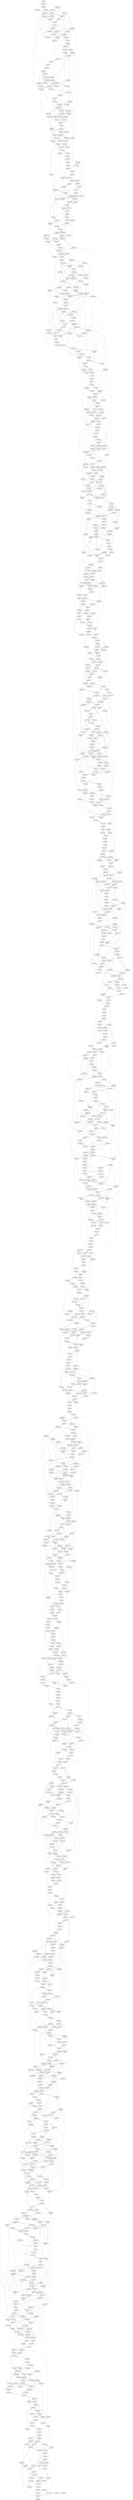 digraph {
	66611136947 [label=66611136947 fontname=Helvetica shape=box]
	66611136947 -> -1 [style=solid]
	-1 [label=Genesis fontname=Helvetica shape=box]
	72922272722 [label=72922272722 fontname=Helvetica shape=box]
	72922272722 -> 66611136947 [style=solid]
	98740615230 [label=98740615230 fontname=Helvetica shape=box]
	98740615230 -> 72922272722 [style=solid]
	81253874694 [label=81253874694 fontname=Helvetica shape=box]
	81253874694 -> -1 [style=solid]
	-1 [label=Genesis fontname=Helvetica shape=box]
	20689235637 [label=20689235637 fontname=Helvetica shape=box]
	20689235637 -> 81253874694 [style=solid]
	94271192159 [label=94271192159 fontname=Helvetica shape=box]
	94271192159 -> 66611136947 [style=solid]
	32552058637 [label=32552058637 fontname=Helvetica shape=box]
	32552058637 -> 20689235637 [style=solid]
	42472929411 [label=42472929411 fontname=Helvetica shape=box]
	42472929411 -> 32552058637 [style=solid]
	42472929411 -> 94271192159 [style=dashed]
	2007580459 [label=2007580459 fontname=Helvetica shape=box]
	2007580459 -> 42472929411 [style=solid]
	2007580459 -> 72922272722 [style=dashed]
	2007580459 -> 27228963102 [style=dashed]
	5244099598 [label=5244099598 fontname=Helvetica shape=box]
	5244099598 -> 2007580459 [style=solid]
	5244099598 -> 66611136947 [style=dashed]
	5244099598 -> 98740615230 [style=dashed]
	45535290411 [label=45535290411 fontname=Helvetica shape=box]
	45535290411 -> -1 [style=solid]
	-1 [label=Genesis fontname=Helvetica shape=box]
	27228963102 [label=27228963102 fontname=Helvetica shape=box]
	27228963102 -> 94271192159 [style=solid]
	27228963102 -> 45535290411 [style=dashed]
	87631541178 [label=87631541178 fontname=Helvetica shape=box]
	87631541178 -> 27228963102 [style=solid]
	87631541178 -> 20689235637 [style=dashed]
	1674307962 [label=1674307962 fontname=Helvetica shape=box]
	1674307962 -> 2007580459 [style=solid]
	1674307962 -> 87631541178 [style=dashed]
	1674307962 -> 66611136947 [style=dashed]
	32057595880 [label=32057595880 fontname=Helvetica shape=box]
	32057595880 -> 1674307962 [style=solid]
	32057595880 -> 60235752642 [style=dashed]
	74017378782 [label=74017378782 fontname=Helvetica shape=box]
	74017378782 -> 32057595880 [style=solid]
	21279532456 [label=21279532456 fontname=Helvetica shape=box]
	21279532456 -> 74017378782 [style=solid]
	21279532456 -> 27527182515 [style=dashed]
	4908858934 [label=4908858934 fontname=Helvetica shape=box]
	4908858934 -> 21279532456 [style=solid]
	4908858934 -> 87631541178 [style=dashed]
	81082452805 [label=81082452805 fontname=Helvetica shape=box]
	81082452805 -> 4908858934 [style=solid]
	81082452805 -> 5244099598 [style=dashed]
	28097680215 [label=28097680215 fontname=Helvetica shape=box]
	28097680215 -> 81082452805 [style=solid]
	28097680215 -> 45535290411 [style=dashed]
	28097680215 -> 87756550126 [style=dashed]
	28097680215 -> 72922272722 [style=dashed]
	28097680215 -> 87631541178 [style=dashed]
	28097680215 -> 27228963102 [style=dashed]
	28097680215 -> 65660879101 [style=dashed]
	28097680215 -> 98740615230 [style=dashed]
	28097680215 -> 94271192159 [style=dashed]
	20207413510 [label=20207413510 fontname=Helvetica shape=box]
	20207413510 -> 28097680215 [style=solid]
	20207413510 -> 64942662472 [style=dashed]
	20207413510 -> 5244099598 [style=dashed]
	27095644658 [label=27095644658 fontname=Helvetica shape=box]
	27095644658 -> 81082452805 [style=solid]
	27095644658 -> 87756550126 [style=dashed]
	27095644658 -> 98740615230 [style=dashed]
	27095644658 -> 27228963102 [style=dashed]
	67759544040 [label=67759544040 fontname=Helvetica shape=box]
	67759544040 -> 27095644658 [style=solid]
	67759544040 -> 65660879101 [style=dashed]
	37094905651 [label=37094905651 fontname=Helvetica shape=box]
	37094905651 -> 67759544040 [style=solid]
	40886589027 [label=40886589027 fontname=Helvetica shape=box]
	40886589027 -> 37094905651 [style=solid]
	99981374486 [label=99981374486 fontname=Helvetica shape=box]
	99981374486 -> 40886589027 [style=solid]
	72301698286 [label=72301698286 fontname=Helvetica shape=box]
	72301698286 -> 99981374486 [style=solid]
	56248471778 [label=56248471778 fontname=Helvetica shape=box]
	56248471778 -> 72301698286 [style=solid]
	56248471778 -> 53204025996 [style=dashed]
	56248471778 -> 30324734597 [style=dashed]
	21006633751 [label=21006633751 fontname=Helvetica shape=box]
	21006633751 -> 56248471778 [style=solid]
	15288777638 [label=15288777638 fontname=Helvetica shape=box]
	15288777638 -> 21006633751 [style=solid]
	60235752642 [label=60235752642 fontname=Helvetica shape=box]
	60235752642 -> 42472929411 [style=solid]
	60235752642 -> 45535290411 [style=dashed]
	27527182515 [label=27527182515 fontname=Helvetica shape=box]
	27527182515 -> 60235752642 [style=solid]
	27527182515 -> 87631541178 [style=dashed]
	27527182515 -> 66611136947 [style=dashed]
	27527182515 -> 27228963102 [style=dashed]
	30324734597 [label=30324734597 fontname=Helvetica shape=box]
	30324734597 -> 37094905651 [style=solid]
	53204025996 [label=53204025996 fontname=Helvetica shape=box]
	53204025996 -> 30324734597 [style=solid]
	21977504455 [label=21977504455 fontname=Helvetica shape=box]
	21977504455 -> 56248471778 [style=solid]
	21977504455 -> 28097680215 [style=dashed]
	6003693694 [label=6003693694 fontname=Helvetica shape=box]
	6003693694 -> 21977504455 [style=solid]
	6003693694 -> 98740615230 [style=dashed]
	6003693694 -> 27228963102 [style=dashed]
	6003693694 -> 20207413510 [style=dashed]
	97191789313 [label=97191789313 fontname=Helvetica shape=box]
	97191789313 -> 6003693694 [style=solid]
	88988220234 [label=88988220234 fontname=Helvetica shape=box]
	88988220234 -> 97191789313 [style=solid]
	39790673782 [label=39790673782 fontname=Helvetica shape=box]
	39790673782 -> 88988220234 [style=solid]
	25055574466 [label=25055574466 fontname=Helvetica shape=box]
	25055574466 -> 39790673782 [style=solid]
	25055574466 -> 7362786796 [style=dashed]
	25055574466 -> 15288777638 [style=dashed]
	25055574466 -> 21006633751 [style=dashed]
	86740045648 [label=86740045648 fontname=Helvetica shape=box]
	86740045648 -> 39790673782 [style=solid]
	68250427607 [label=68250427607 fontname=Helvetica shape=box]
	68250427607 -> 86740045648 [style=solid]
	89733050910 [label=89733050910 fontname=Helvetica shape=box]
	89733050910 -> 68250427607 [style=solid]
	89733050910 -> 71387547896 [style=dashed]
	37729490957 [label=37729490957 fontname=Helvetica shape=box]
	37729490957 -> 89733050910 [style=solid]
	67708428336 [label=67708428336 fontname=Helvetica shape=box]
	67708428336 -> 37729490957 [style=solid]
	67708428336 -> 15288777638 [style=dashed]
	60900479858 [label=60900479858 fontname=Helvetica shape=box]
	60900479858 -> 67708428336 [style=solid]
	60900479858 -> 60235752642 [style=dashed]
	60900479858 -> 25055574466 [style=dashed]
	60900479858 -> 11481211075 [style=dashed]
	60900479858 -> 31240559378 [style=dashed]
	60900479858 -> 71387547896 [style=dashed]
	11318150335 [label=11318150335 fontname=Helvetica shape=box]
	11318150335 -> 67708428336 [style=solid]
	11318150335 -> 31240559378 [style=dashed]
	11318150335 -> 11481211075 [style=dashed]
	11318150335 -> 7362786796 [style=dashed]
	42423287811 [label=42423287811 fontname=Helvetica shape=box]
	42423287811 -> 11318150335 [style=solid]
	42423287811 -> 53204025996 [style=dashed]
	45634755753 [label=45634755753 fontname=Helvetica shape=box]
	45634755753 -> 42423287811 [style=solid]
	52227528018 [label=52227528018 fontname=Helvetica shape=box]
	52227528018 -> 45634755753 [style=solid]
	71387547896 [label=71387547896 fontname=Helvetica shape=box]
	71387547896 -> 72301698286 [style=solid]
	7362786796 [label=7362786796 fontname=Helvetica shape=box]
	7362786796 -> 71387547896 [style=solid]
	7362786796 -> 20207413510 [style=dashed]
	31240559378 [label=31240559378 fontname=Helvetica shape=box]
	31240559378 -> 39790673782 [style=solid]
	31240559378 -> 71387547896 [style=dashed]
	31240559378 -> 7362786796 [style=dashed]
	11481211075 [label=11481211075 fontname=Helvetica shape=box]
	11481211075 -> 31240559378 [style=solid]
	21191285386 [label=21191285386 fontname=Helvetica shape=box]
	21191285386 -> 42423287811 [style=solid]
	21191285386 -> 21006633751 [style=dashed]
	21191285386 -> 7362786796 [style=dashed]
	21191285386 -> 28097680215 [style=dashed]
	64265803456 [label=64265803456 fontname=Helvetica shape=box]
	64265803456 -> 21191285386 [style=solid]
	64265803456 -> 25055574466 [style=dashed]
	64265803456 -> 60900479858 [style=dashed]
	64265803456 -> 31240559378 [style=dashed]
	1770911615 [label=1770911615 fontname=Helvetica shape=box]
	1770911615 -> 64265803456 [style=solid]
	1770911615 -> 11481211075 [style=dashed]
	62142610192 [label=62142610192 fontname=Helvetica shape=box]
	62142610192 -> 1770911615 [style=solid]
	62142610192 -> 45634755753 [style=dashed]
	62142610192 -> 52227528018 [style=dashed]
	86295020005 [label=86295020005 fontname=Helvetica shape=box]
	86295020005 -> 1770911615 [style=solid]
	86295020005 -> 45634755753 [style=dashed]
	86295020005 -> 6193493578 [style=dashed]
	54053458060 [label=54053458060 fontname=Helvetica shape=box]
	54053458060 -> 86295020005 [style=solid]
	54053458060 -> 52227528018 [style=dashed]
	27859061494 [label=27859061494 fontname=Helvetica shape=box]
	27859061494 -> 54053458060 [style=solid]
	27859061494 -> 62142610192 [style=dashed]
	27859061494 -> 53204025996 [style=dashed]
	4754052472 [label=4754052472 fontname=Helvetica shape=box]
	4754052472 -> 27859061494 [style=solid]
	4754052472 -> 60900479858 [style=dashed]
	43461522869 [label=43461522869 fontname=Helvetica shape=box]
	43461522869 -> 54053458060 [style=solid]
	79663503622 [label=79663503622 fontname=Helvetica shape=box]
	79663503622 -> 43461522869 [style=solid]
	79663503622 -> 62142610192 [style=dashed]
	79663503622 -> 6193493578 [style=dashed]
	59047470684 [label=59047470684 fontname=Helvetica shape=box]
	59047470684 -> 79663503622 [style=solid]
	59047470684 -> 45634755753 [style=dashed]
	59047470684 -> 5810664430 [style=dashed]
	35915424366 [label=35915424366 fontname=Helvetica shape=box]
	35915424366 -> 59047470684 [style=solid]
	35915424366 -> 4754052472 [style=dashed]
	35915424366 -> 11287760613 [style=dashed]
	35915424366 -> 57268357191 [style=dashed]
	92696958097 [label=92696958097 fontname=Helvetica shape=box]
	92696958097 -> 35915424366 [style=solid]
	92696958097 -> 36045067867 [style=dashed]
	92696958097 -> 27859061494 [style=dashed]
	28433434423 [label=28433434423 fontname=Helvetica shape=box]
	28433434423 -> 59047470684 [style=solid]
	28433434423 -> 57268357191 [style=dashed]
	52016556245 [label=52016556245 fontname=Helvetica shape=box]
	52016556245 -> 28433434423 [style=solid]
	52016556245 -> 4754052472 [style=dashed]
	52016556245 -> 36045067867 [style=dashed]
	52016556245 -> 11287760613 [style=dashed]
	9934252128 [label=9934252128 fontname=Helvetica shape=box]
	9934252128 -> 52016556245 [style=solid]
	23917769779 [label=23917769779 fontname=Helvetica shape=box]
	23917769779 -> 9934252128 [style=solid]
	2959246867 [label=2959246867 fontname=Helvetica shape=box]
	2959246867 -> 23917769779 [style=solid]
	2959246867 -> 27859061494 [style=dashed]
	41791558822 [label=41791558822 fontname=Helvetica shape=box]
	41791558822 -> 2959246867 [style=solid]
	41791558822 -> 92696958097 [style=dashed]
	41791558822 -> 5810664430 [style=dashed]
	41791558822 -> 35915424366 [style=dashed]
	87617156359 [label=87617156359 fontname=Helvetica shape=box]
	87617156359 -> 41791558822 [style=solid]
	87617156359 -> 60755598745 [style=dashed]
	57007566467 [label=57007566467 fontname=Helvetica shape=box]
	57007566467 -> 87617156359 [style=solid]
	57007566467 -> 62481052654 [style=dashed]
	99923873051 [label=99923873051 fontname=Helvetica shape=box]
	99923873051 -> 57007566467 [style=solid]
	99923873051 -> 87424779149 [style=dashed]
	64501598378 [label=64501598378 fontname=Helvetica shape=box]
	64501598378 -> 99923873051 [style=solid]
	64501598378 -> 19456286997 [style=dashed]
	64501598378 -> 20678994333 [style=dashed]
	64501598378 -> 12124065646 [style=dashed]
	28540711992 [label=28540711992 fontname=Helvetica shape=box]
	28540711992 -> 64501598378 [style=solid]
	94279571992 [label=94279571992 fontname=Helvetica shape=box]
	94279571992 -> 28540711992 [style=solid]
	94279571992 -> 10771833237 [style=dashed]
	65660879101 [label=65660879101 fontname=Helvetica shape=box]
	65660879101 -> 27527182515 [style=solid]
	65660879101 -> 2007580459 [style=dashed]
	65660879101 -> 98740615230 [style=dashed]
	87756550126 [label=87756550126 fontname=Helvetica shape=box]
	87756550126 -> 65660879101 [style=solid]
	87756550126 -> 87631541178 [style=dashed]
	64942662472 [label=64942662472 fontname=Helvetica shape=box]
	64942662472 -> 4908858934 [style=solid]
	64942662472 -> 65660879101 [style=dashed]
	64942662472 -> 87756550126 [style=dashed]
	6193493578 [label=6193493578 fontname=Helvetica shape=box]
	6193493578 -> 89733050910 [style=solid]
	6193493578 -> 15288777638 [style=dashed]
	6193493578 -> 21006633751 [style=dashed]
	57268357191 [label=57268357191 fontname=Helvetica shape=box]
	57268357191 -> 54053458060 [style=solid]
	57268357191 -> 45634755753 [style=dashed]
	5810664430 [label=5810664430 fontname=Helvetica shape=box]
	5810664430 -> 54053458060 [style=solid]
	5810664430 -> 60900479858 [style=dashed]
	11287760613 [label=11287760613 fontname=Helvetica shape=box]
	11287760613 -> 5810664430 [style=solid]
	11287760613 -> 71387547896 [style=dashed]
	11287760613 -> 62142610192 [style=dashed]
	36045067867 [label=36045067867 fontname=Helvetica shape=box]
	36045067867 -> 4754052472 [style=solid]
	36045067867 -> 57268357191 [style=dashed]
	60755598745 [label=60755598745 fontname=Helvetica shape=box]
	60755598745 -> 35915424366 [style=solid]
	62481052654 [label=62481052654 fontname=Helvetica shape=box]
	62481052654 -> 60755598745 [style=solid]
	62481052654 -> 62142610192 [style=dashed]
	62481052654 -> 52227528018 [style=dashed]
	19456286997 [label=19456286997 fontname=Helvetica shape=box]
	19456286997 -> 23917769779 [style=solid]
	19456286997 -> 60755598745 [style=dashed]
	19456286997 -> 35915424366 [style=dashed]
	12124065646 [label=12124065646 fontname=Helvetica shape=box]
	12124065646 -> 2959246867 [style=solid]
	12124065646 -> 92696958097 [style=dashed]
	87424779149 [label=87424779149 fontname=Helvetica shape=box]
	87424779149 -> 12124065646 [style=solid]
	87424779149 -> 35915424366 [style=dashed]
	20678994333 [label=20678994333 fontname=Helvetica shape=box]
	20678994333 -> 41791558822 [style=solid]
	20678994333 -> 19456286997 [style=dashed]
	10771833237 [label=10771833237 fontname=Helvetica shape=box]
	10771833237 -> 99923873051 [style=solid]
	10771833237 -> 12124065646 [style=dashed]
	92966502026 [label=92966502026 fontname=Helvetica shape=box]
	92966502026 -> 10771833237 [style=solid]
	92966502026 -> 19456286997 [style=dashed]
	92966502026 -> 20678994333 [style=dashed]
	14522955324 [label=14522955324 fontname=Helvetica shape=box]
	14522955324 -> 94279571992 [style=solid]
	84491415248 [label=84491415248 fontname=Helvetica shape=box]
	84491415248 -> 14522955324 [style=solid]
	84491415248 -> 92966502026 [style=dashed]
	75911954658 [label=75911954658 fontname=Helvetica shape=box]
	75911954658 -> 84491415248 [style=solid]
	10404894878 [label=10404894878 fontname=Helvetica shape=box]
	10404894878 -> 75911954658 [style=solid]
	89297936909 [label=89297936909 fontname=Helvetica shape=box]
	89297936909 -> 10404894878 [style=solid]
	89297936909 -> 84812459332 [style=dashed]
	58324168813 [label=58324168813 fontname=Helvetica shape=box]
	58324168813 -> 89297936909 [style=solid]
	52516141668 [label=52516141668 fontname=Helvetica shape=box]
	52516141668 -> 14522955324 [style=solid]
	84812459332 [label=84812459332 fontname=Helvetica shape=box]
	84812459332 -> 52516141668 [style=solid]
	87384016585 [label=87384016585 fontname=Helvetica shape=box]
	87384016585 -> 89297936909 [style=solid]
	87384016585 -> 52516141668 [style=dashed]
	87384016585 -> 62481052654 [style=dashed]
	51921713236 [label=51921713236 fontname=Helvetica shape=box]
	51921713236 -> 87384016585 [style=solid]
	94159110908 [label=94159110908 fontname=Helvetica shape=box]
	94159110908 -> 51921713236 [style=solid]
	94159110908 -> 92966502026 [style=dashed]
	13886662458 [label=13886662458 fontname=Helvetica shape=box]
	13886662458 -> 94159110908 [style=solid]
	57692199963 [label=57692199963 fontname=Helvetica shape=box]
	57692199963 -> 64501598378 [style=solid]
	49091690745 [label=49091690745 fontname=Helvetica shape=box]
	49091690745 -> 51921713236 [style=solid]
	49091690745 -> 58324168813 [style=dashed]
	4604027024 [label=4604027024 fontname=Helvetica shape=box]
	4604027024 -> 49091690745 [style=solid]
	60723642355 [label=60723642355 fontname=Helvetica shape=box]
	60723642355 -> 4604027024 [style=solid]
	60723642355 -> 94159110908 [style=dashed]
	60723642355 -> 58324168813 [style=dashed]
	18833435957 [label=18833435957 fontname=Helvetica shape=box]
	18833435957 -> 13886662458 [style=solid]
	10246631160 [label=10246631160 fontname=Helvetica shape=box]
	10246631160 -> 18833435957 [style=solid]
	10246631160 -> 52516141668 [style=dashed]
	3714471656 [label=3714471656 fontname=Helvetica shape=box]
	3714471656 -> 10246631160 [style=solid]
	3714471656 -> 49091690745 [style=dashed]
	61867363444 [label=61867363444 fontname=Helvetica shape=box]
	61867363444 -> 3714471656 [style=solid]
	3986821708 [label=3986821708 fontname=Helvetica shape=box]
	3986821708 -> 61867363444 [style=solid]
	32872849884 [label=32872849884 fontname=Helvetica shape=box]
	32872849884 -> 60723642355 [style=solid]
	32872849884 -> 92966502026 [style=dashed]
	32872849884 -> 57692199963 [style=dashed]
	50385168477 [label=50385168477 fontname=Helvetica shape=box]
	50385168477 -> 32872849884 [style=solid]
	50385168477 -> 18833435957 [style=dashed]
	71355002142 [label=71355002142 fontname=Helvetica shape=box]
	71355002142 -> 61867363444 [style=solid]
	71355002142 -> 4604027024 [style=dashed]
	71355002142 -> 60723642355 [style=dashed]
	71355002142 -> 32872849884 [style=dashed]
	71355002142 -> 50385168477 [style=dashed]
	47705660044 [label=47705660044 fontname=Helvetica shape=box]
	47705660044 -> 71355002142 [style=solid]
	47705660044 -> 84812459332 [style=dashed]
	57388448774 [label=57388448774 fontname=Helvetica shape=box]
	57388448774 -> 47705660044 [style=solid]
	57388448774 -> 47661568697 [style=dashed]
	57388448774 -> 49091690745 [style=dashed]
	16157131253 [label=16157131253 fontname=Helvetica shape=box]
	16157131253 -> 57388448774 [style=solid]
	16157131253 -> 32872849884 [style=dashed]
	82357130345 [label=82357130345 fontname=Helvetica shape=box]
	82357130345 -> 16157131253 [style=solid]
	6119489337 [label=6119489337 fontname=Helvetica shape=box]
	6119489337 -> 3986821708 [style=solid]
	6119489337 -> 58324168813 [style=dashed]
	6119489337 -> 4604027024 [style=dashed]
	6119489337 -> 47661568697 [style=dashed]
	6119489337 -> 32872849884 [style=dashed]
	6119489337 -> 50385168477 [style=dashed]
	22889189539 [label=22889189539 fontname=Helvetica shape=box]
	22889189539 -> 47705660044 [style=solid]
	22889189539 -> 47661568697 [style=dashed]
	22889189539 -> 50385168477 [style=dashed]
	94626879685 [label=94626879685 fontname=Helvetica shape=box]
	94626879685 -> 22889189539 [style=solid]
	94626879685 -> 6119489337 [style=dashed]
	94626879685 -> 3986821708 [style=dashed]
	73157251401 [label=73157251401 fontname=Helvetica shape=box]
	73157251401 -> 94626879685 [style=solid]
	73157251401 -> 57388448774 [style=dashed]
	57366712791 [label=57366712791 fontname=Helvetica shape=box]
	57366712791 -> 73157251401 [style=solid]
	57366712791 -> 16157131253 [style=dashed]
	92534476893 [label=92534476893 fontname=Helvetica shape=box]
	92534476893 -> 57366712791 [style=solid]
	1938613051 [label=1938613051 fontname=Helvetica shape=box]
	1938613051 -> 92534476893 [style=solid]
	31802476911 [label=31802476911 fontname=Helvetica shape=box]
	31802476911 -> 1938613051 [style=solid]
	9434666849 [label=9434666849 fontname=Helvetica shape=box]
	9434666849 -> 31802476911 [style=solid]
	9434666849 -> 82357130345 [style=dashed]
	9434666849 -> 5993306962 [style=dashed]
	56877826673 [label=56877826673 fontname=Helvetica shape=box]
	56877826673 -> 9434666849 [style=solid]
	56877826673 -> 16157131253 [style=dashed]
	47962637040 [label=47962637040 fontname=Helvetica shape=box]
	47962637040 -> 56877826673 [style=solid]
	47962637040 -> 66680004388 [style=dashed]
	59945945071 [label=59945945071 fontname=Helvetica shape=box]
	59945945071 -> 47962637040 [style=solid]
	47661568697 [label=47661568697 fontname=Helvetica shape=box]
	47661568697 -> 10246631160 [style=solid]
	34174718350 [label=34174718350 fontname=Helvetica shape=box]
	34174718350 -> 3986821708 [style=solid]
	34174718350 -> 47661568697 [style=dashed]
	34174718350 -> 60723642355 [style=dashed]
	34174718350 -> 50385168477 [style=dashed]
	34174718350 -> 58324168813 [style=dashed]
	4301853957 [label=4301853957 fontname=Helvetica shape=box]
	4301853957 -> 34174718350 [style=solid]
	4301853957 -> 32872849884 [style=dashed]
	5993306962 [label=5993306962 fontname=Helvetica shape=box]
	5993306962 -> 4301853957 [style=solid]
	5993306962 -> 6119489337 [style=dashed]
	66680004388 [label=66680004388 fontname=Helvetica shape=box]
	66680004388 -> 92534476893 [style=solid]
	66680004388 -> 5993306962 [style=dashed]
	66680004388 -> 4301853957 [style=dashed]
	66680004388 -> 34174718350 [style=dashed]
	93802769268 [label=93802769268 fontname=Helvetica shape=box]
	93802769268 -> 9434666849 [style=solid]
	93802769268 -> 66680004388 [style=dashed]
	93802769268 -> 4301853957 [style=dashed]
	40937625935 [label=40937625935 fontname=Helvetica shape=box]
	40937625935 -> 93802769268 [style=solid]
	40937625935 -> 5993306962 [style=dashed]
	40937625935 -> 16157131253 [style=dashed]
	53932909218 [label=53932909218 fontname=Helvetica shape=box]
	53932909218 -> 40937625935 [style=solid]
	85172911557 [label=85172911557 fontname=Helvetica shape=box]
	85172911557 -> 53932909218 [style=solid]
	79367538623 [label=79367538623 fontname=Helvetica shape=box]
	79367538623 -> 85172911557 [style=solid]
	79367538623 -> 47962637040 [style=dashed]
	79367538623 -> 56877826673 [style=dashed]
	79367538623 -> 59945945071 [style=dashed]
	55454190254 [label=55454190254 fontname=Helvetica shape=box]
	55454190254 -> 85172911557 [style=solid]
	55454190254 -> 56877826673 [style=dashed]
	85842337763 [label=85842337763 fontname=Helvetica shape=box]
	85842337763 -> 55454190254 [style=solid]
	85842337763 -> 66680004388 [style=dashed]
	85842337763 -> 59945945071 [style=dashed]
	6530812868 [label=6530812868 fontname=Helvetica shape=box]
	6530812868 -> 85842337763 [style=solid]
	63883178448 [label=63883178448 fontname=Helvetica shape=box]
	63883178448 -> 6530812868 [style=solid]
	56971078743 [label=56971078743 fontname=Helvetica shape=box]
	56971078743 -> 63883178448 [style=solid]
	56971078743 -> 80782611251 [style=dashed]
	7938146744 [label=7938146744 fontname=Helvetica shape=box]
	7938146744 -> 56971078743 [style=solid]
	80782611251 [label=80782611251 fontname=Helvetica shape=box]
	80782611251 -> 55454190254 [style=solid]
	80995419039 [label=80995419039 fontname=Helvetica shape=box]
	80995419039 -> 6530812868 [style=solid]
	80995419039 -> 56877826673 [style=dashed]
	80995419039 -> 45942469444 [style=dashed]
	56944219039 [label=56944219039 fontname=Helvetica shape=box]
	56944219039 -> 80995419039 [style=solid]
	56944219039 -> 82357130345 [style=dashed]
	56944219039 -> 47962637040 [style=dashed]
	56944219039 -> 80782611251 [style=dashed]
	56944219039 -> 38371143801 [style=dashed]
	56944219039 -> 79367538623 [style=dashed]
	37466964412 [label=37466964412 fontname=Helvetica shape=box]
	37466964412 -> 63883178448 [style=solid]
	37466964412 -> 80782611251 [style=dashed]
	37466964412 -> 45942469444 [style=dashed]
	37466964412 -> 79367538623 [style=dashed]
	76381977975 [label=76381977975 fontname=Helvetica shape=box]
	76381977975 -> 56944219039 [style=solid]
	19707109017 [label=19707109017 fontname=Helvetica shape=box]
	19707109017 -> 76381977975 [style=solid]
	19707109017 -> 63883178448 [style=dashed]
	20280580607 [label=20280580607 fontname=Helvetica shape=box]
	20280580607 -> 19707109017 [style=solid]
	20280580607 -> 37466964412 [style=dashed]
	78881728862 [label=78881728862 fontname=Helvetica shape=box]
	78881728862 -> 20280580607 [style=solid]
	94555929008 [label=94555929008 fontname=Helvetica shape=box]
	94555929008 -> 78881728862 [style=solid]
	94555929008 -> 7938146744 [style=dashed]
	94555929008 -> 56971078743 [style=dashed]
	23375887959 [label=23375887959 fontname=Helvetica shape=box]
	23375887959 -> 20280580607 [style=solid]
	23375887959 -> 56971078743 [style=dashed]
	3118025708 [label=3118025708 fontname=Helvetica shape=box]
	3118025708 -> 94555929008 [style=solid]
	3118025708 -> 23375887959 [style=dashed]
	15248418641 [label=15248418641 fontname=Helvetica shape=box]
	15248418641 -> 3118025708 [style=solid]
	95765906783 [label=95765906783 fontname=Helvetica shape=box]
	95765906783 -> 15248418641 [style=solid]
	95765906783 -> 7938146744 [style=dashed]
	74840723394 [label=74840723394 fontname=Helvetica shape=box]
	74840723394 -> 95765906783 [style=solid]
	74840723394 -> 57672770601 [style=dashed]
	74840723394 -> 45172802676 [style=dashed]
	74840723394 -> 23375887959 [style=dashed]
	74859113552 [label=74859113552 fontname=Helvetica shape=box]
	74859113552 -> 15248418641 [style=solid]
	3503366920 [label=3503366920 fontname=Helvetica shape=box]
	3503366920 -> 74859113552 [style=solid]
	3503366920 -> 37466964412 [style=dashed]
	3503366920 -> 56971078743 [style=dashed]
	93472270556 [label=93472270556 fontname=Helvetica shape=box]
	93472270556 -> 3503366920 [style=solid]
	93472270556 -> 45172802676 [style=dashed]
	93472270556 -> 95765906783 [style=dashed]
	93472270556 -> 23375887959 [style=dashed]
	57804887588 [label=57804887588 fontname=Helvetica shape=box]
	57804887588 -> 93472270556 [style=solid]
	57804887588 -> 69535303844 [style=dashed]
	32544616489 [label=32544616489 fontname=Helvetica shape=box]
	32544616489 -> 57804887588 [style=solid]
	32544616489 -> 74840723394 [style=dashed]
	92251736566 [label=92251736566 fontname=Helvetica shape=box]
	92251736566 -> 32544616489 [style=solid]
	92251736566 -> 17220016820 [style=dashed]
	92251736566 -> 71541222774 [style=dashed]
	21891808962 [label=21891808962 fontname=Helvetica shape=box]
	21891808962 -> 92251736566 [style=solid]
	38371143801 [label=38371143801 fontname=Helvetica shape=box]
	38371143801 -> 53932909218 [style=solid]
	38371143801 -> 82357130345 [style=dashed]
	45942469444 [label=45942469444 fontname=Helvetica shape=box]
	45942469444 -> 38371143801 [style=solid]
	45942469444 -> 47962637040 [style=dashed]
	45942469444 -> 56877826673 [style=dashed]
	45942469444 -> 66680004388 [style=dashed]
	57672770601 [label=57672770601 fontname=Helvetica shape=box]
	57672770601 -> 78881728862 [style=solid]
	57672770601 -> 56971078743 [style=dashed]
	71541222774 [label=71541222774 fontname=Helvetica shape=box]
	71541222774 -> 74840723394 [style=solid]
	71541222774 -> 69535303844 [style=dashed]
	71541222774 -> 63883178448 [style=dashed]
	71541222774 -> 74859113552 [style=dashed]
	71541222774 -> 56971078743 [style=dashed]
	71541222774 -> 37466964412 [style=dashed]
	70882674556 [label=70882674556 fontname=Helvetica shape=box]
	70882674556 -> 71541222774 [style=solid]
	70882674556 -> 7938146744 [style=dashed]
	62573570565 [label=62573570565 fontname=Helvetica shape=box]
	62573570565 -> 70882674556 [style=solid]
	45475303686 [label=45475303686 fontname=Helvetica shape=box]
	45475303686 -> 62573570565 [style=solid]
	45475303686 -> 3503366920 [style=dashed]
	45475303686 -> 93472270556 [style=dashed]
	22868081524 [label=22868081524 fontname=Helvetica shape=box]
	22868081524 -> 21891808962 [style=solid]
	22868081524 -> 70882674556 [style=dashed]
	22868081524 -> 62573570565 [style=dashed]
	22868081524 -> 45475303686 [style=dashed]
	99535726719 [label=99535726719 fontname=Helvetica shape=box]
	99535726719 -> 22868081524 [style=solid]
	99535726719 -> 9486522345 [style=dashed]
	99535726719 -> 12117745531 [style=dashed]
	99535726719 -> 58184456533 [style=dashed]
	62562428150 [label=62562428150 fontname=Helvetica shape=box]
	62562428150 -> 99535726719 [style=solid]
	21943274560 [label=21943274560 fontname=Helvetica shape=box]
	21943274560 -> 62562428150 [style=solid]
	95130520754 [label=95130520754 fontname=Helvetica shape=box]
	95130520754 -> 21943274560 [style=solid]
	95130520754 -> 66259935671 [style=dashed]
	11702613497 [label=11702613497 fontname=Helvetica shape=box]
	11702613497 -> 57804887588 [style=solid]
	58184456533 [label=58184456533 fontname=Helvetica shape=box]
	58184456533 -> 11702613497 [style=solid]
	58184456533 -> 57672770601 [style=dashed]
	58184456533 -> 74840723394 [style=dashed]
	58184456533 -> 17220016820 [style=dashed]
	58184456533 -> 71541222774 [style=dashed]
	74013296736 [label=74013296736 fontname=Helvetica shape=box]
	74013296736 -> 58184456533 [style=solid]
	75504017706 [label=75504017706 fontname=Helvetica shape=box]
	75504017706 -> 62562428150 [style=solid]
	75504017706 -> 74013296736 [style=dashed]
	75504017706 -> 11702613497 [style=dashed]
	64222142681 [label=64222142681 fontname=Helvetica shape=box]
	64222142681 -> 75504017706 [style=solid]
	21568874701 [label=21568874701 fontname=Helvetica shape=box]
	21568874701 -> 64222142681 [style=solid]
	21568874701 -> 21943274560 [style=dashed]
	14126510290 [label=14126510290 fontname=Helvetica shape=box]
	14126510290 -> 21568874701 [style=solid]
	14126510290 -> 95130520754 [style=dashed]
	20427358688 [label=20427358688 fontname=Helvetica shape=box]
	20427358688 -> 21568874701 [style=solid]
	41584859043 [label=41584859043 fontname=Helvetica shape=box]
	41584859043 -> 20427358688 [style=solid]
	41584859043 -> 11702613497 [style=dashed]
	41584859043 -> 62573570565 [style=dashed]
	41584859043 -> 66259935671 [style=dashed]
	78046496486 [label=78046496486 fontname=Helvetica shape=box]
	78046496486 -> 41584859043 [style=solid]
	45172802676 [label=45172802676 fontname=Helvetica shape=box]
	45172802676 -> 94555929008 [style=solid]
	45172802676 -> 80782611251 [style=dashed]
	69535303844 [label=69535303844 fontname=Helvetica shape=box]
	69535303844 -> 45172802676 [style=solid]
	17220016820 [label=17220016820 fontname=Helvetica shape=box]
	17220016820 -> 71541222774 [style=solid]
	17220016820 -> 3503366920 [style=dashed]
	17220016820 -> 23375887959 [style=dashed]
	66259935671 [label=66259935671 fontname=Helvetica shape=box]
	66259935671 -> 17220016820 [style=solid]
	12117745531 [label=12117745531 fontname=Helvetica shape=box]
	12117745531 -> 66259935671 [style=solid]
	12117745531 -> 93472270556 [style=dashed]
	9486522345 [label=9486522345 fontname=Helvetica shape=box]
	9486522345 -> 12117745531 [style=solid]
	9486522345 -> 7938146744 [style=dashed]
	9486522345 -> 70882674556 [style=dashed]
	9486522345 -> 57804887588 [style=dashed]
	1652166820 [label=1652166820 fontname=Helvetica shape=box]
	1652166820 -> 64222142681 [style=solid]
	1652166820 -> 11702613497 [style=dashed]
	1652166820 -> 58184456533 [style=dashed]
	1652166820 -> 62573570565 [style=dashed]
	1652166820 -> 45475303686 [style=dashed]
	86978509290 [label=86978509290 fontname=Helvetica shape=box]
	86978509290 -> 41584859043 [style=solid]
	72531340429 [label=72531340429 fontname=Helvetica shape=box]
	72531340429 -> 86978509290 [style=solid]
	72531340429 -> 21943274560 [style=dashed]
	72531340429 -> 1652166820 [style=dashed]
	25073786870 [label=25073786870 fontname=Helvetica shape=box]
	25073786870 -> 72531340429 [style=solid]
	85358745219 [label=85358745219 fontname=Helvetica shape=box]
	85358745219 -> 1652166820 [style=solid]
	85358745219 -> 12117745531 [style=dashed]
	4177321251 [label=4177321251 fontname=Helvetica shape=box]
	4177321251 -> 78046496486 [style=solid]
	4177321251 -> 85358745219 [style=dashed]
	4177321251 -> 1652166820 [style=dashed]
	31751054933 [label=31751054933 fontname=Helvetica shape=box]
	31751054933 -> 4177321251 [style=solid]
	95433753631 [label=95433753631 fontname=Helvetica shape=box]
	95433753631 -> 31751054933 [style=solid]
	6182320794 [label=6182320794 fontname=Helvetica shape=box]
	6182320794 -> 95433753631 [style=solid]
	6182320794 -> 86978509290 [style=dashed]
	6182320794 -> 72531340429 [style=dashed]
	75406654010 [label=75406654010 fontname=Helvetica shape=box]
	75406654010 -> 95433753631 [style=solid]
	74444632003 [label=74444632003 fontname=Helvetica shape=box]
	74444632003 -> 75406654010 [style=solid]
	74444632003 -> 14126510290 [style=dashed]
	74444632003 -> 85358745219 [style=dashed]
	74444632003 -> 39533306375 [style=dashed]
	2115435897 [label=2115435897 fontname=Helvetica shape=box]
	2115435897 -> 74444632003 [style=solid]
	72196490846 [label=72196490846 fontname=Helvetica shape=box]
	72196490846 -> 2115435897 [style=solid]
	72196490846 -> 74013296736 [style=dashed]
	72196490846 -> 72531340429 [style=dashed]
	12123550085 [label=12123550085 fontname=Helvetica shape=box]
	12123550085 -> 72196490846 [style=solid]
	97784743253 [label=97784743253 fontname=Helvetica shape=box]
	97784743253 -> 12123550085 [style=solid]
	40518058400 [label=40518058400 fontname=Helvetica shape=box]
	40518058400 -> 97784743253 [style=solid]
	40518058400 -> 21943274560 [style=dashed]
	40518058400 -> 6182320794 [style=dashed]
	40518058400 -> 25073786870 [style=dashed]
	40518058400 -> 86041747503 [style=dashed]
	47480805375 [label=47480805375 fontname=Helvetica shape=box]
	47480805375 -> 40518058400 [style=solid]
	47480805375 -> 36184083779 [style=dashed]
	47480805375 -> 39533306375 [style=dashed]
	87035135746 [label=87035135746 fontname=Helvetica shape=box]
	87035135746 -> 47480805375 [style=solid]
	87035135746 -> 92474952601 [style=dashed]
	87035135746 -> 24272326358 [style=dashed]
	87035135746 -> 25073786870 [style=dashed]
	36285169061 [label=36285169061 fontname=Helvetica shape=box]
	36285169061 -> 87035135746 [style=solid]
	25654411350 [label=25654411350 fontname=Helvetica shape=box]
	25654411350 -> 36285169061 [style=solid]
	25654411350 -> 1652166820 [style=dashed]
	74589371528 [label=74589371528 fontname=Helvetica shape=box]
	74589371528 -> 25654411350 [style=solid]
	74589371528 -> 86978509290 [style=dashed]
	74589371528 -> 72531340429 [style=dashed]
	92474952601 [label=92474952601 fontname=Helvetica shape=box]
	92474952601 -> 97784743253 [style=solid]
	92474952601 -> 9486522345 [style=dashed]
	92474952601 -> 86978509290 [style=dashed]
	92474952601 -> 25073786870 [style=dashed]
	92474952601 -> 86041747503 [style=dashed]
	22301397140 [label=22301397140 fontname=Helvetica shape=box]
	22301397140 -> 36285169061 [style=solid]
	22301397140 -> 30343601090 [style=dashed]
	71843314098 [label=71843314098 fontname=Helvetica shape=box]
	71843314098 -> 22301397140 [style=solid]
	96977085325 [label=96977085325 fontname=Helvetica shape=box]
	96977085325 -> 71843314098 [style=solid]
	96977085325 -> 92474952601 [style=dashed]
	96977085325 -> 6182320794 [style=dashed]
	75035497822 [label=75035497822 fontname=Helvetica shape=box]
	75035497822 -> 96977085325 [style=solid]
	75035497822 -> 74589371528 [style=dashed]
	75035497822 -> 49422123937 [style=dashed]
	2547811435 [label=2547811435 fontname=Helvetica shape=box]
	2547811435 -> 75035497822 [style=solid]
	63902926197 [label=63902926197 fontname=Helvetica shape=box]
	63902926197 -> 2547811435 [style=solid]
	45730197773 [label=45730197773 fontname=Helvetica shape=box]
	45730197773 -> 63902926197 [style=solid]
	45730197773 -> 98172225437 [style=dashed]
	88726929031 [label=88726929031 fontname=Helvetica shape=box]
	88726929031 -> 45730197773 [style=solid]
	17708986453 [label=17708986453 fontname=Helvetica shape=box]
	17708986453 -> 88726929031 [style=solid]
	17708986453 -> 74589371528 [style=dashed]
	17708986453 -> 92474952601 [style=dashed]
	17708986453 -> 30343601090 [style=dashed]
	36184083779 [label=36184083779 fontname=Helvetica shape=box]
	36184083779 -> 95433753631 [style=solid]
	36184083779 -> 14126510290 [style=dashed]
	36184083779 -> 72531340429 [style=dashed]
	24272326358 [label=24272326358 fontname=Helvetica shape=box]
	24272326358 -> 72196490846 [style=solid]
	24272326358 -> 86978509290 [style=dashed]
	24272326358 -> 95130520754 [style=dashed]
	24272326358 -> 36184083779 [style=dashed]
	30343601090 [label=30343601090 fontname=Helvetica shape=box]
	30343601090 -> 97784743253 [style=solid]
	30343601090 -> 24272326358 [style=dashed]
	30343601090 -> 25073786870 [style=dashed]
	49422123937 [label=49422123937 fontname=Helvetica shape=box]
	49422123937 -> 22301397140 [style=solid]
	98172225437 [label=98172225437 fontname=Helvetica shape=box]
	98172225437 -> 49422123937 [style=solid]
	98172225437 -> 92474952601 [style=dashed]
	98172225437 -> 30343601090 [style=dashed]
	8883196481 [label=8883196481 fontname=Helvetica shape=box]
	8883196481 -> 45730197773 [style=solid]
	47797169426 [label=47797169426 fontname=Helvetica shape=box]
	47797169426 -> 8883196481 [style=solid]
	78088209330 [label=78088209330 fontname=Helvetica shape=box]
	78088209330 -> 47797169426 [style=solid]
	78088209330 -> 25654411350 [style=dashed]
	78088209330 -> 25073786870 [style=dashed]
	55655944624 [label=55655944624 fontname=Helvetica shape=box]
	55655944624 -> 78088209330 [style=solid]
	55655944624 -> 88726929031 [style=dashed]
	39533306375 [label=39533306375 fontname=Helvetica shape=box]
	39533306375 -> 25073786870 [style=solid]
	86041747503 [label=86041747503 fontname=Helvetica shape=box]
	86041747503 -> 39533306375 [style=solid]
	86041747503 -> 62573570565 [style=dashed]
	86041747503 -> 45475303686 [style=dashed]
	86041747503 -> 95130520754 [style=dashed]
	86041747503 -> 58184456533 [style=dashed]
	86041747503 -> 66259935671 [style=dashed]
	86041747503 -> 11702613497 [style=dashed]
	86041747503 -> 12117745531 [style=dashed]
	19688619786 [label=19688619786 fontname=Helvetica shape=box]
	19688619786 -> 78088209330 [style=solid]
	19688619786 -> 74589371528 [style=dashed]
	19688619786 -> 17708986453 [style=dashed]
	19688619786 -> 88726929031 [style=dashed]
	65025530781 [label=65025530781 fontname=Helvetica shape=box]
	65025530781 -> 19688619786 [style=solid]
	4471973463 [label=4471973463 fontname=Helvetica shape=box]
	4471973463 -> 65025530781 [style=solid]
	4471973463 -> 74589371528 [style=dashed]
	4471973463 -> 49422123937 [style=dashed]
	4471973463 -> 55655944624 [style=dashed]
	16064241676 [label=16064241676 fontname=Helvetica shape=box]
	16064241676 -> 4471973463 [style=solid]
	98233114124 [label=98233114124 fontname=Helvetica shape=box]
	98233114124 -> 16064241676 [style=solid]
	98233114124 -> 55655944624 [style=dashed]
	98233114124 -> 47662938347 [style=dashed]
	47662938347 [label=47662938347 fontname=Helvetica shape=box]
	47662938347 -> 78088209330 [style=solid]
	31078676546 [label=31078676546 fontname=Helvetica shape=box]
	31078676546 -> 4471973463 [style=solid]
	31078676546 -> 47662938347 [style=dashed]
	89977948724 [label=89977948724 fontname=Helvetica shape=box]
	89977948724 -> 31078676546 [style=solid]
	1627127077 [label=1627127077 fontname=Helvetica shape=box]
	1627127077 -> 89977948724 [style=solid]
	97343350145 [label=97343350145 fontname=Helvetica shape=box]
	97343350145 -> 1627127077 [style=solid]
	97343350145 -> 55026601132 [style=dashed]
	30414002019 [label=30414002019 fontname=Helvetica shape=box]
	30414002019 -> 97343350145 [style=solid]
	30414002019 -> 47662938347 [style=dashed]
	55026601132 [label=55026601132 fontname=Helvetica shape=box]
	55026601132 -> 55655944624 [style=solid]
	34562011810 [label=34562011810 fontname=Helvetica shape=box]
	34562011810 -> 4471973463 [style=solid]
	34562011810 -> 55026601132 [style=dashed]
	80766191581 [label=80766191581 fontname=Helvetica shape=box]
	80766191581 -> 98233114124 [style=solid]
	80766191581 -> 34562011810 [style=dashed]
	72468080397 [label=72468080397 fontname=Helvetica shape=box]
	72468080397 -> 97343350145 [style=solid]
	72468080397 -> 34562011810 [style=dashed]
	4582596667 [label=4582596667 fontname=Helvetica shape=box]
	4582596667 -> 72468080397 [style=solid]
	4582596667 -> 98233114124 [style=dashed]
	4582596667 -> 80766191581 [style=dashed]
	36925408062 [label=36925408062 fontname=Helvetica shape=box]
	36925408062 -> 4582596667 [style=solid]
	36925408062 -> 30414002019 [style=dashed]
	36925408062 -> 16064241676 [style=dashed]
	5050077548 [label=5050077548 fontname=Helvetica shape=box]
	5050077548 -> 36925408062 [style=solid]
	5050077548 -> 34562011810 [style=dashed]
	5050077548 -> 55026601132 [style=dashed]
	5050077548 -> 80766191581 [style=dashed]
	60279468072 [label=60279468072 fontname=Helvetica shape=box]
	60279468072 -> 4582596667 [style=solid]
	83580327474 [label=83580327474 fontname=Helvetica shape=box]
	83580327474 -> 60279468072 [style=solid]
	83580327474 -> 30414002019 [style=dashed]
	3218107930 [label=3218107930 fontname=Helvetica shape=box]
	3218107930 -> 83580327474 [style=solid]
	3218107930 -> 36925408062 [style=dashed]
	3218107930 -> 88726929031 [style=dashed]
	22078759024 [label=22078759024 fontname=Helvetica shape=box]
	22078759024 -> 3218107930 [style=solid]
	22078759024 -> 80766191581 [style=dashed]
	49849293508 [label=49849293508 fontname=Helvetica shape=box]
	49849293508 -> 22078759024 [style=solid]
	43970487495 [label=43970487495 fontname=Helvetica shape=box]
	43970487495 -> 49849293508 [style=solid]
	43970487495 -> 5050077548 [style=dashed]
	96245083224 [label=96245083224 fontname=Helvetica shape=box]
	96245083224 -> 43970487495 [style=solid]
	52819531858 [label=52819531858 fontname=Helvetica shape=box]
	52819531858 -> 43970487495 [style=solid]
	77576094555 [label=77576094555 fontname=Helvetica shape=box]
	77576094555 -> 52819531858 [style=solid]
	77576094555 -> 34562011810 [style=dashed]
	77576094555 -> 16064241676 [style=dashed]
	68329098072 [label=68329098072 fontname=Helvetica shape=box]
	68329098072 -> 77576094555 [style=solid]
	41671852391 [label=41671852391 fontname=Helvetica shape=box]
	41671852391 -> 68329098072 [style=solid]
	41671852391 -> 96245083224 [style=dashed]
	41671852391 -> 7698254433 [style=dashed]
	41671852391 -> 36925408062 [style=dashed]
	98138612140 [label=98138612140 fontname=Helvetica shape=box]
	98138612140 -> 68329098072 [style=solid]
	98138612140 -> 7698254433 [style=dashed]
	98138612140 -> 98233114124 [style=dashed]
	20301287348 [label=20301287348 fontname=Helvetica shape=box]
	20301287348 -> 98138612140 [style=solid]
	20301287348 -> 49422123937 [style=dashed]
	20301287348 -> 74589371528 [style=dashed]
	20301287348 -> 37811540651 [style=dashed]
	20301287348 -> 55026601132 [style=dashed]
	20301287348 -> 36925408062 [style=dashed]
	81955480124 [label=81955480124 fontname=Helvetica shape=box]
	81955480124 -> 20301287348 [style=solid]
	7698254433 [label=7698254433 fontname=Helvetica shape=box]
	7698254433 -> 3218107930 [style=solid]
	37811540651 [label=37811540651 fontname=Helvetica shape=box]
	37811540651 -> 96245083224 [style=solid]
	37811540651 -> 7698254433 [style=dashed]
	56594295628 [label=56594295628 fontname=Helvetica shape=box]
	56594295628 -> 20301287348 [style=solid]
	56594295628 -> 96245083224 [style=dashed]
	33340527643 [label=33340527643 fontname=Helvetica shape=box]
	33340527643 -> 56594295628 [style=solid]
	33801290723 [label=33801290723 fontname=Helvetica shape=box]
	33801290723 -> 33340527643 [style=solid]
	33801290723 -> 57785417625 [style=dashed]
	33801290723 -> 37811540651 [style=dashed]
	8842055296 [label=8842055296 fontname=Helvetica shape=box]
	8842055296 -> 33801290723 [style=solid]
	8842055296 -> 81955480124 [style=dashed]
	8842055296 -> 41671852391 [style=dashed]
	5042472075 [label=5042472075 fontname=Helvetica shape=box]
	5042472075 -> 81955480124 [style=solid]
	68044080824 [label=68044080824 fontname=Helvetica shape=box]
	68044080824 -> 33801290723 [style=solid]
	10105081535 [label=10105081535 fontname=Helvetica shape=box]
	10105081535 -> 68044080824 [style=solid]
	10105081535 -> 81955480124 [style=dashed]
	93367598565 [label=93367598565 fontname=Helvetica shape=box]
	93367598565 -> 10105081535 [style=solid]
	93367598565 -> 29181173458 [style=dashed]
	93367598565 -> 5042472075 [style=dashed]
	93367598565 -> 5050077548 [style=dashed]
	93367598565 -> 41671852391 [style=dashed]
	34821430401 [label=34821430401 fontname=Helvetica shape=box]
	34821430401 -> 10105081535 [style=solid]
	34821430401 -> 5042472075 [style=dashed]
	34821430401 -> 95158938095 [style=dashed]
	9365443244 [label=9365443244 fontname=Helvetica shape=box]
	9365443244 -> 34821430401 [style=solid]
	9365443244 -> 29181173458 [style=dashed]
	76663805609 [label=76663805609 fontname=Helvetica shape=box]
	76663805609 -> 9365443244 [style=solid]
	76663805609 -> 93367598565 [style=dashed]
	31224542545 [label=31224542545 fontname=Helvetica shape=box]
	31224542545 -> 76663805609 [style=solid]
	47489219482 [label=47489219482 fontname=Helvetica shape=box]
	47489219482 -> 31224542545 [style=solid]
	47489219482 -> 29181173458 [style=dashed]
	47489219482 -> 5042472075 [style=dashed]
	47489219482 -> 6804788791 [style=dashed]
	6804788791 [label=6804788791 fontname=Helvetica shape=box]
	6804788791 -> 9365443244 [style=solid]
	6804788791 -> 12847799509 [style=dashed]
	7565502163 [label=7565502163 fontname=Helvetica shape=box]
	7565502163 -> 31224542545 [style=solid]
	7565502163 -> 8842055296 [style=dashed]
	7565502163 -> 63174739109 [style=dashed]
	7565502163 -> 6804788791 [style=dashed]
	19281368886 [label=19281368886 fontname=Helvetica shape=box]
	19281368886 -> 7565502163 [style=solid]
	19281368886 -> 93367598565 [style=dashed]
	19281368886 -> 12847799509 [style=dashed]
	25150291151 [label=25150291151 fontname=Helvetica shape=box]
	25150291151 -> 19281368886 [style=solid]
	27663710934 [label=27663710934 fontname=Helvetica shape=box]
	27663710934 -> 25150291151 [style=solid]
	39977243347 [label=39977243347 fontname=Helvetica shape=box]
	39977243347 -> 27663710934 [style=solid]
	39977243347 -> 83418014323 [style=dashed]
	80108750940 [label=80108750940 fontname=Helvetica shape=box]
	80108750940 -> 39977243347 [style=solid]
	80108750940 -> 47489219482 [style=dashed]
	80108750940 -> 67408721418 [style=dashed]
	80108750940 -> 71498010501 [style=dashed]
	57785417625 [label=57785417625 fontname=Helvetica shape=box]
	57785417625 -> 52819531858 [style=solid]
	57785417625 -> 7698254433 [style=dashed]
	95158938095 [label=95158938095 fontname=Helvetica shape=box]
	95158938095 -> 20301287348 [style=solid]
	95158938095 -> 57785417625 [style=dashed]
	29181173458 [label=29181173458 fontname=Helvetica shape=box]
	29181173458 -> 95158938095 [style=solid]
	12847799509 [label=12847799509 fontname=Helvetica shape=box]
	12847799509 -> 10105081535 [style=solid]
	63174739109 [label=63174739109 fontname=Helvetica shape=box]
	63174739109 -> 93367598565 [style=solid]
	63174739109 -> 81955480124 [style=dashed]
	61487381925 [label=61487381925 fontname=Helvetica shape=box]
	61487381925 -> 6804788791 [style=solid]
	61487381925 -> 93367598565 [style=dashed]
	71498010501 [label=71498010501 fontname=Helvetica shape=box]
	71498010501 -> 61487381925 [style=solid]
	71498010501 -> 81955480124 [style=dashed]
	71498010501 -> 95158938095 [style=dashed]
	67408721418 [label=67408721418 fontname=Helvetica shape=box]
	67408721418 -> 61487381925 [style=solid]
	67408721418 -> 12847799509 [style=dashed]
	67408721418 -> 63174739109 [style=dashed]
	83418014323 [label=83418014323 fontname=Helvetica shape=box]
	83418014323 -> 71498010501 [style=solid]
	83418014323 -> 63174739109 [style=dashed]
	77327515315 [label=77327515315 fontname=Helvetica shape=box]
	77327515315 -> 39977243347 [style=solid]
	77327515315 -> 47489219482 [style=dashed]
	77327515315 -> 67408721418 [style=dashed]
	77327515315 -> 71498010501 [style=dashed]
	77327515315 -> 61487381925 [style=dashed]
	4437600861 [label=4437600861 fontname=Helvetica shape=box]
	4437600861 -> 77327515315 [style=solid]
	4437600861 -> 83418014323 [style=dashed]
	7478528506 [label=7478528506 fontname=Helvetica shape=box]
	7478528506 -> 4437600861 [style=solid]
	25972830005 [label=25972830005 fontname=Helvetica shape=box]
	25972830005 -> 7478528506 [style=solid]
	25972830005 -> 47489219482 [style=dashed]
	25972830005 -> 67408721418 [style=dashed]
	25972830005 -> 71498010501 [style=dashed]
	53933652938 [label=53933652938 fontname=Helvetica shape=box]
	53933652938 -> 25972830005 [style=solid]
	53933652938 -> 9784222440 [style=dashed]
	53933652938 -> 87613610228 [style=dashed]
	53933652938 -> 80108750940 [style=dashed]
	53933652938 -> 74975064916 [style=dashed]
	68423763355 [label=68423763355 fontname=Helvetica shape=box]
	68423763355 -> 53933652938 [style=solid]
	68423763355 -> 72291341948 [style=dashed]
	80449859742 [label=80449859742 fontname=Helvetica shape=box]
	80449859742 -> 68423763355 [style=solid]
	80449859742 -> 60925141041 [style=dashed]
	34788686706 [label=34788686706 fontname=Helvetica shape=box]
	34788686706 -> 80449859742 [style=solid]
	34788686706 -> 16987300792 [style=dashed]
	34788686706 -> 10715974986 [style=dashed]
	34788686706 -> 19908769264 [style=dashed]
	74975064916 [label=74975064916 fontname=Helvetica shape=box]
	74975064916 -> 39977243347 [style=solid]
	74975064916 -> 47489219482 [style=dashed]
	74975064916 -> 67408721418 [style=dashed]
	74975064916 -> 71498010501 [style=dashed]
	74975064916 -> 61487381925 [style=dashed]
	9784222440 [label=9784222440 fontname=Helvetica shape=box]
	9784222440 -> 74975064916 [style=solid]
	87613610228 [label=87613610228 fontname=Helvetica shape=box]
	87613610228 -> 9784222440 [style=solid]
	60925141041 [label=60925141041 fontname=Helvetica shape=box]
	60925141041 -> 87613610228 [style=solid]
	72291341948 [label=72291341948 fontname=Helvetica shape=box]
	72291341948 -> 7478528506 [style=solid]
	10715974986 [label=10715974986 fontname=Helvetica shape=box]
	10715974986 -> 72291341948 [style=solid]
	10715974986 -> 80108750940 [style=dashed]
	19908769264 [label=19908769264 fontname=Helvetica shape=box]
	19908769264 -> 10715974986 [style=solid]
	19908769264 -> 60925141041 [style=dashed]
	19908769264 -> 25972830005 [style=dashed]
	16987300792 [label=16987300792 fontname=Helvetica shape=box]
	16987300792 -> 53933652938 [style=solid]
	16987300792 -> 60925141041 [style=dashed]
	77654971555 [label=77654971555 fontname=Helvetica shape=box]
	77654971555 -> 16987300792 [style=solid]
	36375165172 [label=36375165172 fontname=Helvetica shape=box]
	36375165172 -> 19908769264 [style=solid]
	14189556683 [label=14189556683 fontname=Helvetica shape=box]
	14189556683 -> 77654971555 [style=solid]
	14189556683 -> 19908769264 [style=dashed]
	14189556683 -> 60925141041 [style=dashed]
	14189556683 -> 10715974986 [style=dashed]
	14189556683 -> 9784222440 [style=dashed]
	83684944527 [label=83684944527 fontname=Helvetica shape=box]
	83684944527 -> 14189556683 [style=solid]
	83684944527 -> 36375165172 [style=dashed]
	83684944527 -> 72291341948 [style=dashed]
	85388165489 [label=85388165489 fontname=Helvetica shape=box]
	85388165489 -> 83684944527 [style=solid]
	85388165489 -> 34788686706 [style=dashed]
	85388165489 -> 68423763355 [style=dashed]
	85388165489 -> 80449859742 [style=dashed]
	76324548082 [label=76324548082 fontname=Helvetica shape=box]
	76324548082 -> 14189556683 [style=solid]
	2430805323 [label=2430805323 fontname=Helvetica shape=box]
	2430805323 -> 76324548082 [style=solid]
	2430805323 -> 68423763355 [style=dashed]
	94828690704 [label=94828690704 fontname=Helvetica shape=box]
	94828690704 -> 2430805323 [style=solid]
	94828690704 -> 36016670684 [style=dashed]
	94828690704 -> 36375165172 [style=dashed]
	95455662528 [label=95455662528 fontname=Helvetica shape=box]
	95455662528 -> 94828690704 [style=solid]
	92629230804 [label=92629230804 fontname=Helvetica shape=box]
	92629230804 -> 95455662528 [style=solid]
	92629230804 -> 60925141041 [style=dashed]
	92629230804 -> 72291341948 [style=dashed]
	41922190173 [label=41922190173 fontname=Helvetica shape=box]
	41922190173 -> 92629230804 [style=solid]
	41922190173 -> 75571356105 [style=dashed]
	41922190173 -> 83684944527 [style=dashed]
	41922190173 -> 85388165489 [style=dashed]
	41922190173 -> 34788686706 [style=dashed]
	41922190173 -> 74975064916 [style=dashed]
	41922190173 -> 80108750940 [style=dashed]
	41922190173 -> 80449859742 [style=dashed]
	2615484630 [label=2615484630 fontname=Helvetica shape=box]
	2615484630 -> 41922190173 [style=solid]
	36016670684 [label=36016670684 fontname=Helvetica shape=box]
	36016670684 -> 77654971555 [style=solid]
	36016670684 -> 10715974986 [style=dashed]
	36016670684 -> 72291341948 [style=dashed]
	75571356105 [label=75571356105 fontname=Helvetica shape=box]
	75571356105 -> 36016670684 [style=solid]
	75571356105 -> 36375165172 [style=dashed]
	6128901707 [label=6128901707 fontname=Helvetica shape=box]
	6128901707 -> 92629230804 [style=solid]
	30950577936 [label=30950577936 fontname=Helvetica shape=box]
	30950577936 -> 6128901707 [style=solid]
	30950577936 -> 85388165489 [style=dashed]
	30950577936 -> 36375165172 [style=dashed]
	30950577936 -> 80449859742 [style=dashed]
	12343437604 [label=12343437604 fontname=Helvetica shape=box]
	12343437604 -> 30950577936 [style=solid]
	31050027139 [label=31050027139 fontname=Helvetica shape=box]
	31050027139 -> 12343437604 [style=solid]
	58295861850 [label=58295861850 fontname=Helvetica shape=box]
	58295861850 -> 31050027139 [style=solid]
	56226921206 [label=56226921206 fontname=Helvetica shape=box]
	56226921206 -> 58295861850 [style=solid]
	56226921206 -> 41922190173 [style=dashed]
	56226921206 -> 2615484630 [style=dashed]
	98636363669 [label=98636363669 fontname=Helvetica shape=box]
	98636363669 -> 31050027139 [style=solid]
	98636363669 -> 34788686706 [style=dashed]
	98636363669 -> 36016670684 [style=dashed]
	90268534063 [label=90268534063 fontname=Helvetica shape=box]
	90268534063 -> 98636363669 [style=solid]
	50111324078 [label=50111324078 fontname=Helvetica shape=box]
	50111324078 -> 90268534063 [style=solid]
	50111324078 -> 1022556456 [style=dashed]
	50111324078 -> 58295861850 [style=dashed]
	74758780895 [label=74758780895 fontname=Helvetica shape=box]
	74758780895 -> 50111324078 [style=solid]
	74758780895 -> 75571356105 [style=dashed]
	74758780895 -> 83684944527 [style=dashed]
	15055935264 [label=15055935264 fontname=Helvetica shape=box]
	15055935264 -> 74758780895 [style=solid]
	78085722823 [label=78085722823 fontname=Helvetica shape=box]
	78085722823 -> 15055935264 [style=solid]
	78085722823 -> 2615484630 [style=dashed]
	78085722823 -> 41922190173 [style=dashed]
	78085722823 -> 56226921206 [style=dashed]
	78085722823 -> 61066231079 [style=dashed]
	65213152316 [label=65213152316 fontname=Helvetica shape=box]
	65213152316 -> 78085722823 [style=solid]
	90871005958 [label=90871005958 fontname=Helvetica shape=box]
	90871005958 -> 65213152316 [style=solid]
	10554130349 [label=10554130349 fontname=Helvetica shape=box]
	10554130349 -> 78085722823 [style=solid]
	79356556392 [label=79356556392 fontname=Helvetica shape=box]
	79356556392 -> 90871005958 [style=solid]
	79356556392 -> 20605977586 [style=dashed]
	79356556392 -> 10554130349 [style=dashed]
	1867222776 [label=1867222776 fontname=Helvetica shape=box]
	1867222776 -> 79356556392 [style=solid]
	1867222776 -> 89286899622 [style=dashed]
	1022556456 [label=1022556456 fontname=Helvetica shape=box]
	1022556456 -> 6128901707 [style=solid]
	1022556456 -> 75571356105 [style=dashed]
	1022556456 -> 85388165489 [style=dashed]
	61066231079 [label=61066231079 fontname=Helvetica shape=box]
	61066231079 -> 58295861850 [style=solid]
	61066231079 -> 1022556456 [style=dashed]
	61066231079 -> 87613610228 [style=dashed]
	61066231079 -> 74975064916 [style=dashed]
	29884614078 [label=29884614078 fontname=Helvetica shape=box]
	29884614078 -> 61066231079 [style=solid]
	89286899622 [label=89286899622 fontname=Helvetica shape=box]
	89286899622 -> 65213152316 [style=solid]
	80052199512 [label=80052199512 fontname=Helvetica shape=box]
	80052199512 -> 89286899622 [style=solid]
	8614511469 [label=8614511469 fontname=Helvetica shape=box]
	8614511469 -> 1867222776 [style=solid]
	8614511469 -> 80052199512 [style=dashed]
	52342850651 [label=52342850651 fontname=Helvetica shape=box]
	52342850651 -> 8614511469 [style=solid]
	52342850651 -> 1022556456 [style=dashed]
	52342850651 -> 2615484630 [style=dashed]
	49480286816 [label=49480286816 fontname=Helvetica shape=box]
	49480286816 -> 52342850651 [style=solid]
	49480286816 -> 42556493667 [style=dashed]
	49480286816 -> 10554130349 [style=dashed]
	20605977586 [label=20605977586 fontname=Helvetica shape=box]
	20605977586 -> 78085722823 [style=solid]
	42556493667 [label=42556493667 fontname=Helvetica shape=box]
	42556493667 -> 20605977586 [style=solid]
	42556493667 -> 58295861850 [style=dashed]
	42556493667 -> 29884614078 [style=dashed]
	42846601639 [label=42846601639 fontname=Helvetica shape=box]
	42846601639 -> 8614511469 [style=solid]
	97630879180 [label=97630879180 fontname=Helvetica shape=box]
	97630879180 -> 42846601639 [style=solid]
	97630879180 -> 80052199512 [style=dashed]
	97630879180 -> 81360138418 [style=dashed]
	97630879180 -> 42556493667 [style=dashed]
	97630879180 -> 89286899622 [style=dashed]
	19367474344 [label=19367474344 fontname=Helvetica shape=box]
	19367474344 -> 97630879180 [style=solid]
	19367474344 -> 52342850651 [style=dashed]
	69706925018 [label=69706925018 fontname=Helvetica shape=box]
	69706925018 -> 19367474344 [style=solid]
	678983638 [label=678983638 fontname=Helvetica shape=box]
	678983638 -> 52342850651 [style=solid]
	678983638 -> 81360138418 [style=dashed]
	58560704783 [label=58560704783 fontname=Helvetica shape=box]
	58560704783 -> 678983638 [style=solid]
	58560704783 -> 80409267342 [style=dashed]
	58560704783 -> 42556493667 [style=dashed]
	58560704783 -> 89286899622 [style=dashed]
	58560704783 -> 42846601639 [style=dashed]
	94191983671 [label=94191983671 fontname=Helvetica shape=box]
	94191983671 -> 58560704783 [style=solid]
	94191983671 -> 49480286816 [style=dashed]
	39212887382 [label=39212887382 fontname=Helvetica shape=box]
	39212887382 -> 94191983671 [style=solid]
	51666766943 [label=51666766943 fontname=Helvetica shape=box]
	51666766943 -> 39212887382 [style=solid]
	51666766943 -> 19367474344 [style=dashed]
	38805416312 [label=38805416312 fontname=Helvetica shape=box]
	38805416312 -> 51666766943 [style=solid]
	97289688739 [label=97289688739 fontname=Helvetica shape=box]
	97289688739 -> 38805416312 [style=solid]
	69360425721 [label=69360425721 fontname=Helvetica shape=box]
	69360425721 -> 97289688739 [style=solid]
	69360425721 -> 69706925018 [style=dashed]
	9101686435 [label=9101686435 fontname=Helvetica shape=box]
	9101686435 -> 69360425721 [style=solid]
	46442077672 [label=46442077672 fontname=Helvetica shape=box]
	46442077672 -> 69706925018 [style=solid]
	46442077672 -> 80409267342 [style=dashed]
	46442077672 -> 42556493667 [style=dashed]
	46442077672 -> 89286899622 [style=dashed]
	59159274860 [label=59159274860 fontname=Helvetica shape=box]
	59159274860 -> 46442077672 [style=solid]
	59159274860 -> 678983638 [style=dashed]
	59159274860 -> 58560704783 [style=dashed]
	61180568705 [label=61180568705 fontname=Helvetica shape=box]
	61180568705 -> 97289688739 [style=solid]
	61180568705 -> 46442077672 [style=dashed]
	61180568705 -> 69706925018 [style=dashed]
	61180568705 -> 59159274860 [style=dashed]
	61180568705 -> 97630879180 [style=dashed]
	70559399655 [label=70559399655 fontname=Helvetica shape=box]
	70559399655 -> 61180568705 [style=solid]
	85020927600 [label=85020927600 fontname=Helvetica shape=box]
	85020927600 -> 70559399655 [style=solid]
	85020927600 -> 69360425721 [style=dashed]
	45913680981 [label=45913680981 fontname=Helvetica shape=box]
	45913680981 -> 85020927600 [style=solid]
	45913680981 -> 9101686435 [style=dashed]
	27239272114 [label=27239272114 fontname=Helvetica shape=box]
	27239272114 -> 45913680981 [style=solid]
	10144480046 [label=10144480046 fontname=Helvetica shape=box]
	10144480046 -> 27239272114 [style=solid]
	81360138418 [label=81360138418 fontname=Helvetica shape=box]
	81360138418 -> 1867222776 [style=solid]
	81360138418 -> 80052199512 [style=dashed]
	81360138418 -> 10554130349 [style=dashed]
	80409267342 [label=80409267342 fontname=Helvetica shape=box]
	80409267342 -> 81360138418 [style=solid]
	80409267342 -> 42556493667 [style=dashed]
	19830289334 [label=19830289334 fontname=Helvetica shape=box]
	19830289334 -> 69706925018 [style=solid]
	19830289334 -> 80409267342 [style=dashed]
	80882562306 [label=80882562306 fontname=Helvetica shape=box]
	80882562306 -> 19830289334 [style=solid]
	47304950787 [label=47304950787 fontname=Helvetica shape=box]
	47304950787 -> 85020927600 [style=solid]
	47304950787 -> 80882562306 [style=dashed]
	75599702467 [label=75599702467 fontname=Helvetica shape=box]
	75599702467 -> 47304950787 [style=solid]
	7442418322 [label=7442418322 fontname=Helvetica shape=box]
	7442418322 -> 27239272114 [style=solid]
	7442418322 -> 69360425721 [style=dashed]
	45269770043 [label=45269770043 fontname=Helvetica shape=box]
	45269770043 -> 7442418322 [style=solid]
	45269770043 -> 46442077672 [style=dashed]
	45269770043 -> 47304950787 [style=dashed]
	45269770043 -> 19830289334 [style=dashed]
	45269770043 -> 75599702467 [style=dashed]
	63206754459 [label=63206754459 fontname=Helvetica shape=box]
	63206754459 -> 45269770043 [style=solid]
	66880551999 [label=66880551999 fontname=Helvetica shape=box]
	66880551999 -> 63206754459 [style=solid]
	30312510389 [label=30312510389 fontname=Helvetica shape=box]
	30312510389 -> 66880551999 [style=solid]
	30312510389 -> 10144480046 [style=dashed]
	16103890879 [label=16103890879 fontname=Helvetica shape=box]
	16103890879 -> 45269770043 [style=solid]
	16103890879 -> 80882562306 [style=dashed]
	16103890879 -> 97630879180 [style=dashed]
	16103890879 -> 59159274860 [style=dashed]
	37046987414 [label=37046987414 fontname=Helvetica shape=box]
	37046987414 -> 16103890879 [style=solid]
	78916452787 [label=78916452787 fontname=Helvetica shape=box]
	78916452787 -> 66880551999 [style=solid]
	91566232402 [label=91566232402 fontname=Helvetica shape=box]
	91566232402 -> 78916452787 [style=solid]
	91566232402 -> 37046987414 [style=dashed]
	91566232402 -> 10144480046 [style=dashed]
	91566232402 -> 16103890879 [style=dashed]
	71357935361 [label=71357935361 fontname=Helvetica shape=box]
	71357935361 -> 91566232402 [style=solid]
	54326750430 [label=54326750430 fontname=Helvetica shape=box]
	54326750430 -> 91566232402 [style=solid]
	70618033265 [label=70618033265 fontname=Helvetica shape=box]
	70618033265 -> 54326750430 [style=solid]
	55659115493 [label=55659115493 fontname=Helvetica shape=box]
	55659115493 -> 70618033265 [style=solid]
	55659115493 -> 71357935361 [style=dashed]
	71628130085 [label=71628130085 fontname=Helvetica shape=box]
	71628130085 -> 70618033265 [style=solid]
	55061168525 [label=55061168525 fontname=Helvetica shape=box]
	55061168525 -> 71628130085 [style=solid]
	55061168525 -> 46442077672 [style=dashed]
	55061168525 -> 71357935361 [style=dashed]
	55061168525 -> 30312510389 [style=dashed]
	55061168525 -> 19830289334 [style=dashed]
	97539226115 [label=97539226115 fontname=Helvetica shape=box]
	97539226115 -> 55061168525 [style=solid]
	97539226115 -> 55659115493 [style=dashed]
	29377095970 [label=29377095970 fontname=Helvetica shape=box]
	29377095970 -> 97539226115 [style=solid]
	2208688012 [label=2208688012 fontname=Helvetica shape=box]
	2208688012 -> 71357935361 [style=solid]
	2208688012 -> 30312510389 [style=dashed]
	11957170287 [label=11957170287 fontname=Helvetica shape=box]
	11957170287 -> 97539226115 [style=solid]
	38648207546 [label=38648207546 fontname=Helvetica shape=box]
	38648207546 -> 11957170287 [style=solid]
	87590447688 [label=87590447688 fontname=Helvetica shape=box]
	87590447688 -> 38648207546 [style=solid]
	87590447688 -> 29377095970 [style=dashed]
	87590447688 -> 2208688012 [style=dashed]
	87590447688 -> 30312510389 [style=dashed]
	70585149714 [label=70585149714 fontname=Helvetica shape=box]
	70585149714 -> 87590447688 [style=solid]
	13973598205 [label=13973598205 fontname=Helvetica shape=box]
	13973598205 -> 70585149714 [style=solid]
	72931865353 [label=72931865353 fontname=Helvetica shape=box]
	72931865353 -> 13973598205 [style=solid]
	72931865353 -> 29506171948 [style=dashed]
	72931865353 -> 79443848622 [style=dashed]
	87881391410 [label=87881391410 fontname=Helvetica shape=box]
	87881391410 -> 55061168525 [style=solid]
	87881391410 -> 2208688012 [style=dashed]
	79443848622 [label=79443848622 fontname=Helvetica shape=box]
	79443848622 -> 38648207546 [style=solid]
	79443848622 -> 87881391410 [style=dashed]
	29506171948 [label=29506171948 fontname=Helvetica shape=box]
	29506171948 -> 79443848622 [style=solid]
	5097790534 [label=5097790534 fontname=Helvetica shape=box]
	5097790534 -> 29506171948 [style=solid]
	5097790534 -> 87590447688 [style=dashed]
	5200931978 [label=5200931978 fontname=Helvetica shape=box]
	5200931978 -> 5097790534 [style=solid]
	5200931978 -> 29377095970 [style=dashed]
	5200931978 -> 70585149714 [style=dashed]
	5200931978 -> 55659115493 [style=dashed]
	88255017846 [label=88255017846 fontname=Helvetica shape=box]
	88255017846 -> 5200931978 [style=solid]
	88255017846 -> 87881391410 [style=dashed]
	88255017846 -> 13973598205 [style=dashed]
	26607634115 [label=26607634115 fontname=Helvetica shape=box]
	26607634115 -> 88255017846 [style=solid]
	26607634115 -> 72931865353 [style=dashed]
	29735674026 [label=29735674026 fontname=Helvetica shape=box]
	29735674026 -> 26607634115 [style=solid]
	29735674026 -> 88014310112 [style=dashed]
	2992998846 [label=2992998846 fontname=Helvetica shape=box]
	2992998846 -> 88255017846 [style=solid]
	14809936007 [label=14809936007 fontname=Helvetica shape=box]
	14809936007 -> 2992998846 [style=solid]
	31326860572 [label=31326860572 fontname=Helvetica shape=box]
	31326860572 -> 14809936007 [style=solid]
	22402161985 [label=22402161985 fontname=Helvetica shape=box]
	22402161985 -> 31326860572 [style=solid]
	22402161985 -> 26607634115 [style=dashed]
	22402161985 -> 13973598205 [style=dashed]
	66777205074 [label=66777205074 fontname=Helvetica shape=box]
	66777205074 -> 22402161985 [style=solid]
	66777205074 -> 29735674026 [style=dashed]
	53971667468 [label=53971667468 fontname=Helvetica shape=box]
	53971667468 -> 66777205074 [style=solid]
	6535939815 [label=6535939815 fontname=Helvetica shape=box]
	6535939815 -> 53971667468 [style=solid]
	6535939815 -> 80886362705 [style=dashed]
	56107050838 [label=56107050838 fontname=Helvetica shape=box]
	56107050838 -> 6535939815 [style=solid]
	88014310112 [label=88014310112 fontname=Helvetica shape=box]
	88014310112 -> 5097790534 [style=solid]
	88014310112 -> 71357935361 [style=dashed]
	88014310112 -> 55659115493 [style=dashed]
	80886362705 [label=80886362705 fontname=Helvetica shape=box]
	80886362705 -> 31326860572 [style=solid]
	80886362705 -> 87590447688 [style=dashed]
	80886362705 -> 26607634115 [style=dashed]
	62820587200 [label=62820587200 fontname=Helvetica shape=box]
	62820587200 -> 80886362705 [style=solid]
	62820587200 -> 88014310112 [style=dashed]
	62820587200 -> 72931865353 [style=dashed]
	62820587200 -> 29735674026 [style=dashed]
	13782071199 [label=13782071199 fontname=Helvetica shape=box]
	13782071199 -> 62820587200 [style=solid]
	57051242063 [label=57051242063 fontname=Helvetica shape=box]
	57051242063 -> 13782071199 [style=solid]
	65982231511 [label=65982231511 fontname=Helvetica shape=box]
	65982231511 -> 57051242063 [style=solid]
	99373250465 [label=99373250465 fontname=Helvetica shape=box]
	99373250465 -> 65982231511 [style=solid]
	99373250465 -> 66777205074 [style=dashed]
	99373250465 -> 77858518149 [style=dashed]
	41992059952 [label=41992059952 fontname=Helvetica shape=box]
	41992059952 -> 99373250465 [style=solid]
	41992059952 -> 22402161985 [style=dashed]
	41992059952 -> 53971667468 [style=dashed]
	41992059952 -> 56107050838 [style=dashed]
	41992059952 -> 6535939815 [style=dashed]
	43606998210 [label=43606998210 fontname=Helvetica shape=box]
	43606998210 -> 41992059952 [style=solid]
	92093522423 [label=92093522423 fontname=Helvetica shape=box]
	92093522423 -> 99373250465 [style=solid]
	92093522423 -> 53971667468 [style=dashed]
	92093522423 -> 56107050838 [style=dashed]
	63247290912 [label=63247290912 fontname=Helvetica shape=box]
	63247290912 -> 92093522423 [style=solid]
	63247290912 -> 26607634115 [style=dashed]
	63247290912 -> 6535939815 [style=dashed]
	48419033261 [label=48419033261 fontname=Helvetica shape=box]
	48419033261 -> 63247290912 [style=solid]
	48419033261 -> 41992059952 [style=dashed]
	52121662955 [label=52121662955 fontname=Helvetica shape=box]
	52121662955 -> 48419033261 [style=solid]
	52121662955 -> 69898775086 [style=dashed]
	52121662955 -> 56107050838 [style=dashed]
	1536668535 [label=1536668535 fontname=Helvetica shape=box]
	1536668535 -> 52121662955 [style=solid]
	1536668535 -> 77922948354 [style=dashed]
	77858518149 [label=77858518149 fontname=Helvetica shape=box]
	77858518149 -> 72931865353 [style=solid]
	77922948354 [label=77922948354 fontname=Helvetica shape=box]
	77922948354 -> 65982231511 [style=solid]
	77922948354 -> 22402161985 [style=dashed]
	96919419653 [label=96919419653 fontname=Helvetica shape=box]
	96919419653 -> 77922948354 [style=solid]
	75387077815 [label=75387077815 fontname=Helvetica shape=box]
	75387077815 -> 48419033261 [style=solid]
	46279344317 [label=46279344317 fontname=Helvetica shape=box]
	46279344317 -> 1536668535 [style=solid]
	33007131063 [label=33007131063 fontname=Helvetica shape=box]
	33007131063 -> 46279344317 [style=solid]
	33007131063 -> 75387077815 [style=dashed]
	70059652465 [label=70059652465 fontname=Helvetica shape=box]
	70059652465 -> 33007131063 [style=solid]
	70059652465 -> 66777205074 [style=dashed]
	56857422447 [label=56857422447 fontname=Helvetica shape=box]
	56857422447 -> 70059652465 [style=solid]
	41204746239 [label=41204746239 fontname=Helvetica shape=box]
	41204746239 -> 56857422447 [style=solid]
	41204746239 -> 49224963325 [style=dashed]
	91880858042 [label=91880858042 fontname=Helvetica shape=box]
	91880858042 -> 70059652465 [style=solid]
	41382708088 [label=41382708088 fontname=Helvetica shape=box]
	41382708088 -> 91880858042 [style=solid]
	41382708088 -> 22402161985 [style=dashed]
	41382708088 -> 75387077815 [style=dashed]
	56443953257 [label=56443953257 fontname=Helvetica shape=box]
	56443953257 -> 41382708088 [style=solid]
	92512862357 [label=92512862357 fontname=Helvetica shape=box]
	92512862357 -> 56443953257 [style=solid]
	92512862357 -> 41204746239 [style=dashed]
	92512862357 -> 56857422447 [style=dashed]
	79922804733 [label=79922804733 fontname=Helvetica shape=box]
	79922804733 -> 56443953257 [style=solid]
	79922804733 -> 96919419653 [style=dashed]
	79922804733 -> 41204746239 [style=dashed]
	83595495317 [label=83595495317 fontname=Helvetica shape=box]
	83595495317 -> 79922804733 [style=solid]
	83595495317 -> 56857422447 [style=dashed]
	55031541051 [label=55031541051 fontname=Helvetica shape=box]
	55031541051 -> 83595495317 [style=solid]
	27899773646 [label=27899773646 fontname=Helvetica shape=box]
	27899773646 -> 55031541051 [style=solid]
	91720740161 [label=91720740161 fontname=Helvetica shape=box]
	91720740161 -> 27899773646 [style=solid]
	91720740161 -> 43606998210 [style=dashed]
	7642084448 [label=7642084448 fontname=Helvetica shape=box]
	7642084448 -> 91720740161 [style=solid]
	7642084448 -> 96919419653 [style=dashed]
	7642084448 -> 7800589223 [style=dashed]
	7642084448 -> 68731473289 [style=dashed]
	7642084448 -> 69898775086 [style=dashed]
	7642084448 -> 41992059952 [style=dashed]
	7642084448 -> 41204746239 [style=dashed]
	70185081569 [label=70185081569 fontname=Helvetica shape=box]
	70185081569 -> 7642084448 [style=solid]
	70185081569 -> 67638329742 [style=dashed]
	36622724050 [label=36622724050 fontname=Helvetica shape=box]
	36622724050 -> 70185081569 [style=solid]
	36622724050 -> 41992059952 [style=dashed]
	36622724050 -> 21262630245 [style=dashed]
	36622724050 -> 96919419653 [style=dashed]
	36622724050 -> 92512862357 [style=dashed]
	68731473289 [label=68731473289 fontname=Helvetica shape=box]
	68731473289 -> 56857422447 [style=solid]
	68731473289 -> 53971667468 [style=dashed]
	68731473289 -> 75387077815 [style=dashed]
	67638329742 [label=67638329742 fontname=Helvetica shape=box]
	67638329742 -> 83595495317 [style=solid]
	67638329742 -> 68731473289 [style=dashed]
	51349561122 [label=51349561122 fontname=Helvetica shape=box]
	51349561122 -> 67638329742 [style=solid]
	84133026218 [label=84133026218 fontname=Helvetica shape=box]
	84133026218 -> 91720740161 [style=solid]
	84133026218 -> 49224963325 [style=dashed]
	84133026218 -> 92512862357 [style=dashed]
	84133026218 -> 67638329742 [style=dashed]
	23197796431 [label=23197796431 fontname=Helvetica shape=box]
	23197796431 -> 91720740161 [style=solid]
	23197796431 -> 68731473289 [style=dashed]
	23197796431 -> 51349561122 [style=dashed]
	23197796431 -> 67638329742 [style=dashed]
	17661993887 [label=17661993887 fontname=Helvetica shape=box]
	17661993887 -> 84133026218 [style=solid]
	17661993887 -> 68731473289 [style=dashed]
	17661993887 -> 7800589223 [style=dashed]
	19232658356 [label=19232658356 fontname=Helvetica shape=box]
	19232658356 -> 17661993887 [style=solid]
	19232658356 -> 23197796431 [style=dashed]
	18196276703 [label=18196276703 fontname=Helvetica shape=box]
	18196276703 -> 19232658356 [style=solid]
	18196276703 -> 68731473289 [style=dashed]
	18196276703 -> 41204746239 [style=dashed]
	8592568461 [label=8592568461 fontname=Helvetica shape=box]
	8592568461 -> 18196276703 [style=solid]
	18286627497 [label=18286627497 fontname=Helvetica shape=box]
	18286627497 -> 8592568461 [style=solid]
	18286627497 -> 91526637290 [style=dashed]
	18286627497 -> 21262630245 [style=dashed]
	18286627497 -> 56107050838 [style=dashed]
	18286627497 -> 23197796431 [style=dashed]
	71216571355 [label=71216571355 fontname=Helvetica shape=box]
	71216571355 -> 17661993887 [style=solid]
	91526637290 [label=91526637290 fontname=Helvetica shape=box]
	91526637290 -> 71216571355 [style=solid]
	18900181405 [label=18900181405 fontname=Helvetica shape=box]
	18900181405 -> 91526637290 [style=solid]
	28183211035 [label=28183211035 fontname=Helvetica shape=box]
	28183211035 -> 18286627497 [style=solid]
	28183211035 -> 70185081569 [style=dashed]
	28183211035 -> 71216571355 [style=dashed]
	28183211035 -> 18900181405 [style=dashed]
	30869926329 [label=30869926329 fontname=Helvetica shape=box]
	30869926329 -> 28183211035 [style=solid]
	30869926329 -> 51349561122 [style=dashed]
	30869926329 -> 21262630245 [style=dashed]
	30869926329 -> 91526637290 [style=dashed]
	30869926329 -> 23197796431 [style=dashed]
	30869926329 -> 4523686713 [style=dashed]
	62335497036 [label=62335497036 fontname=Helvetica shape=box]
	62335497036 -> 30869926329 [style=solid]
	15458763904 [label=15458763904 fontname=Helvetica shape=box]
	15458763904 -> 62335497036 [style=solid]
	81922093988 [label=81922093988 fontname=Helvetica shape=box]
	81922093988 -> 18286627497 [style=solid]
	33805202753 [label=33805202753 fontname=Helvetica shape=box]
	33805202753 -> 62335497036 [style=solid]
	30493002102 [label=30493002102 fontname=Helvetica shape=box]
	30493002102 -> 33805202753 [style=solid]
	30493002102 -> 7642084448 [style=dashed]
	30493002102 -> 81922093988 [style=dashed]
	19720567791 [label=19720567791 fontname=Helvetica shape=box]
	19720567791 -> 30493002102 [style=solid]
	92268424522 [label=92268424522 fontname=Helvetica shape=box]
	92268424522 -> 19720567791 [style=solid]
	92268424522 -> 15458763904 [style=dashed]
	69898775086 [label=69898775086 fontname=Helvetica shape=box]
	69898775086 -> 99373250465 [style=solid]
	49224963325 [label=49224963325 fontname=Helvetica shape=box]
	49224963325 -> 63247290912 [style=solid]
	49224963325 -> 96919419653 [style=dashed]
	49224963325 -> 69898775086 [style=dashed]
	7800589223 [label=7800589223 fontname=Helvetica shape=box]
	7800589223 -> 46279344317 [style=solid]
	7800589223 -> 22402161985 [style=dashed]
	7800589223 -> 43606998210 [style=dashed]
	7800589223 -> 49224963325 [style=dashed]
	21262630245 [label=21262630245 fontname=Helvetica shape=box]
	21262630245 -> 91720740161 [style=solid]
	21262630245 -> 68731473289 [style=dashed]
	21262630245 -> 41204746239 [style=dashed]
	4523686713 [label=4523686713 fontname=Helvetica shape=box]
	4523686713 -> 36622724050 [style=solid]
	81920819811 [label=81920819811 fontname=Helvetica shape=box]
	81920819811 -> 81922093988 [style=solid]
	81920819811 -> 7642084448 [style=dashed]
	81920819811 -> 21262630245 [style=dashed]
	81920819811 -> 23197796431 [style=dashed]
	92441328496 [label=92441328496 fontname=Helvetica shape=box]
	92441328496 -> 33805202753 [style=solid]
	92441328496 -> 7642084448 [style=dashed]
	92441328496 -> 81920819811 [style=dashed]
	92441328496 -> 81922093988 [style=dashed]
	92441328496 -> 23197796431 [style=dashed]
	40457207272 [label=40457207272 fontname=Helvetica shape=box]
	40457207272 -> 92441328496 [style=solid]
	23589385029 [label=23589385029 fontname=Helvetica shape=box]
	23589385029 -> 40457207272 [style=solid]
	95448193144 [label=95448193144 fontname=Helvetica shape=box]
	95448193144 -> 19720567791 [style=solid]
	7848597547 [label=7848597547 fontname=Helvetica shape=box]
	7848597547 -> 23589385029 [style=solid]
	97414890129 [label=97414890129 fontname=Helvetica shape=box]
	97414890129 -> 95448193144 [style=solid]
	97414890129 -> 49224963325 [style=dashed]
	86052680233 [label=86052680233 fontname=Helvetica shape=box]
	86052680233 -> 97414890129 [style=solid]
	86052680233 -> 92441328496 [style=dashed]
	86052680233 -> 23589385029 [style=dashed]
	12931167391 [label=12931167391 fontname=Helvetica shape=box]
	12931167391 -> 86052680233 [style=solid]
	12931167391 -> 40457207272 [style=dashed]
	12931167391 -> 7848597547 [style=dashed]
	69940762959 [label=69940762959 fontname=Helvetica shape=box]
	69940762959 -> 23589385029 [style=solid]
	69940762959 -> 15458763904 [style=dashed]
	69940762959 -> 36622724050 [style=dashed]
	69940762959 -> 71216571355 [style=dashed]
	69940762959 -> 30493002102 [style=dashed]
	82957625676 [label=82957625676 fontname=Helvetica shape=box]
	82957625676 -> 69940762959 [style=solid]
	82957625676 -> 19720567791 [style=dashed]
	65376258993 [label=65376258993 fontname=Helvetica shape=box]
	65376258993 -> 82957625676 [style=solid]
	68493287394 [label=68493287394 fontname=Helvetica shape=box]
	68493287394 -> 65376258993 [style=solid]
	68493287394 -> 92268424522 [style=dashed]
	42286889857 [label=42286889857 fontname=Helvetica shape=box]
	42286889857 -> 68493287394 [style=solid]
	42286889857 -> 7848597547 [style=dashed]
	42286889857 -> 12931167391 [style=dashed]
	41158618808 [label=41158618808 fontname=Helvetica shape=box]
	41158618808 -> 42286889857 [style=solid]
	41158618808 -> 97414890129 [style=dashed]
	78955494239 [label=78955494239 fontname=Helvetica shape=box]
	78955494239 -> 41158618808 [style=solid]
	31839859130 [label=31839859130 fontname=Helvetica shape=box]
	31839859130 -> 78955494239 [style=solid]
	93743710073 [label=93743710073 fontname=Helvetica shape=box]
	93743710073 -> 31839859130 [style=solid]
	93743710073 -> 95448193144 [style=dashed]
	93743710073 -> 92268424522 [style=dashed]
	93743710073 -> 7848597547 [style=dashed]
	93743710073 -> 30639864986 [style=dashed]
	82126318398 [label=82126318398 fontname=Helvetica shape=box]
	82126318398 -> 93743710073 [style=solid]
	82126318398 -> 386933910 [style=dashed]
	30639864986 [label=30639864986 fontname=Helvetica shape=box]
	30639864986 -> 12931167391 [style=solid]
	30639864986 -> 92268424522 [style=dashed]
	30639864986 -> 69940762959 [style=dashed]
	75938522797 [label=75938522797 fontname=Helvetica shape=box]
	75938522797 -> 41158618808 [style=solid]
	386933910 [label=386933910 fontname=Helvetica shape=box]
	386933910 -> 78955494239 [style=solid]
	386933910 -> 86052680233 [style=dashed]
	386933910 -> 91526637290 [style=dashed]
	386933910 -> 95448193144 [style=dashed]
	386933910 -> 4523686713 [style=dashed]
	386933910 -> 30639864986 [style=dashed]
	68782501338 [label=68782501338 fontname=Helvetica shape=box]
	68782501338 -> 82126318398 [style=solid]
	68782501338 -> 55906181203 [style=dashed]
	31722903103 [label=31722903103 fontname=Helvetica shape=box]
	31722903103 -> 68782501338 [style=solid]
	31722903103 -> 75938522797 [style=dashed]
	57849691804 [label=57849691804 fontname=Helvetica shape=box]
	57849691804 -> 31722903103 [style=solid]
	63260334942 [label=63260334942 fontname=Helvetica shape=box]
	63260334942 -> 57849691804 [style=solid]
	63260334942 -> 97414890129 [style=dashed]
	63260334942 -> 7848597547 [style=dashed]
	55906181203 [label=55906181203 fontname=Helvetica shape=box]
	55906181203 -> 31839859130 [style=solid]
	55906181203 -> 95448193144 [style=dashed]
	80685905481 [label=80685905481 fontname=Helvetica shape=box]
	80685905481 -> 68782501338 [style=solid]
	67886003552 [label=67886003552 fontname=Helvetica shape=box]
	67886003552 -> 80685905481 [style=solid]
	66413765943 [label=66413765943 fontname=Helvetica shape=box]
	66413765943 -> 67886003552 [style=solid]
	94180412009 [label=94180412009 fontname=Helvetica shape=box]
	94180412009 -> 66413765943 [style=solid]
	94180412009 -> 57849691804 [style=dashed]
	94180412009 -> 31722903103 [style=dashed]
	60611609360 [label=60611609360 fontname=Helvetica shape=box]
	60611609360 -> 94180412009 [style=solid]
	60611609360 -> 55906181203 [style=dashed]
	71873594490 [label=71873594490 fontname=Helvetica shape=box]
	71873594490 -> 60611609360 [style=solid]
	32766412983 [label=32766412983 fontname=Helvetica shape=box]
	32766412983 -> 71873594490 [style=solid]
	22545492347 [label=22545492347 fontname=Helvetica shape=box]
	22545492347 -> 32766412983 [style=solid]
	22545492347 -> 63260334942 [style=dashed]
	31080944380 [label=31080944380 fontname=Helvetica shape=box]
	31080944380 -> 32766412983 [style=solid]
	18534141854 [label=18534141854 fontname=Helvetica shape=box]
	18534141854 -> 31080944380 [style=solid]
	25392551201 [label=25392551201 fontname=Helvetica shape=box]
	25392551201 -> 18534141854 [style=solid]
	10230088724 [label=10230088724 fontname=Helvetica shape=box]
	10230088724 -> 25392551201 [style=solid]
	10230088724 -> 22545492347 [style=dashed]
	10230088724 -> 57849691804 [style=dashed]
	46043964696 [label=46043964696 fontname=Helvetica shape=box]
	46043964696 -> 25392551201 [style=solid]
	12259625519 [label=12259625519 fontname=Helvetica shape=box]
	12259625519 -> 46043964696 [style=solid]
	63411062681 [label=63411062681 fontname=Helvetica shape=box]
	63411062681 -> 12259625519 [style=solid]
	63411062681 -> 26010849785 [style=dashed]
	63411062681 -> 10230088724 [style=dashed]
	63411062681 -> 63260334942 [style=dashed]
	14152211433 [label=14152211433 fontname=Helvetica shape=box]
	14152211433 -> 63411062681 [style=solid]
	7648244489 [label=7648244489 fontname=Helvetica shape=box]
	7648244489 -> 14152211433 [style=solid]
	7648244489 -> 22545492347 [style=dashed]
	92130271313 [label=92130271313 fontname=Helvetica shape=box]
	92130271313 -> 7648244489 [style=solid]
	39613679297 [label=39613679297 fontname=Helvetica shape=box]
	39613679297 -> 92130271313 [style=solid]
	39613679297 -> 26010849785 [style=dashed]
	39613679297 -> 10230088724 [style=dashed]
	60677620771 [label=60677620771 fontname=Helvetica shape=box]
	60677620771 -> 39613679297 [style=solid]
	26010849785 [label=26010849785 fontname=Helvetica shape=box]
	26010849785 -> 25392551201 [style=solid]
	26010849785 -> 63260334942 [style=dashed]
	87799297202 [label=87799297202 fontname=Helvetica shape=box]
	87799297202 -> 26010849785 [style=solid]
	87799297202 -> 22545492347 [style=dashed]
	47697000557 [label=47697000557 fontname=Helvetica shape=box]
	47697000557 -> 14152211433 [style=solid]
	47697000557 -> 87799297202 [style=dashed]
	24020468397 [label=24020468397 fontname=Helvetica shape=box]
	24020468397 -> 47697000557 [style=solid]
	51392102789 [label=51392102789 fontname=Helvetica shape=box]
	51392102789 -> 24020468397 [style=solid]
	51392102789 -> 7648244489 [style=dashed]
	51392102789 -> 26010849785 [style=dashed]
	16978668415 [label=16978668415 fontname=Helvetica shape=box]
	16978668415 -> 51392102789 [style=solid]
	16978668415 -> 92383467997 [style=dashed]
	96041543470 [label=96041543470 fontname=Helvetica shape=box]
	96041543470 -> 16978668415 [style=solid]
	96041543470 -> 26010849785 [style=dashed]
	96041543470 -> 87799297202 [style=dashed]
	96041543470 -> 10230088724 [style=dashed]
	96041543470 -> 26139740202 [style=dashed]
	34645193070 [label=34645193070 fontname=Helvetica shape=box]
	34645193070 -> 96041543470 [style=solid]
	34645193070 -> 92130271313 [style=dashed]
	34645193070 -> 7648244489 [style=dashed]
	34645193070 -> 39613679297 [style=dashed]
	92383467997 [label=92383467997 fontname=Helvetica shape=box]
	92383467997 -> 14152211433 [style=solid]
	33829393621 [label=33829393621 fontname=Helvetica shape=box]
	33829393621 -> 16978668415 [style=solid]
	33829393621 -> 7648244489 [style=dashed]
	88644346444 [label=88644346444 fontname=Helvetica shape=box]
	88644346444 -> 33829393621 [style=solid]
	88644346444 -> 92130271313 [style=dashed]
	88644346444 -> 28014731652 [style=dashed]
	8687841807 [label=8687841807 fontname=Helvetica shape=box]
	8687841807 -> 88644346444 [style=solid]
	98506749215 [label=98506749215 fontname=Helvetica shape=box]
	98506749215 -> 8687841807 [style=solid]
	98506749215 -> 22545492347 [style=dashed]
	8458011315 [label=8458011315 fontname=Helvetica shape=box]
	8458011315 -> 98506749215 [style=solid]
	8458011315 -> 60677620771 [style=dashed]
	77381744988 [label=77381744988 fontname=Helvetica shape=box]
	77381744988 -> 8458011315 [style=solid]
	87631554474 [label=87631554474 fontname=Helvetica shape=box]
	87631554474 -> 77381744988 [style=solid]
	72132805864 [label=72132805864 fontname=Helvetica shape=box]
	72132805864 -> 87631554474 [style=solid]
	16487527438 [label=16487527438 fontname=Helvetica shape=box]
	16487527438 -> 72132805864 [style=solid]
	51673147594 [label=51673147594 fontname=Helvetica shape=box]
	51673147594 -> 16487527438 [style=solid]
	51673147594 -> 28014731652 [style=dashed]
	51673147594 -> 96847390138 [style=dashed]
	51673147594 -> 60677620771 [style=dashed]
	51673147594 -> 48653786716 [style=dashed]
	71681357615 [label=71681357615 fontname=Helvetica shape=box]
	71681357615 -> 51673147594 [style=solid]
	48653786716 [label=48653786716 fontname=Helvetica shape=box]
	48653786716 -> 34645193070 [style=solid]
	3886551725 [label=3886551725 fontname=Helvetica shape=box]
	3886551725 -> 48653786716 [style=solid]
	3886551725 -> 60677620771 [style=dashed]
	3886551725 -> 33829393621 [style=dashed]
	96847390138 [label=96847390138 fontname=Helvetica shape=box]
	96847390138 -> 3886551725 [style=solid]
	58510290893 [label=58510290893 fontname=Helvetica shape=box]
	58510290893 -> 72132805864 [style=solid]
	58510290893 -> 3886551725 [style=dashed]
	58510290893 -> 34645193070 [style=dashed]
	58510290893 -> 96041543470 [style=dashed]
	58510290893 -> 96847390138 [style=dashed]
	58510290893 -> 48653786716 [style=dashed]
	52939830717 [label=52939830717 fontname=Helvetica shape=box]
	52939830717 -> 51673147594 [style=solid]
	52939830717 -> 58510290893 [style=dashed]
	7678829045 [label=7678829045 fontname=Helvetica shape=box]
	7678829045 -> 52939830717 [style=solid]
	60311623777 [label=60311623777 fontname=Helvetica shape=box]
	60311623777 -> 7678829045 [style=solid]
	60311623777 -> 94377011011 [style=dashed]
	60311623777 -> 90725179437 [style=dashed]
	60311623777 -> 71681357615 [style=dashed]
	14768180506 [label=14768180506 fontname=Helvetica shape=box]
	14768180506 -> 60311623777 [style=solid]
	26139740202 [label=26139740202 fontname=Helvetica shape=box]
	26139740202 -> 24020468397 [style=solid]
	28014731652 [label=28014731652 fontname=Helvetica shape=box]
	28014731652 -> 26139740202 [style=solid]
	28014731652 -> 87799297202 [style=dashed]
	28014731652 -> 92383467997 [style=dashed]
	57996285920 [label=57996285920 fontname=Helvetica shape=box]
	57996285920 -> 16487527438 [style=solid]
	57996285920 -> 96847390138 [style=dashed]
	57996285920 -> 34645193070 [style=dashed]
	94377011011 [label=94377011011 fontname=Helvetica shape=box]
	94377011011 -> 51673147594 [style=solid]
	90725179437 [label=90725179437 fontname=Helvetica shape=box]
	90725179437 -> 57996285920 [style=solid]
	90725179437 -> 26139740202 [style=dashed]
	98923634829 [label=98923634829 fontname=Helvetica shape=box]
	98923634829 -> 94377011011 [style=solid]
	98923634829 -> 96847390138 [style=dashed]
	98923634829 -> 60677620771 [style=dashed]
	98923634829 -> 28014731652 [style=dashed]
	41853831908 [label=41853831908 fontname=Helvetica shape=box]
	41853831908 -> 98923634829 [style=solid]
	41853831908 -> 71681357615 [style=dashed]
	11399263526 [label=11399263526 fontname=Helvetica shape=box]
	11399263526 -> 41853831908 [style=solid]
	11399263526 -> 52939830717 [style=dashed]
	84890010390 [label=84890010390 fontname=Helvetica shape=box]
	84890010390 -> 11399263526 [style=solid]
	84890010390 -> 39613679297 [style=dashed]
	84890010390 -> 26139740202 [style=dashed]
	84890010390 -> 96041543470 [style=dashed]
	25710996118 [label=25710996118 fontname=Helvetica shape=box]
	25710996118 -> 7678829045 [style=solid]
	42829063619 [label=42829063619 fontname=Helvetica shape=box]
	42829063619 -> 84890010390 [style=solid]
	42829063619 -> 60311623777 [style=dashed]
	42829063619 -> 7678829045 [style=dashed]
	42829063619 -> 3886551725 [style=dashed]
	42829063619 -> 25710996118 [style=dashed]
	71099280001 [label=71099280001 fontname=Helvetica shape=box]
	71099280001 -> 42829063619 [style=solid]
	76150534773 [label=76150534773 fontname=Helvetica shape=box]
	76150534773 -> 84890010390 [style=solid]
	45274660997 [label=45274660997 fontname=Helvetica shape=box]
	45274660997 -> 76150534773 [style=solid]
	45274660997 -> 3886551725 [style=dashed]
	45274660997 -> 25710996118 [style=dashed]
	88945285743 [label=88945285743 fontname=Helvetica shape=box]
	88945285743 -> 45274660997 [style=solid]
	88945285743 -> 7678829045 [style=dashed]
	77168555303 [label=77168555303 fontname=Helvetica shape=box]
	77168555303 -> 88945285743 [style=solid]
	77168555303 -> 8925295896 [style=dashed]
	77168555303 -> 71099280001 [style=dashed]
	77168555303 -> 42829063619 [style=dashed]
	37730097957 [label=37730097957 fontname=Helvetica shape=box]
	37730097957 -> 77168555303 [style=solid]
	88045359298 [label=88045359298 fontname=Helvetica shape=box]
	88045359298 -> 37730097957 [style=solid]
	88045359298 -> 42829063619 [style=dashed]
	98501591219 [label=98501591219 fontname=Helvetica shape=box]
	98501591219 -> 88045359298 [style=solid]
	98501591219 -> 70493687597 [style=dashed]
	78599302319 [label=78599302319 fontname=Helvetica shape=box]
	78599302319 -> 98501591219 [style=solid]
	78599302319 -> 57996285920 [style=dashed]
	8925295896 [label=8925295896 fontname=Helvetica shape=box]
	8925295896 -> 42829063619 [style=solid]
	70493687597 [label=70493687597 fontname=Helvetica shape=box]
	70493687597 -> 88945285743 [style=solid]
	70493687597 -> 60311623777 [style=dashed]
	40804222686 [label=40804222686 fontname=Helvetica shape=box]
	40804222686 -> 78599302319 [style=solid]
	72758435874 [label=72758435874 fontname=Helvetica shape=box]
	72758435874 -> 40804222686 [style=solid]
	4145497200 [label=4145497200 fontname=Helvetica shape=box]
	4145497200 -> 72758435874 [style=solid]
	4145497200 -> 42829063619 [style=dashed]
	4145497200 -> 70493687597 [style=dashed]
	39212016300 [label=39212016300 fontname=Helvetica shape=box]
	39212016300 -> 4145497200 [style=solid]
	45483564212 [label=45483564212 fontname=Helvetica shape=box]
	45483564212 -> 98501591219 [style=solid]
	2983480354 [label=2983480354 fontname=Helvetica shape=box]
	2983480354 -> 45483564212 [style=solid]
	2983480354 -> 70493687597 [style=dashed]
	2983480354 -> 7678829045 [style=dashed]
	2983480354 -> 42829063619 [style=dashed]
	2983480354 -> 58510290893 [style=dashed]
	77521647759 [label=77521647759 fontname=Helvetica shape=box]
	77521647759 -> 2983480354 [style=solid]
	80761417592 [label=80761417592 fontname=Helvetica shape=box]
	80761417592 -> 39212016300 [style=solid]
	80761417592 -> 2983480354 [style=dashed]
	80761417592 -> 45483564212 [style=dashed]
	80761417592 -> 77521647759 [style=dashed]
	72028180633 [label=72028180633 fontname=Helvetica shape=box]
	72028180633 -> 80761417592 [style=solid]
	80678419758 [label=80678419758 fontname=Helvetica shape=box]
	80678419758 -> 72028180633 [style=solid]
	47652600054 [label=47652600054 fontname=Helvetica shape=box]
	47652600054 -> 80678419758 [style=solid]
	47652600054 -> 45483564212 [style=dashed]
	4722410619 [label=4722410619 fontname=Helvetica shape=box]
	4722410619 -> 47652600054 [style=solid]
	23114812625 [label=23114812625 fontname=Helvetica shape=box]
	23114812625 -> 4722410619 [style=solid]
	23114812625 -> 19597517915 [style=dashed]
	23114812625 -> 72483308268 [style=dashed]
	60189692458 [label=60189692458 fontname=Helvetica shape=box]
	60189692458 -> 23114812625 [style=solid]
	79127389132 [label=79127389132 fontname=Helvetica shape=box]
	79127389132 -> 60189692458 [style=solid]
	79127389132 -> 46014073027 [style=dashed]
	86948378384 [label=86948378384 fontname=Helvetica shape=box]
	86948378384 -> 78599302319 [style=solid]
	86948378384 -> 14768180506 [style=dashed]
	10809483899 [label=10809483899 fontname=Helvetica shape=box]
	10809483899 -> 72758435874 [style=solid]
	19597517915 [label=19597517915 fontname=Helvetica shape=box]
	19597517915 -> 10809483899 [style=solid]
	19597517915 -> 60311623777 [style=dashed]
	19597517915 -> 42829063619 [style=dashed]
	19597517915 -> 70493687597 [style=dashed]
	19597517915 -> 86948378384 [style=dashed]
	19597517915 -> 45483564212 [style=dashed]
	19597517915 -> 25710996118 [style=dashed]
	72483308268 [label=72483308268 fontname=Helvetica shape=box]
	72483308268 -> 80678419758 [style=solid]
	72483308268 -> 19597517915 [style=dashed]
	72483308268 -> 10809483899 [style=dashed]
	46014073027 [label=46014073027 fontname=Helvetica shape=box]
	46014073027 -> 4722410619 [style=solid]
	46014073027 -> 19597517915 [style=dashed]
	46014073027 -> 10809483899 [style=dashed]
	46014073027 -> 72483308268 [style=dashed]
	78239975558 [label=78239975558 fontname=Helvetica shape=box]
	78239975558 -> 46014073027 [style=solid]
	5514112170 [label=5514112170 fontname=Helvetica shape=box]
	5514112170 -> 78239975558 [style=solid]
	5514112170 -> 86948378384 [style=dashed]
	5514112170 -> 2983480354 [style=dashed]
	32091508034 [label=32091508034 fontname=Helvetica shape=box]
	32091508034 -> 5514112170 [style=solid]
	32091508034 -> 23114812625 [style=dashed]
	32091508034 -> 72483308268 [style=dashed]
	32091508034 -> 23417158806 [style=dashed]
	32091508034 -> 77521647759 [style=dashed]
	25543006433 [label=25543006433 fontname=Helvetica shape=box]
	25543006433 -> 32091508034 [style=solid]
	23417158806 [label=23417158806 fontname=Helvetica shape=box]
	23417158806 -> 46014073027 [style=solid]
	18155522562 [label=18155522562 fontname=Helvetica shape=box]
	18155522562 -> 23417158806 [style=solid]
	18155522562 -> 19597517915 [style=dashed]
	44369132034 [label=44369132034 fontname=Helvetica shape=box]
	44369132034 -> 32091508034 [style=solid]
	44369132034 -> 60189692458 [style=dashed]
	44369132034 -> 18155522562 [style=dashed]
	44369132034 -> 79127389132 [style=dashed]
	24553033432 [label=24553033432 fontname=Helvetica shape=box]
	24553033432 -> 44369132034 [style=solid]
	24553033432 -> 23114812625 [style=dashed]
	24553033432 -> 10809483899 [style=dashed]
	24553033432 -> 70493687597 [style=dashed]
	35805880427 [label=35805880427 fontname=Helvetica shape=box]
	35805880427 -> 24553033432 [style=solid]
	35805880427 -> 25543006433 [style=dashed]
	99940772786 [label=99940772786 fontname=Helvetica shape=box]
	99940772786 -> 35805880427 [style=solid]
	99940772786 -> 72483308268 [style=dashed]
	17917817473 [label=17917817473 fontname=Helvetica shape=box]
	17917817473 -> 99940772786 [style=solid]
	17917817473 -> 25543006433 [style=dashed]
	25402612691 [label=25402612691 fontname=Helvetica shape=box]
	25402612691 -> 25543006433 [style=solid]
	25402612691 -> 77521647759 [style=dashed]
	13875959922 [label=13875959922 fontname=Helvetica shape=box]
	13875959922 -> 17917817473 [style=solid]
	13875959922 -> 25402612691 [style=dashed]
	9452513438 [label=9452513438 fontname=Helvetica shape=box]
	9452513438 -> 13875959922 [style=solid]
	9452513438 -> 25543006433 [style=dashed]
	61645049775 [label=61645049775 fontname=Helvetica shape=box]
	61645049775 -> 9452513438 [style=solid]
	33143651760 [label=33143651760 fontname=Helvetica shape=box]
	33143651760 -> 61645049775 [style=solid]
	20907597295 [label=20907597295 fontname=Helvetica shape=box]
	20907597295 -> 33143651760 [style=solid]
	69600023794 [label=69600023794 fontname=Helvetica shape=box]
	69600023794 -> 20907597295 [style=solid]
	33560849622 [label=33560849622 fontname=Helvetica shape=box]
	33560849622 -> 69600023794 [style=solid]
	92098722974 [label=92098722974 fontname=Helvetica shape=box]
	92098722974 -> 33560849622 [style=solid]
	92098722974 -> 53378677544 [style=dashed]
	76756448668 [label=76756448668 fontname=Helvetica shape=box]
	76756448668 -> 92098722974 [style=solid]
	76756448668 -> 93988403594 [style=dashed]
	93988403594 [label=93988403594 fontname=Helvetica shape=box]
	93988403594 -> 20907597295 [style=solid]
	98545329060 [label=98545329060 fontname=Helvetica shape=box]
	98545329060 -> 92098722974 [style=solid]
	98545329060 -> 93988403594 [style=dashed]
	83347189485 [label=83347189485 fontname=Helvetica shape=box]
	83347189485 -> 98545329060 [style=solid]
	52813702929 [label=52813702929 fontname=Helvetica shape=box]
	52813702929 -> 83347189485 [style=solid]
	52813702929 -> 53378677544 [style=dashed]
	41080502625 [label=41080502625 fontname=Helvetica shape=box]
	41080502625 -> 52813702929 [style=solid]
	31859942614 [label=31859942614 fontname=Helvetica shape=box]
	31859942614 -> 41080502625 [style=solid]
	31859942614 -> 25543006433 [style=dashed]
	31859942614 -> 76756448668 [style=dashed]
	31859942614 -> 23114812625 [style=dashed]
	27549528233 [label=27549528233 fontname=Helvetica shape=box]
	27549528233 -> 31859942614 [style=solid]
	95845502729 [label=95845502729 fontname=Helvetica shape=box]
	95845502729 -> 27549528233 [style=solid]
	95845502729 -> 25402612691 [style=dashed]
	65243969764 [label=65243969764 fontname=Helvetica shape=box]
	65243969764 -> 95845502729 [style=solid]
	65243969764 -> 77472863160 [style=dashed]
	65243969764 -> 76964290642 [style=dashed]
	53378677544 [label=53378677544 fontname=Helvetica shape=box]
	53378677544 -> 17917817473 [style=solid]
	41204756669 [label=41204756669 fontname=Helvetica shape=box]
	41204756669 -> 53378677544 [style=solid]
	15889784654 [label=15889784654 fontname=Helvetica shape=box]
	15889784654 -> 41204756669 [style=solid]
	76964290642 [label=76964290642 fontname=Helvetica shape=box]
	76964290642 -> 52813702929 [style=solid]
	76964290642 -> 41204756669 [style=dashed]
	77472863160 [label=77472863160 fontname=Helvetica shape=box]
	77472863160 -> 76964290642 [style=solid]
	12834945922 [label=12834945922 fontname=Helvetica shape=box]
	12834945922 -> 95845502729 [style=solid]
	12834945922 -> 77472863160 [style=dashed]
	6109920767 [label=6109920767 fontname=Helvetica shape=box]
	6109920767 -> 12834945922 [style=solid]
	6109920767 -> 76964290642 [style=dashed]
	6109920767 -> 27047231603 [style=dashed]
	15272086556 [label=15272086556 fontname=Helvetica shape=box]
	15272086556 -> 6109920767 [style=solid]
	72221066212 [label=72221066212 fontname=Helvetica shape=box]
	72221066212 -> 15272086556 [style=solid]
	72221066212 -> 39620249769 [style=dashed]
	36812932604 [label=36812932604 fontname=Helvetica shape=box]
	36812932604 -> 72221066212 [style=solid]
	87675352493 [label=87675352493 fontname=Helvetica shape=box]
	87675352493 -> 36812932604 [style=solid]
	87675352493 -> 94138310146 [style=dashed]
	27047231603 [label=27047231603 fontname=Helvetica shape=box]
	27047231603 -> 27549528233 [style=solid]
	94138310146 [label=94138310146 fontname=Helvetica shape=box]
	94138310146 -> 27047231603 [style=solid]
	39620249769 [label=39620249769 fontname=Helvetica shape=box]
	39620249769 -> 94138310146 [style=solid]
	14879968901 [label=14879968901 fontname=Helvetica shape=box]
	14879968901 -> 36812932604 [style=solid]
	51770099024 [label=51770099024 fontname=Helvetica shape=box]
	51770099024 -> 14879968901 [style=solid]
	70983989708 [label=70983989708 fontname=Helvetica shape=box]
	70983989708 -> 51770099024 [style=solid]
	70983989708 -> 39620249769 [style=dashed]
	70983989708 -> 87675352493 [style=dashed]
	74268810135 [label=74268810135 fontname=Helvetica shape=box]
	74268810135 -> 51770099024 [style=solid]
	74268810135 -> 94138310146 [style=dashed]
	74268810135 -> 65243969764 [style=dashed]
	74268810135 -> 93988403594 [style=dashed]
	74268810135 -> 76964290642 [style=dashed]
	74268810135 -> 27047231603 [style=dashed]
	59341416587 [label=59341416587 fontname=Helvetica shape=box]
	59341416587 -> 74268810135 [style=solid]
	10943218828 [label=10943218828 fontname=Helvetica shape=box]
	10943218828 -> 59341416587 [style=solid]
	10943218828 -> 39620249769 [style=dashed]
	10943218828 -> 70983989708 [style=dashed]
	94760533644 [label=94760533644 fontname=Helvetica shape=box]
	94760533644 -> 10943218828 [style=solid]
	9371775538 [label=9371775538 fontname=Helvetica shape=box]
	9371775538 -> 94760533644 [style=solid]
	9371775538 -> 70983989708 [style=dashed]
	9371775538 -> 87675352493 [style=dashed]
	43328581229 [label=43328581229 fontname=Helvetica shape=box]
	43328581229 -> 87675352493 [style=solid]
	15085929629 [label=15085929629 fontname=Helvetica shape=box]
	15085929629 -> 59341416587 [style=solid]
	15085929629 -> 77472863160 [style=dashed]
	15085929629 -> 39620249769 [style=dashed]
	15085929629 -> 94138310146 [style=dashed]
	18496956941 [label=18496956941 fontname=Helvetica shape=box]
	18496956941 -> 10943218828 [style=solid]
	35202834434 [label=35202834434 fontname=Helvetica shape=box]
	35202834434 -> 94760533644 [style=solid]
	35202834434 -> 70983989708 [style=dashed]
	78556975019 [label=78556975019 fontname=Helvetica shape=box]
	78556975019 -> 18496956941 [style=solid]
	78556975019 -> 15085929629 [style=dashed]
	35882375810 [label=35882375810 fontname=Helvetica shape=box]
	35882375810 -> 35202834434 [style=solid]
	35882375810 -> 76964290642 [style=dashed]
	35882375810 -> 18496956941 [style=dashed]
	3899659490 [label=3899659490 fontname=Helvetica shape=box]
	3899659490 -> 78556975019 [style=solid]
	34800050647 [label=34800050647 fontname=Helvetica shape=box]
	34800050647 -> 35882375810 [style=solid]
	34800050647 -> 70983989708 [style=dashed]
	73208814632 [label=73208814632 fontname=Helvetica shape=box]
	73208814632 -> 34800050647 [style=solid]
	73208814632 -> 3899659490 [style=dashed]
	73208814632 -> 78556975019 [style=dashed]
	73208814632 -> 43328581229 [style=dashed]
	42357423176 [label=42357423176 fontname=Helvetica shape=box]
	42357423176 -> 34800050647 [style=solid]
	42357423176 -> 3899659490 [style=dashed]
	5358717872 [label=5358717872 fontname=Helvetica shape=box]
	5358717872 -> 42357423176 [style=solid]
	28957626193 [label=28957626193 fontname=Helvetica shape=box]
	28957626193 -> 5358717872 [style=solid]
	41232514043 [label=41232514043 fontname=Helvetica shape=box]
	41232514043 -> 28957626193 [style=solid]
	41232514043 -> 73208814632 [style=dashed]
	81022597761 [label=81022597761 fontname=Helvetica shape=box]
	81022597761 -> 28957626193 [style=solid]
	11181970254 [label=11181970254 fontname=Helvetica shape=box]
	11181970254 -> 81022597761 [style=solid]
	11181970254 -> 9371775538 [style=dashed]
	11181970254 -> 78556975019 [style=dashed]
	11181970254 -> 18496956941 [style=dashed]
	14461456347 [label=14461456347 fontname=Helvetica shape=box]
	14461456347 -> 11181970254 [style=solid]
	24828596431 [label=24828596431 fontname=Helvetica shape=box]
	24828596431 -> 14461456347 [style=solid]
	24828596431 -> 41232514043 [style=dashed]
	88445921259 [label=88445921259 fontname=Helvetica shape=box]
	88445921259 -> 42357423176 [style=solid]
	25958070673 [label=25958070673 fontname=Helvetica shape=box]
	25958070673 -> 73208814632 [style=solid]
	40054606766 [label=40054606766 fontname=Helvetica shape=box]
	40054606766 -> 28957626193 [style=solid]
	40054606766 -> 73208814632 [style=dashed]
	40054606766 -> 25958070673 [style=dashed]
	28914447747 [label=28914447747 fontname=Helvetica shape=box]
	28914447747 -> 40054606766 [style=solid]
	73600742183 [label=73600742183 fontname=Helvetica shape=box]
	73600742183 -> 14461456347 [style=solid]
	73600742183 -> 73208814632 [style=dashed]
	73600742183 -> 88445921259 [style=dashed]
	10319488372 [label=10319488372 fontname=Helvetica shape=box]
	10319488372 -> 73600742183 [style=solid]
	10319488372 -> 15085929629 [style=dashed]
	59960106631 [label=59960106631 fontname=Helvetica shape=box]
	59960106631 -> 10319488372 [style=solid]
	59960106631 -> 28914447747 [style=dashed]
	59960106631 -> 87675352493 [style=dashed]
	59960106631 -> 40054606766 [style=dashed]
	59960106631 -> 41232514043 [style=dashed]
	3776085647 [label=3776085647 fontname=Helvetica shape=box]
	3776085647 -> 59960106631 [style=solid]
	3776085647 -> 24828596431 [style=dashed]
	67223677681 [label=67223677681 fontname=Helvetica shape=box]
	67223677681 -> 14461456347 [style=solid]
	34790262491 [label=34790262491 fontname=Helvetica shape=box]
	34790262491 -> 67223677681 [style=solid]
	34790262491 -> 3899659490 [style=dashed]
	34790262491 -> 15085929629 [style=dashed]
	25803539919 [label=25803539919 fontname=Helvetica shape=box]
	25803539919 -> 59960106631 [style=solid]
	25803539919 -> 67223677681 [style=dashed]
	8715880298 [label=8715880298 fontname=Helvetica shape=box]
	8715880298 -> 25803539919 [style=solid]
	8715880298 -> 34790262491 [style=dashed]
	8715880298 -> 24828596431 [style=dashed]
	64239468135 [label=64239468135 fontname=Helvetica shape=box]
	64239468135 -> 8715880298 [style=solid]
	64239468135 -> 73208814632 [style=dashed]
	64239468135 -> 16187144480 [style=dashed]
	96757430375 [label=96757430375 fontname=Helvetica shape=box]
	96757430375 -> 64239468135 [style=solid]
	96757430375 -> 28914447747 [style=dashed]
	96757430375 -> 18496956941 [style=dashed]
	96757430375 -> 40054606766 [style=dashed]
	96757430375 -> 3776085647 [style=dashed]
	96757430375 -> 41232514043 [style=dashed]
	7054057099 [label=7054057099 fontname=Helvetica shape=box]
	7054057099 -> 96757430375 [style=solid]
	7054057099 -> 25958070673 [style=dashed]
	7054057099 -> 3899659490 [style=dashed]
	7054057099 -> 88445921259 [style=dashed]
	25103092317 [label=25103092317 fontname=Helvetica shape=box]
	25103092317 -> 7054057099 [style=solid]
	73865304073 [label=73865304073 fontname=Helvetica shape=box]
	73865304073 -> 25103092317 [style=solid]
	73865304073 -> 28996617364 [style=dashed]
	73865304073 -> 21398512934 [style=dashed]
	16187144480 [label=16187144480 fontname=Helvetica shape=box]
	16187144480 -> 10319488372 [style=solid]
	16187144480 -> 67223677681 [style=dashed]
	16187144480 -> 41232514043 [style=dashed]
	21398512934 [label=21398512934 fontname=Helvetica shape=box]
	21398512934 -> 16187144480 [style=solid]
	21398512934 -> 88445921259 [style=dashed]
	21398512934 -> 18496956941 [style=dashed]
	21398512934 -> 40054606766 [style=dashed]
	28996617364 [label=28996617364 fontname=Helvetica shape=box]
	28996617364 -> 21398512934 [style=solid]
	28996617364 -> 24828596431 [style=dashed]
	28996617364 -> 87675352493 [style=dashed]
	28996617364 -> 59960106631 [style=dashed]
	98639397994 [label=98639397994 fontname=Helvetica shape=box]
	98639397994 -> 73865304073 [style=solid]
	17926639699 [label=17926639699 fontname=Helvetica shape=box]
	17926639699 -> 98639397994 [style=solid]
	17926639699 -> 21398512934 [style=dashed]
	17926639699 -> 77160139835 [style=dashed]
	17926639699 -> 32312865450 [style=dashed]
	17926639699 -> 3776085647 [style=dashed]
	17926639699 -> 28996617364 [style=dashed]
	17926639699 -> 76124338356 [style=dashed]
	17926639699 -> 34790262491 [style=dashed]
	77160139835 [label=77160139835 fontname=Helvetica shape=box]
	77160139835 -> 64239468135 [style=solid]
	81277716061 [label=81277716061 fontname=Helvetica shape=box]
	81277716061 -> 77160139835 [style=solid]
	32312865450 [label=32312865450 fontname=Helvetica shape=box]
	32312865450 -> 81277716061 [style=solid]
	32312865450 -> 34790262491 [style=dashed]
	32312865450 -> 28996617364 [style=dashed]
	389210065 [label=389210065 fontname=Helvetica shape=box]
	389210065 -> 73865304073 [style=solid]
	389210065 -> 32312865450 [style=dashed]
	389210065 -> 77160139835 [style=dashed]
	389210065 -> 81277716061 [style=dashed]
	66863385135 [label=66863385135 fontname=Helvetica shape=box]
	66863385135 -> 17926639699 [style=solid]
	66863385135 -> 389210065 [style=dashed]
	24543206932 [label=24543206932 fontname=Helvetica shape=box]
	24543206932 -> 66863385135 [style=solid]
	68943855343 [label=68943855343 fontname=Helvetica shape=box]
	68943855343 -> 24543206932 [style=solid]
	38708586937 [label=38708586937 fontname=Helvetica shape=box]
	38708586937 -> 68943855343 [style=solid]
	38708586937 -> 87663755427 [style=dashed]
	38708586937 -> 21398512934 [style=dashed]
	38708586937 -> 78556975019 [style=dashed]
	38708586937 -> 3776085647 [style=dashed]
	38708586937 -> 9371775538 [style=dashed]
	24830438512 [label=24830438512 fontname=Helvetica shape=box]
	24830438512 -> 38708586937 [style=solid]
	16850233800 [label=16850233800 fontname=Helvetica shape=box]
	16850233800 -> 24830438512 [style=solid]
	16850233800 -> 389210065 [style=dashed]
	41281268024 [label=41281268024 fontname=Helvetica shape=box]
	41281268024 -> 16850233800 [style=solid]
	97833310969 [label=97833310969 fontname=Helvetica shape=box]
	97833310969 -> 41281268024 [style=solid]
	97833310969 -> 28914447747 [style=dashed]
	76124338356 [label=76124338356 fontname=Helvetica shape=box]
	76124338356 -> 25803539919 [style=solid]
	76124338356 -> 34790262491 [style=dashed]
	87663755427 [label=87663755427 fontname=Helvetica shape=box]
	87663755427 -> 98639397994 [style=solid]
	87663755427 -> 32312865450 [style=dashed]
	10096163968 [label=10096163968 fontname=Helvetica shape=box]
	10096163968 -> 24543206932 [style=solid]
	10096163968 -> 87663755427 [style=dashed]
	6116379654 [label=6116379654 fontname=Helvetica shape=box]
	6116379654 -> 10096163968 [style=solid]
	66718906250 [label=66718906250 fontname=Helvetica shape=box]
	66718906250 -> 6116379654 [style=solid]
	66718906250 -> 87663755427 [style=dashed]
	59125335251 [label=59125335251 fontname=Helvetica shape=box]
	59125335251 -> 66718906250 [style=solid]
	69126830131 [label=69126830131 fontname=Helvetica shape=box]
	69126830131 -> 59125335251 [style=solid]
	48864470437 [label=48864470437 fontname=Helvetica shape=box]
	48864470437 -> 69126830131 [style=solid]
	67892281185 [label=67892281185 fontname=Helvetica shape=box]
	67892281185 -> 48864470437 [style=solid]
	70554819639 [label=70554819639 fontname=Helvetica shape=box]
	70554819639 -> 67892281185 [style=solid]
	70554819639 -> 38708586937 [style=dashed]
	70554819639 -> 62416542741 [style=dashed]
	70554819639 -> 68943855343 [style=dashed]
	85703789856 [label=85703789856 fontname=Helvetica shape=box]
	85703789856 -> 70554819639 [style=solid]
	22543611377 [label=22543611377 fontname=Helvetica shape=box]
	22543611377 -> 85703789856 [style=solid]
	22543611377 -> 24830438512 [style=dashed]
	22543611377 -> 389210065 [style=dashed]
	22543611377 -> 62416542741 [style=dashed]
	22543611377 -> 97833310969 [style=dashed]
	22543611377 -> 41281268024 [style=dashed]
	22543611377 -> 38708586937 [style=dashed]
	22543611377 -> 47170304414 [style=dashed]
	62416542741 [label=62416542741 fontname=Helvetica shape=box]
	62416542741 -> 41281268024 [style=solid]
	47170304414 [label=47170304414 fontname=Helvetica shape=box]
	47170304414 -> 62416542741 [style=solid]
	82283522372 [label=82283522372 fontname=Helvetica shape=box]
	82283522372 -> 70554819639 [style=solid]
	82283522372 -> 16850233800 [style=dashed]
	82283522372 -> 41281268024 [style=dashed]
	82283522372 -> 24830438512 [style=dashed]
	82283522372 -> 47170304414 [style=dashed]
	1456676750 [label=1456676750 fontname=Helvetica shape=box]
	1456676750 -> 85703789856 [style=solid]
	1456676750 -> 16850233800 [style=dashed]
	94175732689 [label=94175732689 fontname=Helvetica shape=box]
	94175732689 -> 82283522372 [style=solid]
	94175732689 -> 54178841116 [style=dashed]
	19466995939 [label=19466995939 fontname=Helvetica shape=box]
	19466995939 -> 1456676750 [style=solid]
	19466995939 -> 24830438512 [style=dashed]
	19466995939 -> 97833310969 [style=dashed]
	19466995939 -> 41281268024 [style=dashed]
	84143722523 [label=84143722523 fontname=Helvetica shape=box]
	84143722523 -> 94175732689 [style=solid]
	84143722523 -> 24830438512 [style=dashed]
	84143722523 -> 97833310969 [style=dashed]
	84143722523 -> 85703789856 [style=dashed]
	84143722523 -> 62416542741 [style=dashed]
	28510658226 [label=28510658226 fontname=Helvetica shape=box]
	28510658226 -> 84143722523 [style=solid]
	82769499416 [label=82769499416 fontname=Helvetica shape=box]
	82769499416 -> 28510658226 [style=solid]
	7487098944 [label=7487098944 fontname=Helvetica shape=box]
	7487098944 -> 82769499416 [style=solid]
	57599181677 [label=57599181677 fontname=Helvetica shape=box]
	57599181677 -> 28510658226 [style=solid]
	57599181677 -> 19466995939 [style=dashed]
	57599181677 -> 1456676750 [style=dashed]
	57599181677 -> 78128064031 [style=dashed]
	93751282190 [label=93751282190 fontname=Helvetica shape=box]
	93751282190 -> 57599181677 [style=solid]
	87122836197 [label=87122836197 fontname=Helvetica shape=box]
	87122836197 -> 93751282190 [style=solid]
	87122836197 -> 82769499416 [style=dashed]
	87122836197 -> 22543611377 [style=dashed]
	87122836197 -> 1456676750 [style=dashed]
	49668326231 [label=49668326231 fontname=Helvetica shape=box]
	49668326231 -> 7487098944 [style=solid]
	49668326231 -> 38708586937 [style=dashed]
	49668326231 -> 54178841116 [style=dashed]
	49668326231 -> 22543611377 [style=dashed]
	49668326231 -> 78128064031 [style=dashed]
	14233411665 [label=14233411665 fontname=Helvetica shape=box]
	14233411665 -> 87122836197 [style=solid]
	2162508580 [label=2162508580 fontname=Helvetica shape=box]
	2162508580 -> 14233411665 [style=solid]
	2162508580 -> 7487098944 [style=dashed]
	2162508580 -> 49668326231 [style=dashed]
	33544031953 [label=33544031953 fontname=Helvetica shape=box]
	33544031953 -> 2162508580 [style=solid]
	33544031953 -> 82769499416 [style=dashed]
	33544031953 -> 1456676750 [style=dashed]
	20400126803 [label=20400126803 fontname=Helvetica shape=box]
	20400126803 -> 14233411665 [style=solid]
	32508609596 [label=32508609596 fontname=Helvetica shape=box]
	32508609596 -> 20400126803 [style=solid]
	32508609596 -> 7487098944 [style=dashed]
	56767727761 [label=56767727761 fontname=Helvetica shape=box]
	56767727761 -> 32508609596 [style=solid]
	84237260034 [label=84237260034 fontname=Helvetica shape=box]
	84237260034 -> 56767727761 [style=solid]
	70309943940 [label=70309943940 fontname=Helvetica shape=box]
	70309943940 -> 84237260034 [style=solid]
	70309943940 -> 79905224232 [style=dashed]
	70309943940 -> 33544031953 [style=dashed]
	70309943940 -> 2162508580 [style=dashed]
	70309943940 -> 1456676750 [style=dashed]
	75914975788 [label=75914975788 fontname=Helvetica shape=box]
	75914975788 -> 70309943940 [style=solid]
	20024215234 [label=20024215234 fontname=Helvetica shape=box]
	20024215234 -> 75914975788 [style=solid]
	20024215234 -> 95699220086 [style=dashed]
	20024215234 -> 49668326231 [style=dashed]
	54170078105 [label=54170078105 fontname=Helvetica shape=box]
	54170078105 -> 20024215234 [style=solid]
	83809526977 [label=83809526977 fontname=Helvetica shape=box]
	83809526977 -> 54170078105 [style=solid]
	83809526977 -> 82451659850 [style=dashed]
	83809526977 -> 52436166159 [style=dashed]
	95843364895 [label=95843364895 fontname=Helvetica shape=box]
	95843364895 -> 83809526977 [style=solid]
	95843364895 -> 63396657355 [style=dashed]
	63396657355 [label=63396657355 fontname=Helvetica shape=box]
	63396657355 -> 56767727761 [style=solid]
	63396657355 -> 33544031953 [style=dashed]
	63396657355 -> 2162508580 [style=dashed]
	82451659850 [label=82451659850 fontname=Helvetica shape=box]
	82451659850 -> 70309943940 [style=solid]
	82451659850 -> 63396657355 [style=dashed]
	67434565669 [label=67434565669 fontname=Helvetica shape=box]
	67434565669 -> 95843364895 [style=solid]
	67434565669 -> 33544031953 [style=dashed]
	91582106710 [label=91582106710 fontname=Helvetica shape=box]
	91582106710 -> 67434565669 [style=solid]
	51274581672 [label=51274581672 fontname=Helvetica shape=box]
	51274581672 -> 91582106710 [style=solid]
	54178841116 [label=54178841116 fontname=Helvetica shape=box]
	54178841116 -> 68943855343 [style=solid]
	54178841116 -> 77160139835 [style=dashed]
	54178841116 -> 32312865450 [style=dashed]
	54178841116 -> 28914447747 [style=dashed]
	78128064031 [label=78128064031 fontname=Helvetica shape=box]
	78128064031 -> 94175732689 [style=solid]
	95699220086 [label=95699220086 fontname=Helvetica shape=box]
	95699220086 -> 82769499416 [style=solid]
	95699220086 -> 19466995939 [style=dashed]
	95699220086 -> 22543611377 [style=dashed]
	95699220086 -> 28996617364 [style=dashed]
	95699220086 -> 76124338356 [style=dashed]
	95699220086 -> 47170304414 [style=dashed]
	95699220086 -> 78128064031 [style=dashed]
	79905224232 [label=79905224232 fontname=Helvetica shape=box]
	79905224232 -> 2162508580 [style=solid]
	79905224232 -> 95699220086 [style=dashed]
	83889620941 [label=83889620941 fontname=Helvetica shape=box]
	83889620941 -> 75914975788 [style=solid]
	83889620941 -> 63396657355 [style=dashed]
	13020336291 [label=13020336291 fontname=Helvetica shape=box]
	13020336291 -> 51274581672 [style=solid]
	13020336291 -> 7487098944 [style=dashed]
	13020336291 -> 95699220086 [style=dashed]
	8662757360 [label=8662757360 fontname=Helvetica shape=box]
	8662757360 -> 13020336291 [style=solid]
	46734740280 [label=46734740280 fontname=Helvetica shape=box]
	46734740280 -> 8662757360 [style=solid]
	33523951917 [label=33523951917 fontname=Helvetica shape=box]
	33523951917 -> 8662757360 [style=solid]
	1950402998 [label=1950402998 fontname=Helvetica shape=box]
	1950402998 -> 33523951917 [style=solid]
	31382276861 [label=31382276861 fontname=Helvetica shape=box]
	31382276861 -> 1950402998 [style=solid]
	31382276861 -> 46734740280 [style=dashed]
	31382276861 -> 66284297281 [style=dashed]
	31382276861 -> 54386679950 [style=dashed]
	52436166159 [label=52436166159 fontname=Helvetica shape=box]
	52436166159 -> 75914975788 [style=solid]
	52436166159 -> 63396657355 [style=dashed]
	52436166159 -> 95699220086 [style=dashed]
	54386679950 [label=54386679950 fontname=Helvetica shape=box]
	54386679950 -> 13020336291 [style=solid]
	66284297281 [label=66284297281 fontname=Helvetica shape=box]
	66284297281 -> 54386679950 [style=solid]
	66284297281 -> 82451659850 [style=dashed]
	28263720189 [label=28263720189 fontname=Helvetica shape=box]
	28263720189 -> 66284297281 [style=solid]
	93572179283 [label=93572179283 fontname=Helvetica shape=box]
	93572179283 -> 28263720189 [style=solid]
	69056073538 [label=69056073538 fontname=Helvetica shape=box]
	69056073538 -> 93572179283 [style=solid]
	69056073538 -> 8662757360 [style=dashed]
	69056073538 -> 33523951917 [style=dashed]
	69056073538 -> 1950402998 [style=dashed]
	15029484404 [label=15029484404 fontname=Helvetica shape=box]
	15029484404 -> 69056073538 [style=solid]
	14823128233 [label=14823128233 fontname=Helvetica shape=box]
	14823128233 -> 15029484404 [style=solid]
	14823128233 -> 31382276861 [style=dashed]
	64527550147 [label=64527550147 fontname=Helvetica shape=box]
	64527550147 -> 14823128233 [style=solid]
	64527550147 -> 8662757360 [style=dashed]
	84807848417 [label=84807848417 fontname=Helvetica shape=box]
	84807848417 -> 64527550147 [style=solid]
	96174929942 [label=96174929942 fontname=Helvetica shape=box]
	96174929942 -> 84807848417 [style=solid]
	32808903924 [label=32808903924 fontname=Helvetica shape=box]
	32808903924 -> 96174929942 [style=solid]
	32583782178 [label=32583782178 fontname=Helvetica shape=box]
	32583782178 -> 14823128233 [style=solid]
	23064839241 [label=23064839241 fontname=Helvetica shape=box]
	23064839241 -> 84807848417 [style=solid]
	23064839241 -> 32583782178 [style=dashed]
	41915315474 [label=41915315474 fontname=Helvetica shape=box]
	41915315474 -> 23064839241 [style=solid]
	6306027758 [label=6306027758 fontname=Helvetica shape=box]
	6306027758 -> 41915315474 [style=solid]
	6306027758 -> 96174929942 [style=dashed]
	36952835916 [label=36952835916 fontname=Helvetica shape=box]
	36952835916 -> 6306027758 [style=solid]
	36952835916 -> 1950402998 [style=dashed]
	49250716660 [label=49250716660 fontname=Helvetica shape=box]
	49250716660 -> 36952835916 [style=solid]
	49250716660 -> 96174929942 [style=dashed]
	43075649607 [label=43075649607 fontname=Helvetica shape=box]
	43075649607 -> 49250716660 [style=solid]
	43075649607 -> 32583782178 [style=dashed]
	43075649607 -> 31382276861 [style=dashed]
	13438137138 [label=13438137138 fontname=Helvetica shape=box]
	13438137138 -> 49250716660 [style=solid]
	13438137138 -> 27016715297 [style=dashed]
	13438137138 -> 15835525525 [style=dashed]
	78968208713 [label=78968208713 fontname=Helvetica shape=box]
	78968208713 -> 13438137138 [style=solid]
	91632738390 [label=91632738390 fontname=Helvetica shape=box]
	91632738390 -> 78968208713 [style=solid]
	91632738390 -> 43075649607 [style=dashed]
	95854892203 [label=95854892203 fontname=Helvetica shape=box]
	95854892203 -> 91632738390 [style=solid]
	95854892203 -> 15835525525 [style=dashed]
	51669929996 [label=51669929996 fontname=Helvetica shape=box]
	51669929996 -> 95854892203 [style=solid]
	51669929996 -> 32808903924 [style=dashed]
	27016715297 [label=27016715297 fontname=Helvetica shape=box]
	27016715297 -> 32808903924 [style=solid]
	27016715297 -> 32583782178 [style=dashed]
	27016715297 -> 33523951917 [style=dashed]
	27939775087 [label=27939775087 fontname=Helvetica shape=box]
	27939775087 -> 91632738390 [style=solid]
	85438818961 [label=85438818961 fontname=Helvetica shape=box]
	85438818961 -> 91632738390 [style=solid]
	85438818961 -> 32583782178 [style=dashed]
	57926118066 [label=57926118066 fontname=Helvetica shape=box]
	57926118066 -> 85438818961 [style=solid]
	57926118066 -> 32808903924 [style=dashed]
	79162484138 [label=79162484138 fontname=Helvetica shape=box]
	79162484138 -> 57926118066 [style=solid]
	79162484138 -> 94677637167 [style=dashed]
	26268544442 [label=26268544442 fontname=Helvetica shape=box]
	26268544442 -> 79162484138 [style=solid]
	41852569084 [label=41852569084 fontname=Helvetica shape=box]
	41852569084 -> 26268544442 [style=solid]
	41852569084 -> 27939775087 [style=dashed]
	91414787228 [label=91414787228 fontname=Helvetica shape=box]
	91414787228 -> 41852569084 [style=solid]
	91414787228 -> 95854892203 [style=dashed]
	91414787228 -> 51669929996 [style=dashed]
	99445442328 [label=99445442328 fontname=Helvetica shape=box]
	99445442328 -> 26268544442 [style=solid]
	65552600110 [label=65552600110 fontname=Helvetica shape=box]
	65552600110 -> 99445442328 [style=solid]
	65552600110 -> 43075649607 [style=dashed]
	29386972879 [label=29386972879 fontname=Helvetica shape=box]
	29386972879 -> 65552600110 [style=solid]
	29386972879 -> 41852569084 [style=dashed]
	29386972879 -> 51669929996 [style=dashed]
	29386972879 -> 98362145990 [style=dashed]
	29386972879 -> 27939775087 [style=dashed]
	7934118458 [label=7934118458 fontname=Helvetica shape=box]
	7934118458 -> 29386972879 [style=solid]
	7934118458 -> 95854892203 [style=dashed]
	7934118458 -> 91414787228 [style=dashed]
	70969249249 [label=70969249249 fontname=Helvetica shape=box]
	70969249249 -> 7934118458 [style=solid]
	70969249249 -> 27939775087 [style=dashed]
	15835525525 [label=15835525525 fontname=Helvetica shape=box]
	15835525525 -> 27016715297 [style=solid]
	15835525525 -> 41915315474 [style=dashed]
	94677637167 [label=94677637167 fontname=Helvetica shape=box]
	94677637167 -> 78968208713 [style=solid]
	94677637167 -> 27016715297 [style=dashed]
	94677637167 -> 15835525525 [style=dashed]
	98362145990 [label=98362145990 fontname=Helvetica shape=box]
	98362145990 -> 94677637167 [style=solid]
	40656637278 [label=40656637278 fontname=Helvetica shape=box]
	40656637278 -> 29386972879 [style=solid]
	40656637278 -> 91414787228 [style=dashed]
	40656637278 -> 31382276861 [style=dashed]
	17086005105 [label=17086005105 fontname=Helvetica shape=box]
	17086005105 -> 40656637278 [style=solid]
	17086005105 -> 98362145990 [style=dashed]
	17086005105 -> 27939775087 [style=dashed]
	13650034262 [label=13650034262 fontname=Helvetica shape=box]
	13650034262 -> 17086005105 [style=solid]
	42293301576 [label=42293301576 fontname=Helvetica shape=box]
	42293301576 -> 13650034262 [style=solid]
	42293301576 -> 51669929996 [style=dashed]
	44924421083 [label=44924421083 fontname=Helvetica shape=box]
	44924421083 -> 29386972879 [style=solid]
	44924421083 -> 95854892203 [style=dashed]
	44924421083 -> 91414787228 [style=dashed]
	44924421083 -> 94677637167 [style=dashed]
	61386827062 [label=61386827062 fontname=Helvetica shape=box]
	61386827062 -> 44924421083 [style=solid]
	61386827062 -> 27939775087 [style=dashed]
	97597461276 [label=97597461276 fontname=Helvetica shape=box]
	97597461276 -> 61386827062 [style=solid]
	36836877390 [label=36836877390 fontname=Helvetica shape=box]
	36836877390 -> 97597461276 [style=solid]
	80391424990 [label=80391424990 fontname=Helvetica shape=box]
	80391424990 -> 36836877390 [style=solid]
	80391424990 -> 70969249249 [style=dashed]
	80391424990 -> 7934118458 [style=dashed]
	80391424990 -> 8444478923 [style=dashed]
	80391424990 -> 40656637278 [style=dashed]
	8444478923 [label=8444478923 fontname=Helvetica shape=box]
	8444478923 -> 17086005105 [style=solid]
	8444478923 -> 95854892203 [style=dashed]
	90999059572 [label=90999059572 fontname=Helvetica shape=box]
	90999059572 -> 42293301576 [style=solid]
	90999059572 -> 44924421083 [style=dashed]
	90999059572 -> 97597461276 [style=dashed]
	90999059572 -> 8444478923 [style=dashed]
	63777714080 [label=63777714080 fontname=Helvetica shape=box]
	63777714080 -> 90999059572 [style=solid]
	63777714080 -> 61386827062 [style=dashed]
	21197469540 [label=21197469540 fontname=Helvetica shape=box]
	21197469540 -> 63777714080 [style=solid]
	43270889655 [label=43270889655 fontname=Helvetica shape=box]
	43270889655 -> 21197469540 [style=solid]
	43270889655 -> 7934118458 [style=dashed]
	74443750425 [label=74443750425 fontname=Helvetica shape=box]
	74443750425 -> 43270889655 [style=solid]
	74443750425 -> 94961400504 [style=dashed]
	46908806992 [label=46908806992 fontname=Helvetica shape=box]
	46908806992 -> 80391424990 [style=solid]
	46908806992 -> 42293301576 [style=dashed]
	46908806992 -> 13650034262 [style=dashed]
	1599506968 [label=1599506968 fontname=Helvetica shape=box]
	1599506968 -> 43270889655 [style=solid]
	1599506968 -> 46908806992 [style=dashed]
	1599506968 -> 88304203800 [style=dashed]
	1599506968 -> 94961400504 [style=dashed]
	24503537082 [label=24503537082 fontname=Helvetica shape=box]
	24503537082 -> 43270889655 [style=solid]
	24503537082 -> 46908806992 [style=dashed]
	24503537082 -> 36836877390 [style=dashed]
	24503537082 -> 80391424990 [style=dashed]
	34950507657 [label=34950507657 fontname=Helvetica shape=box]
	34950507657 -> 1599506968 [style=solid]
	16693895969 [label=16693895969 fontname=Helvetica shape=box]
	16693895969 -> 34950507657 [style=solid]
	16693895969 -> 24503537082 [style=dashed]
	80950983510 [label=80950983510 fontname=Helvetica shape=box]
	80950983510 -> 16693895969 [style=solid]
	80950983510 -> 74443750425 [style=dashed]
	80950983510 -> 7934118458 [style=dashed]
	80950983510 -> 44924421083 [style=dashed]
	63020707722 [label=63020707722 fontname=Helvetica shape=box]
	63020707722 -> 80950983510 [style=solid]
	63020707722 -> 24503537082 [style=dashed]
	13939660100 [label=13939660100 fontname=Helvetica shape=box]
	13939660100 -> 63020707722 [style=solid]
	53030692427 [label=53030692427 fontname=Helvetica shape=box]
	53030692427 -> 13939660100 [style=solid]
	88304203800 [label=88304203800 fontname=Helvetica shape=box]
	88304203800 -> 42293301576 [style=solid]
	88304203800 -> 97597461276 [style=dashed]
	94961400504 [label=94961400504 fontname=Helvetica shape=box]
	94961400504 -> 88304203800 [style=solid]
	94961400504 -> 70969249249 [style=dashed]
	94961400504 -> 8444478923 [style=dashed]
	94961400504 -> 36836877390 [style=dashed]
	34735154259 [label=34735154259 fontname=Helvetica shape=box]
	34735154259 -> 63020707722 [style=solid]
	77203036348 [label=77203036348 fontname=Helvetica shape=box]
	77203036348 -> 34735154259 [style=solid]
	91590306556 [label=91590306556 fontname=Helvetica shape=box]
	91590306556 -> 77203036348 [style=solid]
	92455426405 [label=92455426405 fontname=Helvetica shape=box]
	92455426405 -> 91590306556 [style=solid]
	52250366987 [label=52250366987 fontname=Helvetica shape=box]
	52250366987 -> 92455426405 [style=solid]
	91766668570 [label=91766668570 fontname=Helvetica shape=box]
	91766668570 -> 92455426405 [style=solid]
	91766668570 -> 13939660100 [style=dashed]
	31630868431 [label=31630868431 fontname=Helvetica shape=box]
	31630868431 -> 91766668570 [style=solid]
	14868958710 [label=14868958710 fontname=Helvetica shape=box]
	14868958710 -> 31630868431 [style=solid]
	14868958710 -> 88304203800 [style=dashed]
	14868958710 -> 13939660100 [style=dashed]
	14868958710 -> 80391424990 [style=dashed]
	28949707090 [label=28949707090 fontname=Helvetica shape=box]
	28949707090 -> 14868958710 [style=solid]
	28949707090 -> 52250366987 [style=dashed]
	68252944028 [label=68252944028 fontname=Helvetica shape=box]
	68252944028 -> 91766668570 [style=solid]
	68252944028 -> 3151945591 [style=dashed]
	15481275223 [label=15481275223 fontname=Helvetica shape=box]
	15481275223 -> 68252944028 [style=solid]
	92133802040 [label=92133802040 fontname=Helvetica shape=box]
	92133802040 -> 15481275223 [style=solid]
	96438434398 [label=96438434398 fontname=Helvetica shape=box]
	96438434398 -> 92133802040 [style=solid]
	96438434398 -> 14868958710 [style=dashed]
	72819140859 [label=72819140859 fontname=Helvetica shape=box]
	72819140859 -> 96438434398 [style=solid]
	61035440815 [label=61035440815 fontname=Helvetica shape=box]
	61035440815 -> 72819140859 [style=solid]
	61035440815 -> 52250366987 [style=dashed]
	61035440815 -> 3151945591 [style=dashed]
	10908796244 [label=10908796244 fontname=Helvetica shape=box]
	10908796244 -> 61035440815 [style=solid]
	10908796244 -> 13939660100 [style=dashed]
	10908796244 -> 31630868431 [style=dashed]
	80980322847 [label=80980322847 fontname=Helvetica shape=box]
	80980322847 -> 61035440815 [style=solid]
	80980322847 -> 28949707090 [style=dashed]
	18448786217 [label=18448786217 fontname=Helvetica shape=box]
	18448786217 -> 80980322847 [style=solid]
	18448786217 -> 50535107401 [style=dashed]
	18448786217 -> 53030692427 [style=dashed]
	18448786217 -> 54224547195 [style=dashed]
	18448786217 -> 55728885279 [style=dashed]
	50535107401 [label=50535107401 fontname=Helvetica shape=box]
	50535107401 -> 14868958710 [style=solid]
	50535107401 -> 57941036781 [style=dashed]
	50535107401 -> 3151945591 [style=dashed]
	99844644888 [label=99844644888 fontname=Helvetica shape=box]
	99844644888 -> 96438434398 [style=solid]
	99844644888 -> 50535107401 [style=dashed]
	99844644888 -> 31630868431 [style=dashed]
	54224547195 [label=54224547195 fontname=Helvetica shape=box]
	54224547195 -> 99844644888 [style=solid]
	78398735604 [label=78398735604 fontname=Helvetica shape=box]
	78398735604 -> 10908796244 [style=solid]
	78398735604 -> 50535107401 [style=dashed]
	78398735604 -> 28949707090 [style=dashed]
	78398735604 -> 14868958710 [style=dashed]
	78398735604 -> 99844644888 [style=dashed]
	78398735604 -> 54224547195 [style=dashed]
	78398735604 -> 55728885279 [style=dashed]
	24746814937 [label=24746814937 fontname=Helvetica shape=box]
	24746814937 -> 78398735604 [style=solid]
	92526249195 [label=92526249195 fontname=Helvetica shape=box]
	92526249195 -> 24746814937 [style=solid]
	92526249195 -> 18448786217 [style=dashed]
	92526249195 -> 80980322847 [style=dashed]
	69575853463 [label=69575853463 fontname=Helvetica shape=box]
	69575853463 -> 92526249195 [style=solid]
	2838893765 [label=2838893765 fontname=Helvetica shape=box]
	2838893765 -> 69575853463 [style=solid]
	98729527192 [label=98729527192 fontname=Helvetica shape=box]
	98729527192 -> 2838893765 [style=solid]
	40635170373 [label=40635170373 fontname=Helvetica shape=box]
	40635170373 -> 98729527192 [style=solid]
	87918221165 [label=87918221165 fontname=Helvetica shape=box]
	87918221165 -> 98729527192 [style=solid]
	19930856821 [label=19930856821 fontname=Helvetica shape=box]
	19930856821 -> 87918221165 [style=solid]
	19930856821 -> 58896336858 [style=dashed]
	19930856821 -> 31630868431 [style=dashed]
	46663702074 [label=46663702074 fontname=Helvetica shape=box]
	46663702074 -> 19930856821 [style=solid]
	46663702074 -> 40635170373 [style=dashed]
	68921418336 [label=68921418336 fontname=Helvetica shape=box]
	68921418336 -> 98729527192 [style=solid]
	45830990613 [label=45830990613 fontname=Helvetica shape=box]
	45830990613 -> 19930856821 [style=solid]
	45830990613 -> 68921418336 [style=dashed]
	70536107808 [label=70536107808 fontname=Helvetica shape=box]
	70536107808 -> 45830990613 [style=solid]
	55616662766 [label=55616662766 fontname=Helvetica shape=box]
	55616662766 -> 70536107808 [style=solid]
	55616662766 -> 68921418336 [style=dashed]
	16539796970 [label=16539796970 fontname=Helvetica shape=box]
	16539796970 -> 55616662766 [style=solid]
	16539796970 -> 46663702074 [style=dashed]
	39230041753 [label=39230041753 fontname=Helvetica shape=box]
	39230041753 -> 16539796970 [style=solid]
	39230041753 -> 68921418336 [style=dashed]
	39230041753 -> 40635170373 [style=dashed]
	44297810125 [label=44297810125 fontname=Helvetica shape=box]
	44297810125 -> 39230041753 [style=solid]
	54660242289 [label=54660242289 fontname=Helvetica shape=box]
	54660242289 -> 44297810125 [style=solid]
	54660242289 -> 51140029228 [style=dashed]
	81789374832 [label=81789374832 fontname=Helvetica shape=box]
	81789374832 -> 54660242289 [style=solid]
	81789374832 -> 60100401143 [style=dashed]
	90799960400 [label=90799960400 fontname=Helvetica shape=box]
	90799960400 -> 54660242289 [style=solid]
	17324475291 [label=17324475291 fontname=Helvetica shape=box]
	17324475291 -> 90799960400 [style=solid]
	17324475291 -> 30670791416 [style=dashed]
	91462107734 [label=91462107734 fontname=Helvetica shape=box]
	91462107734 -> 17324475291 [style=solid]
	91462107734 -> 81789374832 [style=dashed]
	46180049072 [label=46180049072 fontname=Helvetica shape=box]
	46180049072 -> 91462107734 [style=solid]
	3711180686 [label=3711180686 fontname=Helvetica shape=box]
	3711180686 -> 46180049072 [style=solid]
	3711180686 -> 85872569864 [style=dashed]
	48427067468 [label=48427067468 fontname=Helvetica shape=box]
	48427067468 -> 3711180686 [style=solid]
	48427067468 -> 47461488952 [style=dashed]
	48427067468 -> 29180150497 [style=dashed]
	48427067468 -> 66971152196 [style=dashed]
	48427067468 -> 1400111569 [style=dashed]
	61989791882 [label=61989791882 fontname=Helvetica shape=box]
	61989791882 -> 48427067468 [style=solid]
	61989791882 -> 63808171688 [style=dashed]
	61989791882 -> 85872569864 [style=dashed]
	51140029228 [label=51140029228 fontname=Helvetica shape=box]
	51140029228 -> 55616662766 [style=solid]
	1400111569 [label=1400111569 fontname=Helvetica shape=box]
	1400111569 -> 51140029228 [style=solid]
	30670791416 [label=30670791416 fontname=Helvetica shape=box]
	30670791416 -> 1400111569 [style=solid]
	30670791416 -> 16539796970 [style=dashed]
	30670791416 -> 46663702074 [style=dashed]
	29180150497 [label=29180150497 fontname=Helvetica shape=box]
	29180150497 -> 30670791416 [style=solid]
	47461488952 [label=47461488952 fontname=Helvetica shape=box]
	47461488952 -> 29180150497 [style=solid]
	47461488952 -> 68921418336 [style=dashed]
	47461488952 -> 39230041753 [style=dashed]
	47461488952 -> 40635170373 [style=dashed]
	66971152196 [label=66971152196 fontname=Helvetica shape=box]
	66971152196 -> 47461488952 [style=solid]
	99081638392 [label=99081638392 fontname=Helvetica shape=box]
	99081638392 -> 48427067468 [style=solid]
	99081638392 -> 69014246375 [style=dashed]
	65580887531 [label=65580887531 fontname=Helvetica shape=box]
	65580887531 -> 99081638392 [style=solid]
	65580887531 -> 85872569864 [style=dashed]
	65580887531 -> 1400111569 [style=dashed]
	65580887531 -> 30547638586 [style=dashed]
	65580887531 -> 66971152196 [style=dashed]
	1810859353 [label=1810859353 fontname=Helvetica shape=box]
	1810859353 -> 65580887531 [style=solid]
	81538951828 [label=81538951828 fontname=Helvetica shape=box]
	81538951828 -> 61989791882 [style=solid]
	81538951828 -> 30547638586 [style=dashed]
	81538951828 -> 66971152196 [style=dashed]
	81538951828 -> 69014246375 [style=dashed]
	44924918967 [label=44924918967 fontname=Helvetica shape=box]
	44924918967 -> 81538951828 [style=solid]
	18761820200 [label=18761820200 fontname=Helvetica shape=box]
	18761820200 -> 44924918967 [style=solid]
	18761820200 -> 99081638392 [style=dashed]
	18761820200 -> 47461488952 [style=dashed]
	18761820200 -> 65580887531 [style=dashed]
	2517614502 [label=2517614502 fontname=Helvetica shape=box]
	2517614502 -> 18761820200 [style=solid]
	2517614502 -> 63808171688 [style=dashed]
	2517614502 -> 1810859353 [style=dashed]
	2517614502 -> 18975697905 [style=dashed]
	2517614502 -> 1360797118 [style=dashed]
	66332467683 [label=66332467683 fontname=Helvetica shape=box]
	66332467683 -> 2517614502 [style=solid]
	29646737387 [label=29646737387 fontname=Helvetica shape=box]
	29646737387 -> 66332467683 [style=solid]
	29646737387 -> 17629986966 [style=dashed]
	68031412931 [label=68031412931 fontname=Helvetica shape=box]
	68031412931 -> 29646737387 [style=solid]
	22603453368 [label=22603453368 fontname=Helvetica shape=box]
	22603453368 -> 68031412931 [style=solid]
	22603453368 -> 1810859353 [style=dashed]
	34304198764 [label=34304198764 fontname=Helvetica shape=box]
	34304198764 -> 22603453368 [style=solid]
	34304198764 -> 63808171688 [style=dashed]
	34304198764 -> 80114477676 [style=dashed]
	34304198764 -> 51140029228 [style=dashed]
	34304198764 -> 91874110133 [style=dashed]
	89244267452 [label=89244267452 fontname=Helvetica shape=box]
	89244267452 -> 1810859353 [style=solid]
	55550752712 [label=55550752712 fontname=Helvetica shape=box]
	55550752712 -> 89244267452 [style=solid]
	55550752712 -> 27630235998 [style=dashed]
	55550752712 -> 61989791882 [style=dashed]
	55550752712 -> 18975697905 [style=dashed]
	55550752712 -> 81538951828 [style=dashed]
	55550752712 -> 60100401143 [style=dashed]
	55550752712 -> 30670791416 [style=dashed]
	55550752712 -> 1360797118 [style=dashed]
	91874110133 [label=91874110133 fontname=Helvetica shape=box]
	91874110133 -> 66332467683 [style=solid]
	91874110133 -> 55550752712 [style=dashed]
	91874110133 -> 89244267452 [style=dashed]
	80114477676 [label=80114477676 fontname=Helvetica shape=box]
	80114477676 -> 91874110133 [style=solid]
	17830891745 [label=17830891745 fontname=Helvetica shape=box]
	17830891745 -> 80114477676 [style=solid]
	17830891745 -> 29646737387 [style=dashed]
	9419515289 [label=9419515289 fontname=Helvetica shape=box]
	9419515289 -> 17830891745 [style=solid]
	9419515289 -> 55550752712 [style=dashed]
	91072385098 [label=91072385098 fontname=Helvetica shape=box]
	91072385098 -> 9419515289 [style=solid]
	8477285832 [label=8477285832 fontname=Helvetica shape=box]
	8477285832 -> 91072385098 [style=solid]
	8477285832 -> 22603453368 [style=dashed]
	8477285832 -> 68031412931 [style=dashed]
	98922005092 [label=98922005092 fontname=Helvetica shape=box]
	98922005092 -> 8477285832 [style=solid]
	74180125321 [label=74180125321 fontname=Helvetica shape=box]
	74180125321 -> 98922005092 [style=solid]
	74180125321 -> 89244267452 [style=dashed]
	27831272219 [label=27831272219 fontname=Helvetica shape=box]
	27831272219 -> 74180125321 [style=solid]
	25921348485 [label=25921348485 fontname=Helvetica shape=box]
	25921348485 -> 27831272219 [style=solid]
	25921348485 -> 99081638392 [style=dashed]
	25921348485 -> 34304198764 [style=dashed]
	57941036781 [label=57941036781 fontname=Helvetica shape=box]
	57941036781 -> 16693895969 [style=solid]
	57941036781 -> 74443750425 [style=dashed]
	3151945591 [label=3151945591 fontname=Helvetica shape=box]
	3151945591 -> 77203036348 [style=solid]
	3151945591 -> 57941036781 [style=dashed]
	55728885279 [label=55728885279 fontname=Helvetica shape=box]
	55728885279 -> 99844644888 [style=solid]
	58896336858 [label=58896336858 fontname=Helvetica shape=box]
	58896336858 -> 24746814937 [style=solid]
	58896336858 -> 18448786217 [style=dashed]
	58896336858 -> 80980322847 [style=dashed]
	63808171688 [label=63808171688 fontname=Helvetica shape=box]
	63808171688 -> 55616662766 [style=solid]
	85872569864 [label=85872569864 fontname=Helvetica shape=box]
	85872569864 -> 63808171688 [style=solid]
	85872569864 -> 68921418336 [style=dashed]
	85872569864 -> 40635170373 [style=dashed]
	60100401143 [label=60100401143 fontname=Helvetica shape=box]
	60100401143 -> 85872569864 [style=solid]
	60100401143 -> 46663702074 [style=dashed]
	69014246375 [label=69014246375 fontname=Helvetica shape=box]
	69014246375 -> 60100401143 [style=solid]
	30547638586 [label=30547638586 fontname=Helvetica shape=box]
	30547638586 -> 81789374832 [style=solid]
	30547638586 -> 29180150497 [style=dashed]
	30547638586 -> 69014246375 [style=dashed]
	30547638586 -> 85872569864 [style=dashed]
	30547638586 -> 63808171688 [style=dashed]
	30547638586 -> 30670791416 [style=dashed]
	1360797118 [label=1360797118 fontname=Helvetica shape=box]
	1360797118 -> 30547638586 [style=solid]
	18975697905 [label=18975697905 fontname=Helvetica shape=box]
	18975697905 -> 99081638392 [style=solid]
	18975697905 -> 47461488952 [style=dashed]
	18975697905 -> 81789374832 [style=dashed]
	27630235998 [label=27630235998 fontname=Helvetica shape=box]
	27630235998 -> 18975697905 [style=solid]
	17629986966 [label=17629986966 fontname=Helvetica shape=box]
	17629986966 -> 27630235998 [style=solid]
	17629986966 -> 61989791882 [style=dashed]
	17629986966 -> 65580887531 [style=dashed]
	17629986966 -> 60100401143 [style=dashed]
	59195898199 [label=59195898199 fontname=Helvetica shape=box]
	59195898199 -> 55550752712 [style=solid]
	59195898199 -> 17629986966 [style=dashed]
	44203739164 [label=44203739164 fontname=Helvetica shape=box]
	44203739164 -> 68031412931 [style=solid]
	44203739164 -> 55550752712 [style=dashed]
	44203739164 -> 81789374832 [style=dashed]
	44203739164 -> 59195898199 [style=dashed]
	90574965954 [label=90574965954 fontname=Helvetica shape=box]
	90574965954 -> 8477285832 [style=solid]
	90574965954 -> 55550752712 [style=dashed]
	90574965954 -> 34304198764 [style=dashed]
	90574965954 -> 89244267452 [style=dashed]
	90574965954 -> 17629986966 [style=dashed]
	17320840723 [label=17320840723 fontname=Helvetica shape=box]
	17320840723 -> 90574965954 [style=solid]
	17320840723 -> 22603453368 [style=dashed]
	17320840723 -> 44203739164 [style=dashed]
	98902651131 [label=98902651131 fontname=Helvetica shape=box]
	98902651131 -> 27831272219 [style=solid]
	98902651131 -> 68031412931 [style=dashed]
	91607243394 [label=91607243394 fontname=Helvetica shape=box]
	91607243394 -> 98902651131 [style=solid]
	91607243394 -> 89244267452 [style=dashed]
	91607243394 -> 17629986966 [style=dashed]
	14899525684 [label=14899525684 fontname=Helvetica shape=box]
	14899525684 -> 91607243394 [style=solid]
	14899525684 -> 25921348485 [style=dashed]
	31153678451 [label=31153678451 fontname=Helvetica shape=box]
	31153678451 -> 91607243394 [style=solid]
	59506838223 [label=59506838223 fontname=Helvetica shape=box]
	59506838223 -> 31153678451 [style=solid]
	88783326135 [label=88783326135 fontname=Helvetica shape=box]
	88783326135 -> 59506838223 [style=solid]
	88783326135 -> 22603453368 [style=dashed]
	88783326135 -> 90574965954 [style=dashed]
	88783326135 -> 44203739164 [style=dashed]
	17449909542 [label=17449909542 fontname=Helvetica shape=box]
	17449909542 -> 91607243394 [style=solid]
	17449909542 -> 90574965954 [style=dashed]
	39423984299 [label=39423984299 fontname=Helvetica shape=box]
	39423984299 -> 17449909542 [style=solid]
	39423984299 -> 59195898199 [style=dashed]
	63052186542 [label=63052186542 fontname=Helvetica shape=box]
	63052186542 -> 39423984299 [style=solid]
	63052186542 -> 31153678451 [style=dashed]
	63052186542 -> 17320840723 [style=dashed]
	56948452577 [label=56948452577 fontname=Helvetica shape=box]
	56948452577 -> 63052186542 [style=solid]
	12267260137 [label=12267260137 fontname=Helvetica shape=box]
	12267260137 -> 56948452577 [style=solid]
	12267260137 -> 59506838223 [style=dashed]
	12267260137 -> 88783326135 [style=dashed]
	2083667355 [label=2083667355 fontname=Helvetica shape=box]
	2083667355 -> 56948452577 [style=solid]
	2083667355 -> 59506838223 [style=dashed]
	2083667355 -> 88783326135 [style=dashed]
	7202780194 [label=7202780194 fontname=Helvetica shape=box]
	7202780194 -> 2083667355 [style=solid]
	7202780194 -> 17320840723 [style=dashed]
	46341691592 [label=46341691592 fontname=Helvetica shape=box]
	46341691592 -> 7202780194 [style=solid]
	46341691592 -> 25921348485 [style=dashed]
	82307889189 [label=82307889189 fontname=Helvetica shape=box]
	82307889189 -> 46341691592 [style=solid]
	82307889189 -> 12267260137 [style=dashed]
	82307889189 -> 31153678451 [style=dashed]
	82307889189 -> 14899525684 [style=dashed]
	18166000871 [label=18166000871 fontname=Helvetica shape=box]
	18166000871 -> 82307889189 [style=solid]
	42672711107 [label=42672711107 fontname=Helvetica shape=box]
	42672711107 -> 18166000871 [style=solid]
	42672711107 -> 68150484763 [style=dashed]
	42672711107 -> 88783326135 [style=dashed]
	63625244272 [label=63625244272 fontname=Helvetica shape=box]
	63625244272 -> 56948452577 [style=solid]
	11219873520 [label=11219873520 fontname=Helvetica shape=box]
	11219873520 -> 82307889189 [style=solid]
	97981424327 [label=97981424327 fontname=Helvetica shape=box]
	97981424327 -> 11219873520 [style=solid]
	64187380102 [label=64187380102 fontname=Helvetica shape=box]
	64187380102 -> 97981424327 [style=solid]
	64187380102 -> 90100573370 [style=dashed]
	64187380102 -> 18166000871 [style=dashed]
	12771116984 [label=12771116984 fontname=Helvetica shape=box]
	12771116984 -> 46341691592 [style=solid]
	12771116984 -> 31153678451 [style=dashed]
	12771116984 -> 14899525684 [style=dashed]
	88605233695 [label=88605233695 fontname=Helvetica shape=box]
	88605233695 -> 11219873520 [style=solid]
	88605233695 -> 12771116984 [style=dashed]
	68419029243 [label=68419029243 fontname=Helvetica shape=box]
	68419029243 -> 88605233695 [style=solid]
	68419029243 -> 90100573370 [style=dashed]
	68419029243 -> 18166000871 [style=dashed]
	6861415319 [label=6861415319 fontname=Helvetica shape=box]
	6861415319 -> 68419029243 [style=solid]
	6861415319 -> 42672711107 [style=dashed]
	93255333119 [label=93255333119 fontname=Helvetica shape=box]
	93255333119 -> 64187380102 [style=solid]
	93255333119 -> 12771116984 [style=dashed]
	46507644584 [label=46507644584 fontname=Helvetica shape=box]
	46507644584 -> 93255333119 [style=solid]
	46507644584 -> 63625244272 [style=dashed]
	46507644584 -> 12267260137 [style=dashed]
	46507644584 -> 68150484763 [style=dashed]
	46507644584 -> 88605233695 [style=dashed]
	86247547426 [label=86247547426 fontname=Helvetica shape=box]
	86247547426 -> 6861415319 [style=solid]
	86247547426 -> 12771116984 [style=dashed]
	86247547426 -> 68150484763 [style=dashed]
	72395800826 [label=72395800826 fontname=Helvetica shape=box]
	72395800826 -> 86247547426 [style=solid]
	72395800826 -> 97981424327 [style=dashed]
	75196815699 [label=75196815699 fontname=Helvetica shape=box]
	75196815699 -> 72395800826 [style=solid]
	75196815699 -> 46507644584 [style=dashed]
	75196815699 -> 42672711107 [style=dashed]
	80487141200 [label=80487141200 fontname=Helvetica shape=box]
	80487141200 -> 75196815699 [style=solid]
	80487141200 -> 93255333119 [style=dashed]
	58007410997 [label=58007410997 fontname=Helvetica shape=box]
	58007410997 -> 80487141200 [style=solid]
	58007410997 -> 42672711107 [style=dashed]
	58007410997 -> 97981424327 [style=dashed]
	88973849701 [label=88973849701 fontname=Helvetica shape=box]
	88973849701 -> 46507644584 [style=solid]
	88973849701 -> 86440502990 [style=dashed]
	88973849701 -> 6861415319 [style=dashed]
	32381258582 [label=32381258582 fontname=Helvetica shape=box]
	32381258582 -> 88973849701 [style=solid]
	32381258582 -> 42672711107 [style=dashed]
	78868604150 [label=78868604150 fontname=Helvetica shape=box]
	78868604150 -> 32381258582 [style=solid]
	78868604150 -> 72395800826 [style=dashed]
	78868604150 -> 68419029243 [style=dashed]
	43677041921 [label=43677041921 fontname=Helvetica shape=box]
	43677041921 -> 78868604150 [style=solid]
	29042228631 [label=29042228631 fontname=Helvetica shape=box]
	29042228631 -> 43677041921 [style=solid]
	20317509189 [label=20317509189 fontname=Helvetica shape=box]
	20317509189 -> 29042228631 [style=solid]
	20317509189 -> 28640698660 [style=dashed]
	2143071877 [label=2143071877 fontname=Helvetica shape=box]
	2143071877 -> 20317509189 [style=solid]
	2143071877 -> 86247547426 [style=dashed]
	2143071877 -> 58007410997 [style=dashed]
	23975132969 [label=23975132969 fontname=Helvetica shape=box]
	23975132969 -> 72395800826 [style=solid]
	52151199233 [label=52151199233 fontname=Helvetica shape=box]
	52151199233 -> 58007410997 [style=solid]
	52151199233 -> 23975132969 [style=dashed]
	92812888082 [label=92812888082 fontname=Helvetica shape=box]
	92812888082 -> 2143071877 [style=solid]
	92812888082 -> 80487141200 [style=dashed]
	92812888082 -> 52151199233 [style=dashed]
	92812888082 -> 75196815699 [style=dashed]
	92812888082 -> 23975132969 [style=dashed]
	52196342420 [label=52196342420 fontname=Helvetica shape=box]
	52196342420 -> 92812888082 [style=solid]
	52196342420 -> 7871727917 [style=dashed]
	35483464041 [label=35483464041 fontname=Helvetica shape=box]
	35483464041 -> 52196342420 [style=solid]
	35483464041 -> 58007410997 [style=dashed]
	47597088508 [label=47597088508 fontname=Helvetica shape=box]
	47597088508 -> 35483464041 [style=solid]
	47597088508 -> 25071787200 [style=dashed]
	47597088508 -> 23975132969 [style=dashed]
	47597088508 -> 75196815699 [style=dashed]
	97466833898 [label=97466833898 fontname=Helvetica shape=box]
	97466833898 -> 47597088508 [style=solid]
	26222576619 [label=26222576619 fontname=Helvetica shape=box]
	26222576619 -> 2143071877 [style=solid]
	78064324152 [label=78064324152 fontname=Helvetica shape=box]
	78064324152 -> 47597088508 [style=solid]
	78064324152 -> 26222576619 [style=dashed]
	65021731172 [label=65021731172 fontname=Helvetica shape=box]
	65021731172 -> 78064324152 [style=solid]
	6104071226 [label=6104071226 fontname=Helvetica shape=box]
	6104071226 -> 65021731172 [style=solid]
	6104071226 -> 80487141200 [style=dashed]
	6104071226 -> 97466833898 [style=dashed]
	52212730949 [label=52212730949 fontname=Helvetica shape=box]
	52212730949 -> 6104071226 [style=solid]
	76286511362 [label=76286511362 fontname=Helvetica shape=box]
	76286511362 -> 52212730949 [style=solid]
	76286511362 -> 26222576619 [style=dashed]
	70198491024 [label=70198491024 fontname=Helvetica shape=box]
	70198491024 -> 76286511362 [style=solid]
	98536842984 [label=98536842984 fontname=Helvetica shape=box]
	98536842984 -> 70198491024 [style=solid]
	98536842984 -> 44014232584 [style=dashed]
	98536842984 -> 11831016704 [style=dashed]
	44480245019 [label=44480245019 fontname=Helvetica shape=box]
	44480245019 -> 98536842984 [style=solid]
	44480245019 -> 52151199233 [style=dashed]
	44480245019 -> 7871727917 [style=dashed]
	44480245019 -> 18972119081 [style=dashed]
	44014232584 [label=44014232584 fontname=Helvetica shape=box]
	44014232584 -> 65021731172 [style=solid]
	44014232584 -> 25071787200 [style=dashed]
	44014232584 -> 23975132969 [style=dashed]
	44014232584 -> 75196815699 [style=dashed]
	11831016704 [label=11831016704 fontname=Helvetica shape=box]
	11831016704 -> 44014232584 [style=solid]
	11831016704 -> 80487141200 [style=dashed]
	11831016704 -> 52151199233 [style=dashed]
	11831016704 -> 7871727917 [style=dashed]
	49484156104 [label=49484156104 fontname=Helvetica shape=box]
	49484156104 -> 11831016704 [style=solid]
	49484156104 -> 18972119081 [style=dashed]
	22520906576 [label=22520906576 fontname=Helvetica shape=box]
	22520906576 -> 44480245019 [style=solid]
	21784824010 [label=21784824010 fontname=Helvetica shape=box]
	21784824010 -> 22520906576 [style=solid]
	68150484763 [label=68150484763 fontname=Helvetica shape=box]
	68150484763 -> 7202780194 [style=solid]
	68150484763 -> 63625244272 [style=dashed]
	68150484763 -> 31153678451 [style=dashed]
	90100573370 [label=90100573370 fontname=Helvetica shape=box]
	90100573370 -> 68150484763 [style=solid]
	90100573370 -> 14899525684 [style=dashed]
	90100573370 -> 88783326135 [style=dashed]
	86440502990 [label=86440502990 fontname=Helvetica shape=box]
	86440502990 -> 88605233695 [style=solid]
	25071787200 [label=25071787200 fontname=Helvetica shape=box]
	25071787200 -> 72395800826 [style=solid]
	25071787200 -> 46507644584 [style=dashed]
	25071787200 -> 64187380102 [style=dashed]
	25071787200 -> 86440502990 [style=dashed]
	25071787200 -> 93255333119 [style=dashed]
	77852762436 [label=77852762436 fontname=Helvetica shape=box]
	77852762436 -> 25071787200 [style=solid]
	28640698660 [label=28640698660 fontname=Helvetica shape=box]
	28640698660 -> 77852762436 [style=solid]
	7871727917 [label=7871727917 fontname=Helvetica shape=box]
	7871727917 -> 28640698660 [style=solid]
	7871727917 -> 75196815699 [style=dashed]
	18972119081 [label=18972119081 fontname=Helvetica shape=box]
	18972119081 -> 97466833898 [style=solid]
	91505063805 [label=91505063805 fontname=Helvetica shape=box]
	91505063805 -> 21784824010 [style=solid]
	91505063805 -> 52725410041 [style=dashed]
	77231619329 [label=77231619329 fontname=Helvetica shape=box]
	77231619329 -> 91505063805 [style=solid]
	54685045114 [label=54685045114 fontname=Helvetica shape=box]
	54685045114 -> 77231619329 [style=solid]
	54685045114 -> 11831016704 [style=dashed]
	54685045114 -> 44014232584 [style=dashed]
	88936953371 [label=88936953371 fontname=Helvetica shape=box]
	88936953371 -> 54685045114 [style=solid]
	94331496377 [label=94331496377 fontname=Helvetica shape=box]
	94331496377 -> 88936953371 [style=solid]
	94331496377 -> 95692316361 [style=dashed]
	94331496377 -> 67685523979 [style=dashed]
	67685523979 [label=67685523979 fontname=Helvetica shape=box]
	67685523979 -> 21784824010 [style=solid]
	95692316361 [label=95692316361 fontname=Helvetica shape=box]
	95692316361 -> 77231619329 [style=solid]
	95692316361 -> 11831016704 [style=dashed]
	95692316361 -> 67685523979 [style=dashed]
	8986054185 [label=8986054185 fontname=Helvetica shape=box]
	8986054185 -> 95692316361 [style=solid]
	91724153247 [label=91724153247 fontname=Helvetica shape=box]
	91724153247 -> 8986054185 [style=solid]
	7906494841 [label=7906494841 fontname=Helvetica shape=box]
	7906494841 -> 91724153247 [style=solid]
	1266913548 [label=1266913548 fontname=Helvetica shape=box]
	1266913548 -> 7906494841 [style=solid]
	1266913548 -> 94331496377 [style=dashed]
	1266913548 -> 88936953371 [style=dashed]
	66162214823 [label=66162214823 fontname=Helvetica shape=box]
	66162214823 -> 1266913548 [style=solid]
	91049906080 [label=91049906080 fontname=Helvetica shape=box]
	91049906080 -> 66162214823 [style=solid]
	62845165859 [label=62845165859 fontname=Helvetica shape=box]
	62845165859 -> 91049906080 [style=solid]
	11946613405 [label=11946613405 fontname=Helvetica shape=box]
	11946613405 -> 98536842984 [style=solid]
	11946613405 -> 49484156104 [style=dashed]
	52725410041 [label=52725410041 fontname=Helvetica shape=box]
	52725410041 -> 11946613405 [style=solid]
	27600699253 [label=27600699253 fontname=Helvetica shape=box]
	27600699253 -> 95692316361 [style=solid]
	39794112176 [label=39794112176 fontname=Helvetica shape=box]
	39794112176 -> 27600699253 [style=solid]
	39794112176 -> 54685045114 [style=dashed]
	19835589241 [label=19835589241 fontname=Helvetica shape=box]
	19835589241 -> 91049906080 [style=solid]
	6307920807 [label=6307920807 fontname=Helvetica shape=box]
	6307920807 -> 19835589241 [style=solid]
	6307920807 -> 54685045114 [style=dashed]
	44248544889 [label=44248544889 fontname=Helvetica shape=box]
	44248544889 -> 6307920807 [style=solid]
	44248544889 -> 62845165859 [style=dashed]
	44248544889 -> 27600699253 [style=dashed]
	21964349980 [label=21964349980 fontname=Helvetica shape=box]
	21964349980 -> 44248544889 [style=solid]
	21964349980 -> 39794112176 [style=dashed]
	90548186531 [label=90548186531 fontname=Helvetica shape=box]
	90548186531 -> 21964349980 [style=solid]
	90548186531 -> 96279540617 [style=dashed]
	77444374989 [label=77444374989 fontname=Helvetica shape=box]
	77444374989 -> 90548186531 [style=solid]
	77444374989 -> 39794112176 [style=dashed]
	77444374989 -> 94331496377 [style=dashed]
	6921871091 [label=6921871091 fontname=Helvetica shape=box]
	6921871091 -> 77444374989 [style=solid]
	6921871091 -> 96279540617 [style=dashed]
	9626235962 [label=9626235962 fontname=Helvetica shape=box]
	9626235962 -> 6921871091 [style=solid]
	9626235962 -> 19558420146 [style=dashed]
	9626235962 -> 92798837387 [style=dashed]
	63990105326 [label=63990105326 fontname=Helvetica shape=box]
	63990105326 -> 9626235962 [style=solid]
	86772322889 [label=86772322889 fontname=Helvetica shape=box]
	86772322889 -> 63990105326 [style=solid]
	86772322889 -> 43350177121 [style=dashed]
	86772322889 -> 53056953108 [style=dashed]
	86772322889 -> 49683829989 [style=dashed]
	43350177121 [label=43350177121 fontname=Helvetica shape=box]
	43350177121 -> 44248544889 [style=solid]
	43350177121 -> 96279540617 [style=dashed]
	53056953108 [label=53056953108 fontname=Helvetica shape=box]
	53056953108 -> 43350177121 [style=solid]
	53056953108 -> 39794112176 [style=dashed]
	92798837387 [label=92798837387 fontname=Helvetica shape=box]
	92798837387 -> 90548186531 [style=solid]
	49683829989 [label=49683829989 fontname=Helvetica shape=box]
	49683829989 -> 92798837387 [style=solid]
	49683829989 -> 43350177121 [style=dashed]
	49683829989 -> 19558420146 [style=dashed]
	49683829989 -> 53056953108 [style=dashed]
	25351102829 [label=25351102829 fontname=Helvetica shape=box]
	25351102829 -> 49683829989 [style=solid]
	30008316547 [label=30008316547 fontname=Helvetica shape=box]
	30008316547 -> 25351102829 [style=solid]
	30008316547 -> 6921871091 [style=dashed]
	30008316547 -> 53056953108 [style=dashed]
	83030871667 [label=83030871667 fontname=Helvetica shape=box]
	83030871667 -> 30008316547 [style=solid]
	83030871667 -> 9626235962 [style=dashed]
	65166045191 [label=65166045191 fontname=Helvetica shape=box]
	65166045191 -> 83030871667 [style=solid]
	65166045191 -> 63990105326 [style=dashed]
	39606826840 [label=39606826840 fontname=Helvetica shape=box]
	39606826840 -> 65166045191 [style=solid]
	39606826840 -> 77444374989 [style=dashed]
	59022914554 [label=59022914554 fontname=Helvetica shape=box]
	59022914554 -> 39606826840 [style=solid]
	84111838787 [label=84111838787 fontname=Helvetica shape=box]
	84111838787 -> 59022914554 [style=solid]
	84111838787 -> 86772322889 [style=dashed]
	96279540617 [label=96279540617 fontname=Helvetica shape=box]
	96279540617 -> 19835589241 [style=solid]
	96279540617 -> 88936953371 [style=dashed]
	96279540617 -> 11946613405 [style=dashed]
	19558420146 [label=19558420146 fontname=Helvetica shape=box]
	19558420146 -> 21964349980 [style=solid]
	40853922595 [label=40853922595 fontname=Helvetica shape=box]
	40853922595 -> 9626235962 [style=solid]
	40853922595 -> 43350177121 [style=dashed]
	74075140067 [label=74075140067 fontname=Helvetica shape=box]
	74075140067 -> 40853922595 [style=solid]
	74075140067 -> 53056953108 [style=dashed]
	74075140067 -> 25351102829 [style=dashed]
	66335247916 [label=66335247916 fontname=Helvetica shape=box]
	66335247916 -> 74075140067 [style=solid]
	66335247916 -> 49683829989 [style=dashed]
	24812975104 [label=24812975104 fontname=Helvetica shape=box]
	24812975104 -> 59022914554 [style=solid]
	92909648116 [label=92909648116 fontname=Helvetica shape=box]
	92909648116 -> 24812975104 [style=solid]
	92909648116 -> 9626235962 [style=dashed]
	92909648116 -> 19558420146 [style=dashed]
	92909648116 -> 6921871091 [style=dashed]
	92909648116 -> 53056953108 [style=dashed]
	27008080411 [label=27008080411 fontname=Helvetica shape=box]
	27008080411 -> 92909648116 [style=solid]
	29780449919 [label=29780449919 fontname=Helvetica shape=box]
	29780449919 -> 66335247916 [style=solid]
	29780449919 -> 30008316547 [style=dashed]
	71045885926 [label=71045885926 fontname=Helvetica shape=box]
	71045885926 -> 84111838787 [style=solid]
	71045885926 -> 40853922595 [style=dashed]
	71045885926 -> 74075140067 [style=dashed]
	71045885926 -> 66335247916 [style=dashed]
	71045885926 -> 29780449919 [style=dashed]
	19634475819 [label=19634475819 fontname=Helvetica shape=box]
	19634475819 -> 92909648116 [style=solid]
	19634475819 -> 86772322889 [style=dashed]
	19634475819 -> 84111838787 [style=dashed]
	19634475819 -> 74075140067 [style=dashed]
	19634475819 -> 40853922595 [style=dashed]
	77228375005 [label=77228375005 fontname=Helvetica shape=box]
	77228375005 -> 19634475819 [style=solid]
	77228375005 -> 71045885926 [style=dashed]
	94625333015 [label=94625333015 fontname=Helvetica shape=box]
	94625333015 -> 77228375005 [style=solid]
	10651600369 [label=10651600369 fontname=Helvetica shape=box]
	10651600369 -> 94625333015 [style=solid]
	38669227257 [label=38669227257 fontname=Helvetica shape=box]
	38669227257 -> 10651600369 [style=solid]
	6929509758 [label=6929509758 fontname=Helvetica shape=box]
	6929509758 -> 38669227257 [style=solid]
	10107277289 [label=10107277289 fontname=Helvetica shape=box]
	10107277289 -> 6929509758 [style=solid]
	10107277289 -> 27008080411 [style=dashed]
	28299833957 [label=28299833957 fontname=Helvetica shape=box]
	28299833957 -> 10107277289 [style=solid]
	28299833957 -> 76603308509 [style=dashed]
	55547472335 [label=55547472335 fontname=Helvetica shape=box]
	55547472335 -> 10107277289 [style=solid]
	54197393822 [label=54197393822 fontname=Helvetica shape=box]
	54197393822 -> 55547472335 [style=solid]
	80145720613 [label=80145720613 fontname=Helvetica shape=box]
	80145720613 -> 54197393822 [style=solid]
	18314877940 [label=18314877940 fontname=Helvetica shape=box]
	18314877940 -> 80145720613 [style=solid]
	18314877940 -> 28299833957 [style=dashed]
	51587824308 [label=51587824308 fontname=Helvetica shape=box]
	51587824308 -> 18314877940 [style=solid]
	51587824308 -> 76603308509 [style=dashed]
	56197757630 [label=56197757630 fontname=Helvetica shape=box]
	56197757630 -> 51587824308 [style=solid]
	90504089723 [label=90504089723 fontname=Helvetica shape=box]
	90504089723 -> 51587824308 [style=solid]
	25714760070 [label=25714760070 fontname=Helvetica shape=box]
	25714760070 -> 90504089723 [style=solid]
	25714760070 -> 88547585715 [style=dashed]
	25714760070 -> 28299833957 [style=dashed]
	25714760070 -> 71045885926 [style=dashed]
	13171290225 [label=13171290225 fontname=Helvetica shape=box]
	13171290225 -> 25714760070 [style=solid]
	13171290225 -> 67832134853 [style=dashed]
	13171290225 -> 61155142246 [style=dashed]
	13171290225 -> 588274855 [style=dashed]
	13171290225 -> 17433285455 [style=dashed]
	13171290225 -> 56197757630 [style=dashed]
	52448913791 [label=52448913791 fontname=Helvetica shape=box]
	52448913791 -> 25714760070 [style=solid]
	52448913791 -> 17433285455 [style=dashed]
	92795347201 [label=92795347201 fontname=Helvetica shape=box]
	92795347201 -> 52448913791 [style=solid]
	92795347201 -> 12078713511 [style=dashed]
	92795347201 -> 43067723934 [style=dashed]
	92795347201 -> 56197757630 [style=dashed]
	92795347201 -> 29780449919 [style=dashed]
	4395163830 [label=4395163830 fontname=Helvetica shape=box]
	4395163830 -> 92795347201 [style=solid]
	17433285455 [label=17433285455 fontname=Helvetica shape=box]
	17433285455 -> 80145720613 [style=solid]
	43067723934 [label=43067723934 fontname=Helvetica shape=box]
	43067723934 -> 17433285455 [style=solid]
	43067723934 -> 28299833957 [style=dashed]
	37882923564 [label=37882923564 fontname=Helvetica shape=box]
	37882923564 -> 92795347201 [style=solid]
	38749138637 [label=38749138637 fontname=Helvetica shape=box]
	38749138637 -> 4395163830 [style=solid]
	38749138637 -> 61155142246 [style=dashed]
	60129664885 [label=60129664885 fontname=Helvetica shape=box]
	60129664885 -> 38749138637 [style=solid]
	60129664885 -> 37882923564 [style=dashed]
	75675412843 [label=75675412843 fontname=Helvetica shape=box]
	75675412843 -> 60129664885 [style=solid]
	30345059364 [label=30345059364 fontname=Helvetica shape=box]
	30345059364 -> 38749138637 [style=solid]
	30345059364 -> 25905201569 [style=dashed]
	30345059364 -> 3033945089 [style=dashed]
	30345059364 -> 67832134853 [style=dashed]
	30345059364 -> 588274855 [style=dashed]
	30345059364 -> 13171290225 [style=dashed]
	30345059364 -> 60766183126 [style=dashed]
	30345059364 -> 49986142904 [style=dashed]
	401931058 [label=401931058 fontname=Helvetica shape=box]
	401931058 -> 30345059364 [style=solid]
	401931058 -> 37882923564 [style=dashed]
	63805148983 [label=63805148983 fontname=Helvetica shape=box]
	63805148983 -> 401931058 [style=solid]
	63805148983 -> 67832134853 [style=dashed]
	33196263877 [label=33196263877 fontname=Helvetica shape=box]
	33196263877 -> 63805148983 [style=solid]
	33196263877 -> 49986142904 [style=dashed]
	33196263877 -> 60129664885 [style=dashed]
	33196263877 -> 60766183126 [style=dashed]
	33196263877 -> 588274855 [style=dashed]
	63084410008 [label=63084410008 fontname=Helvetica shape=box]
	63084410008 -> 33196263877 [style=solid]
	66031152573 [label=66031152573 fontname=Helvetica shape=box]
	66031152573 -> 63084410008 [style=solid]
	97499481410 [label=97499481410 fontname=Helvetica shape=box]
	97499481410 -> 66031152573 [style=solid]
	97499481410 -> 13243096478 [style=dashed]
	68244186767 [label=68244186767 fontname=Helvetica shape=box]
	68244186767 -> 97499481410 [style=solid]
	68244186767 -> 49986142904 [style=dashed]
	68244186767 -> 625318909 [style=dashed]
	36207706072 [label=36207706072 fontname=Helvetica shape=box]
	36207706072 -> 68244186767 [style=solid]
	71191753759 [label=71191753759 fontname=Helvetica shape=box]
	71191753759 -> 36207706072 [style=solid]
	71191753759 -> 11169468720 [style=dashed]
	71191753759 -> 3033945089 [style=dashed]
	71191753759 -> 37882923564 [style=dashed]
	11255698356 [label=11255698356 fontname=Helvetica shape=box]
	11255698356 -> 71191753759 [style=solid]
	76603308509 [label=76603308509 fontname=Helvetica shape=box]
	76603308509 -> 27008080411 [style=solid]
	76603308509 -> 84111838787 [style=dashed]
	12078713511 [label=12078713511 fontname=Helvetica shape=box]
	12078713511 -> 55547472335 [style=solid]
	12078713511 -> 76603308509 [style=dashed]
	67832134853 [label=67832134853 fontname=Helvetica shape=box]
	67832134853 -> 12078713511 [style=solid]
	61155142246 [label=61155142246 fontname=Helvetica shape=box]
	61155142246 -> 67832134853 [style=solid]
	88547585715 [label=88547585715 fontname=Helvetica shape=box]
	88547585715 -> 61155142246 [style=solid]
	88547585715 -> 80145720613 [style=dashed]
	588274855 [label=588274855 fontname=Helvetica shape=box]
	588274855 -> 88547585715 [style=solid]
	49986142904 [label=49986142904 fontname=Helvetica shape=box]
	49986142904 -> 588274855 [style=solid]
	49986142904 -> 18314877940 [style=dashed]
	49986142904 -> 54197393822 [style=dashed]
	49986142904 -> 17433285455 [style=dashed]
	25905201569 [label=25905201569 fontname=Helvetica shape=box]
	25905201569 -> 49986142904 [style=solid]
	25905201569 -> 28299833957 [style=dashed]
	25905201569 -> 43067723934 [style=dashed]
	60766183126 [label=60766183126 fontname=Helvetica shape=box]
	60766183126 -> 25905201569 [style=solid]
	60766183126 -> 25714760070 [style=dashed]
	60766183126 -> 51587824308 [style=dashed]
	60766183126 -> 56197757630 [style=dashed]
	3033945089 [label=3033945089 fontname=Helvetica shape=box]
	3033945089 -> 60766183126 [style=solid]
	3033945089 -> 90504089723 [style=dashed]
	625318909 [label=625318909 fontname=Helvetica shape=box]
	625318909 -> 75675412843 [style=solid]
	625318909 -> 13171290225 [style=dashed]
	625318909 -> 60766183126 [style=dashed]
	13243096478 [label=13243096478 fontname=Helvetica shape=box]
	13243096478 -> 401931058 [style=solid]
	13243096478 -> 3033945089 [style=dashed]
	13243096478 -> 60129664885 [style=dashed]
	749005788 [label=749005788 fontname=Helvetica shape=box]
	749005788 -> 71191753759 [style=solid]
	29161374485 [label=29161374485 fontname=Helvetica shape=box]
	29161374485 -> 749005788 [style=solid]
	29161374485 -> 625318909 [style=dashed]
	29161374485 -> 13243096478 [style=dashed]
	96075958326 [label=96075958326 fontname=Helvetica shape=box]
	96075958326 -> 29161374485 [style=solid]
	22391601511 [label=22391601511 fontname=Helvetica shape=box]
	22391601511 -> 96075958326 [style=solid]
	22391601511 -> 1151412527 [style=dashed]
	11169468720 [label=11169468720 fontname=Helvetica shape=box]
	11169468720 -> 97499481410 [style=solid]
	1151412527 [label=1151412527 fontname=Helvetica shape=box]
	1151412527 -> 11169468720 [style=solid]
	1151412527 -> 75675412843 [style=dashed]
	25093164610 [label=25093164610 fontname=Helvetica shape=box]
	25093164610 -> 1151412527 [style=solid]
	40535329729 [label=40535329729 fontname=Helvetica shape=box]
	40535329729 -> 29161374485 [style=solid]
	30759701133 [label=30759701133 fontname=Helvetica shape=box]
	30759701133 -> 40535329729 [style=solid]
	30759701133 -> 25093164610 [style=dashed]
	30759701133 -> 1151412527 [style=dashed]
	49309510897 [label=49309510897 fontname=Helvetica shape=box]
	49309510897 -> 30759701133 [style=solid]
	49309510897 -> 11255698356 [style=dashed]
	64405576029 [label=64405576029 fontname=Helvetica shape=box]
	64405576029 -> 40535329729 [style=solid]
	64405576029 -> 1151412527 [style=dashed]
	27543401361 [label=27543401361 fontname=Helvetica shape=box]
	27543401361 -> 64405576029 [style=solid]
	27543401361 -> 96075958326 [style=dashed]
	89988331180 [label=89988331180 fontname=Helvetica shape=box]
	89988331180 -> 27543401361 [style=solid]
	50394281798 [label=50394281798 fontname=Helvetica shape=box]
	50394281798 -> 89988331180 [style=solid]
	50394281798 -> 49309510897 [style=dashed]
	23588343441 [label=23588343441 fontname=Helvetica shape=box]
	23588343441 -> 49309510897 [style=solid]
	23588343441 -> 96075958326 [style=dashed]
	96679554054 [label=96679554054 fontname=Helvetica shape=box]
	96679554054 -> 23588343441 [style=solid]
	52462890500 [label=52462890500 fontname=Helvetica shape=box]
	52462890500 -> 96679554054 [style=solid]
	52462890500 -> 27543401361 [style=dashed]
	52462890500 -> 89988331180 [style=dashed]
	52462890500 -> 64405576029 [style=dashed]
	52462890500 -> 34917097359 [style=dashed]
	10675482423 [label=10675482423 fontname=Helvetica shape=box]
	10675482423 -> 52462890500 [style=solid]
	10675482423 -> 22391601511 [style=dashed]
	34917097359 [label=34917097359 fontname=Helvetica shape=box]
	34917097359 -> 22391601511 [style=solid]
	28179548519 [label=28179548519 fontname=Helvetica shape=box]
	28179548519 -> 89988331180 [style=solid]
	28179548519 -> 22391601511 [style=dashed]
	28179548519 -> 30759701133 [style=dashed]
	28179548519 -> 34917097359 [style=dashed]
	28179548519 -> 49309510897 [style=dashed]
	28179548519 -> 11255698356 [style=dashed]
	86540725199 [label=86540725199 fontname=Helvetica shape=box]
	86540725199 -> 28179548519 [style=solid]
	75882927449 [label=75882927449 fontname=Helvetica shape=box]
	75882927449 -> 86540725199 [style=solid]
	75882927449 -> 23588343441 [style=dashed]
	75882927449 -> 96679554054 [style=dashed]
	42185492566 [label=42185492566 fontname=Helvetica shape=box]
	42185492566 -> 75882927449 [style=solid]
	29305150224 [label=29305150224 fontname=Helvetica shape=box]
	29305150224 -> 10675482423 [style=solid]
	5720903605 [label=5720903605 fontname=Helvetica shape=box]
	5720903605 -> 29305150224 [style=solid]
	5720903605 -> 11255698356 [style=dashed]
	38151473882 [label=38151473882 fontname=Helvetica shape=box]
	38151473882 -> 5720903605 [style=solid]
	38151473882 -> 75882927449 [style=dashed]
	38151473882 -> 42185492566 [style=dashed]
	38151473882 -> 86540725199 [style=dashed]
	56712089062 [label=56712089062 fontname=Helvetica shape=box]
	56712089062 -> 75882927449 [style=solid]
	50295233685 [label=50295233685 fontname=Helvetica shape=box]
	50295233685 -> 5720903605 [style=solid]
	50295233685 -> 75882927449 [style=dashed]
	50295233685 -> 56712089062 [style=dashed]
	50295233685 -> 28179548519 [style=dashed]
	50295233685 -> 86540725199 [style=dashed]
	88126931753 [label=88126931753 fontname=Helvetica shape=box]
	88126931753 -> 50295233685 [style=solid]
	88126931753 -> 42185492566 [style=dashed]
	61282072164 [label=61282072164 fontname=Helvetica shape=box]
	61282072164 -> 88126931753 [style=solid]
	61282072164 -> 86540725199 [style=dashed]
	86417532760 [label=86417532760 fontname=Helvetica shape=box]
	86417532760 -> 50295233685 [style=solid]
	86417532760 -> 42185492566 [style=dashed]
	95971571717 [label=95971571717 fontname=Helvetica shape=box]
	95971571717 -> 86417532760 [style=solid]
	62964884716 [label=62964884716 fontname=Helvetica shape=box]
	62964884716 -> 95971571717 [style=solid]
	66950822644 [label=66950822644 fontname=Helvetica shape=box]
	66950822644 -> 95971571717 [style=solid]
	66950822644 -> 88126931753 [style=dashed]
	66950822644 -> 56712089062 [style=dashed]
	47421259216 [label=47421259216 fontname=Helvetica shape=box]
	47421259216 -> 62964884716 [style=solid]
	47421259216 -> 88126931753 [style=dashed]
	47421259216 -> 25093164610 [style=dashed]
	47421259216 -> 61282072164 [style=dashed]
	28257140016 [label=28257140016 fontname=Helvetica shape=box]
	28257140016 -> 47421259216 [style=solid]
	28257140016 -> 64405576029 [style=dashed]
	28257140016 -> 22391601511 [style=dashed]
	46345301415 [label=46345301415 fontname=Helvetica shape=box]
	46345301415 -> 47421259216 [style=solid]
	53745962769 [label=53745962769 fontname=Helvetica shape=box]
	53745962769 -> 46345301415 [style=solid]
	60818223856 [label=60818223856 fontname=Helvetica shape=box]
	60818223856 -> 53745962769 [style=solid]
	13875538817 [label=13875538817 fontname=Helvetica shape=box]
	13875538817 -> 60818223856 [style=solid]
	13875538817 -> 28257140016 [style=dashed]
	13875538817 -> 56712089062 [style=dashed]
	13875538817 -> 42185492566 [style=dashed]
	77439614159 [label=77439614159 fontname=Helvetica shape=box]
	77439614159 -> 13875538817 [style=solid]
	77439614159 -> 38151473882 [style=dashed]
	77439614159 -> 39807564781 [style=dashed]
	6451781661 [label=6451781661 fontname=Helvetica shape=box]
	6451781661 -> 46345301415 [style=solid]
	6451781661 -> 56712089062 [style=dashed]
	6451781661 -> 42185492566 [style=dashed]
	39807564781 [label=39807564781 fontname=Helvetica shape=box]
	39807564781 -> 6451781661 [style=solid]
	39807564781 -> 61282072164 [style=dashed]
	39807564781 -> 38151473882 [style=dashed]
	39807564781 -> 28257140016 [style=dashed]
	39807564781 -> 89988331180 [style=dashed]
	18778170623 [label=18778170623 fontname=Helvetica shape=box]
	18778170623 -> 39807564781 [style=solid]
	64549533660 [label=64549533660 fontname=Helvetica shape=box]
	64549533660 -> 18778170623 [style=solid]
	64549533660 -> 53745962769 [style=dashed]
	33409088087 [label=33409088087 fontname=Helvetica shape=box]
	33409088087 -> 64549533660 [style=solid]
	68535197198 [label=68535197198 fontname=Helvetica shape=box]
	68535197198 -> 33409088087 [style=solid]
	68535197198 -> 57967557529 [style=dashed]
	68535197198 -> 66950822644 [style=dashed]
	83110989858 [label=83110989858 fontname=Helvetica shape=box]
	83110989858 -> 68535197198 [style=solid]
	83110989858 -> 50936711182 [style=dashed]
	57967557529 [label=57967557529 fontname=Helvetica shape=box]
	57967557529 -> 39807564781 [style=solid]
	14616674254 [label=14616674254 fontname=Helvetica shape=box]
	14616674254 -> 57967557529 [style=solid]
	14616674254 -> 56712089062 [style=dashed]
	14616674254 -> 88126931753 [style=dashed]
	14616674254 -> 53745962769 [style=dashed]
	14616674254 -> 66950822644 [style=dashed]
	14616674254 -> 42185492566 [style=dashed]
	50936711182 [label=50936711182 fontname=Helvetica shape=box]
	50936711182 -> 14616674254 [style=solid]
	50936711182 -> 38151473882 [style=dashed]
	50936711182 -> 86540725199 [style=dashed]
	63929427562 [label=63929427562 fontname=Helvetica shape=box]
	63929427562 -> 68535197198 [style=solid]
	63929427562 -> 60818223856 [style=dashed]
	63929427562 -> 27543401361 [style=dashed]
	63929427562 -> 34917097359 [style=dashed]
	97956402442 [label=97956402442 fontname=Helvetica shape=box]
	97956402442 -> 63929427562 [style=solid]
	20631275070 [label=20631275070 fontname=Helvetica shape=box]
	20631275070 -> 63929427562 [style=solid]
	20631275070 -> 14616674254 [style=dashed]
	20631275070 -> 50936711182 [style=dashed]
	20631275070 -> 77439614159 [style=dashed]
	19137006897 [label=19137006897 fontname=Helvetica shape=box]
	19137006897 -> 97956402442 [style=solid]
	19137006897 -> 77439614159 [style=dashed]
	15066424456 [label=15066424456 fontname=Helvetica shape=box]
	15066424456 -> 19137006897 [style=solid]
	77758439419 [label=77758439419 fontname=Helvetica shape=box]
	77758439419 -> 15066424456 [style=solid]
	77758439419 -> 83110989858 [style=dashed]
	94816749797 [label=94816749797 fontname=Helvetica shape=box]
	94816749797 -> 15066424456 [style=solid]
	67169687833 [label=67169687833 fontname=Helvetica shape=box]
	67169687833 -> 94816749797 [style=solid]
	67169687833 -> 83110989858 [style=dashed]
	21591430900 [label=21591430900 fontname=Helvetica shape=box]
	21591430900 -> 67169687833 [style=solid]
	21591430900 -> 77758439419 [style=dashed]
	14782718341 [label=14782718341 fontname=Helvetica shape=box]
	14782718341 -> 15066424456 [style=solid]
	14782718341 -> 20631275070 [style=dashed]
	86805933463 [label=86805933463 fontname=Helvetica shape=box]
	86805933463 -> 67169687833 [style=solid]
	86805933463 -> 50936711182 [style=dashed]
	25188757876 [label=25188757876 fontname=Helvetica shape=box]
	25188757876 -> 86805933463 [style=solid]
	25188757876 -> 77758439419 [style=dashed]
	25188757876 -> 14782718341 [style=dashed]
	40820642370 [label=40820642370 fontname=Helvetica shape=box]
	40820642370 -> 25188757876 [style=solid]
	40820642370 -> 83110989858 [style=dashed]
	40820642370 -> 20631275070 [style=dashed]
	34699084928 [label=34699084928 fontname=Helvetica shape=box]
	34699084928 -> 40820642370 [style=solid]
	34699084928 -> 14782718341 [style=dashed]
	94535224719 [label=94535224719 fontname=Helvetica shape=box]
	94535224719 -> 34699084928 [style=solid]
	71001817946 [label=71001817946 fontname=Helvetica shape=box]
	71001817946 -> 25188757876 [style=solid]
	71001817946 -> 60818223856 [style=dashed]
	71001817946 -> 20631275070 [style=dashed]
	74038671669 [label=74038671669 fontname=Helvetica shape=box]
	74038671669 -> 71001817946 [style=solid]
	74038671669 -> 21591430900 [style=dashed]
	74038671669 -> 23275860613 [style=dashed]
	8744044970 [label=8744044970 fontname=Helvetica shape=box]
	8744044970 -> 74038671669 [style=solid]
	8744044970 -> 57967557529 [style=dashed]
	92655570562 [label=92655570562 fontname=Helvetica shape=box]
	92655570562 -> 8744044970 [style=solid]
	92655570562 -> 34699084928 [style=dashed]
	57842911027 [label=57842911027 fontname=Helvetica shape=box]
	57842911027 -> 92655570562 [style=solid]
	54247709559 [label=54247709559 fontname=Helvetica shape=box]
	54247709559 -> 57842911027 [style=solid]
	54247709559 -> 40820642370 [style=dashed]
	54247709559 -> 24030526221 [style=dashed]
	24030526221 [label=24030526221 fontname=Helvetica shape=box]
	24030526221 -> 94535224719 [style=solid]
	24030526221 -> 23275860613 [style=dashed]
	34296138319 [label=34296138319 fontname=Helvetica shape=box]
	34296138319 -> 54247709559 [style=solid]
	34296138319 -> 1301190968 [style=dashed]
	34296138319 -> 94535224719 [style=dashed]
	31507882591 [label=31507882591 fontname=Helvetica shape=box]
	31507882591 -> 34296138319 [style=solid]
	36335846877 [label=36335846877 fontname=Helvetica shape=box]
	36335846877 -> 31507882591 [style=solid]
	78648651790 [label=78648651790 fontname=Helvetica shape=box]
	78648651790 -> 36335846877 [style=solid]
	1432927296 [label=1432927296 fontname=Helvetica shape=box]
	1432927296 -> 78648651790 [style=solid]
	1432927296 -> 94535224719 [style=dashed]
	87256596967 [label=87256596967 fontname=Helvetica shape=box]
	87256596967 -> 1432927296 [style=solid]
	73723741888 [label=73723741888 fontname=Helvetica shape=box]
	73723741888 -> 87256596967 [style=solid]
	73723741888 -> 57788272136 [style=dashed]
	22735566191 [label=22735566191 fontname=Helvetica shape=box]
	22735566191 -> 73723741888 [style=solid]
	23275860613 [label=23275860613 fontname=Helvetica shape=box]
	23275860613 -> 67169687833 [style=solid]
	23275860613 -> 20631275070 [style=dashed]
	1301190968 [label=1301190968 fontname=Helvetica shape=box]
	1301190968 -> 25188757876 [style=solid]
	1301190968 -> 60818223856 [style=dashed]
	1301190968 -> 23275860613 [style=dashed]
	67639360292 [label=67639360292 fontname=Helvetica shape=box]
	67639360292 -> 36335846877 [style=solid]
	57788272136 [label=57788272136 fontname=Helvetica shape=box]
	57788272136 -> 78648651790 [style=solid]
	60012985758 [label=60012985758 fontname=Helvetica shape=box]
	60012985758 -> 57788272136 [style=solid]
	60012985758 -> 67639360292 [style=dashed]
	29296773780 [label=29296773780 fontname=Helvetica shape=box]
	29296773780 -> 87256596967 [style=solid]
	29296773780 -> 57788272136 [style=dashed]
	71898388958 [label=71898388958 fontname=Helvetica shape=box]
	71898388958 -> 29296773780 [style=solid]
	14204588265 [label=14204588265 fontname=Helvetica shape=box]
	14204588265 -> 71898388958 [style=solid]
	14204588265 -> 60012985758 [style=dashed]
	30607439015 [label=30607439015 fontname=Helvetica shape=box]
	30607439015 -> 14204588265 [style=solid]
	30607439015 -> 1301190968 [style=dashed]
	30607439015 -> 40820642370 [style=dashed]
	30607439015 -> 73723741888 [style=dashed]
	25484792793 [label=25484792793 fontname=Helvetica shape=box]
	25484792793 -> 14204588265 [style=solid]
	25484792793 -> 73723741888 [style=dashed]
	46315096822 [label=46315096822 fontname=Helvetica shape=box]
	46315096822 -> 25484792793 [style=solid]
	33266215277 [label=33266215277 fontname=Helvetica shape=box]
	33266215277 -> 46315096822 [style=solid]
	33266215277 -> 59697743193 [style=dashed]
	76215276070 [label=76215276070 fontname=Helvetica shape=box]
	76215276070 -> 33266215277 [style=solid]
	76215276070 -> 30607439015 [style=dashed]
	71697763561 [label=71697763561 fontname=Helvetica shape=box]
	71697763561 -> 76215276070 [style=solid]
	54578181839 [label=54578181839 fontname=Helvetica shape=box]
	54578181839 -> 71697763561 [style=solid]
	75949635149 [label=75949635149 fontname=Helvetica shape=box]
	75949635149 -> 54578181839 [style=solid]
	75949635149 -> 30607439015 [style=dashed]
	22287583646 [label=22287583646 fontname=Helvetica shape=box]
	22287583646 -> 75949635149 [style=solid]
	89106733976 [label=89106733976 fontname=Helvetica shape=box]
	89106733976 -> 75949635149 [style=solid]
	60251883958 [label=60251883958 fontname=Helvetica shape=box]
	60251883958 -> 89106733976 [style=solid]
	60251883958 -> 67639360292 [style=dashed]
	21919019223 [label=21919019223 fontname=Helvetica shape=box]
	21919019223 -> 60251883958 [style=solid]
	43000635671 [label=43000635671 fontname=Helvetica shape=box]
	43000635671 -> 21919019223 [style=solid]
	43000635671 -> 22287583646 [style=dashed]
	57035938849 [label=57035938849 fontname=Helvetica shape=box]
	57035938849 -> 43000635671 [style=solid]
	14612317898 [label=14612317898 fontname=Helvetica shape=box]
	14612317898 -> 57035938849 [style=solid]
	14612317898 -> 20394153018 [style=dashed]
	92473956246 [label=92473956246 fontname=Helvetica shape=box]
	92473956246 -> 21919019223 [style=solid]
	92473956246 -> 22287583646 [style=dashed]
	92473956246 -> 22735566191 [style=dashed]
	26435589250 [label=26435589250 fontname=Helvetica shape=box]
	26435589250 -> 92473956246 [style=solid]
	37641692213 [label=37641692213 fontname=Helvetica shape=box]
	37641692213 -> 26435589250 [style=solid]
	37641692213 -> 26086067941 [style=dashed]
	94675670573 [label=94675670573 fontname=Helvetica shape=box]
	94675670573 -> 37641692213 [style=solid]
	80816902071 [label=80816902071 fontname=Helvetica shape=box]
	80816902071 -> 94675670573 [style=solid]
	80816902071 -> 57035938849 [style=dashed]
	70819760422 [label=70819760422 fontname=Helvetica shape=box]
	70819760422 -> 80816902071 [style=solid]
	70819760422 -> 18456309258 [style=dashed]
	98035293419 [label=98035293419 fontname=Helvetica shape=box]
	98035293419 -> 70819760422 [style=solid]
	98035293419 -> 73961096985 [style=dashed]
	98035293419 -> 14612317898 [style=dashed]
	98035293419 -> 43000635671 [style=dashed]
	44872506757 [label=44872506757 fontname=Helvetica shape=box]
	44872506757 -> 98035293419 [style=solid]
	82978749508 [label=82978749508 fontname=Helvetica shape=box]
	82978749508 -> 44872506757 [style=solid]
	82978749508 -> 20394153018 [style=dashed]
	82978749508 -> 26086067941 [style=dashed]
	68515343982 [label=68515343982 fontname=Helvetica shape=box]
	68515343982 -> 82978749508 [style=solid]
	68515343982 -> 8237282943 [style=dashed]
	68515343982 -> 18456309258 [style=dashed]
	68515343982 -> 70981746613 [style=dashed]
	68515343982 -> 43000635671 [style=dashed]
	16934836619 [label=16934836619 fontname=Helvetica shape=box]
	16934836619 -> 44872506757 [style=solid]
	60563078526 [label=60563078526 fontname=Helvetica shape=box]
	60563078526 -> 16934836619 [style=solid]
	60563078526 -> 70981746613 [style=dashed]
	60563078526 -> 43000635671 [style=dashed]
	31814016349 [label=31814016349 fontname=Helvetica shape=box]
	31814016349 -> 60563078526 [style=solid]
	31814016349 -> 8237282943 [style=dashed]
	65487702698 [label=65487702698 fontname=Helvetica shape=box]
	65487702698 -> 31814016349 [style=solid]
	65487702698 -> 68515343982 [style=dashed]
	58556072526 [label=58556072526 fontname=Helvetica shape=box]
	58556072526 -> 65487702698 [style=solid]
	88749804008 [label=88749804008 fontname=Helvetica shape=box]
	88749804008 -> 58556072526 [style=solid]
	88749804008 -> 60467145360 [style=dashed]
	88749804008 -> 22557429705 [style=dashed]
	88749804008 -> 20394153018 [style=dashed]
	88749804008 -> 86639413246 [style=dashed]
	59428284914 [label=59428284914 fontname=Helvetica shape=box]
	59428284914 -> 88749804008 [style=solid]
	71016109267 [label=71016109267 fontname=Helvetica shape=box]
	71016109267 -> 59428284914 [style=solid]
	29009505570 [label=29009505570 fontname=Helvetica shape=box]
	29009505570 -> 59428284914 [style=solid]
	29009505570 -> 52823137914 [style=dashed]
	59113464123 [label=59113464123 fontname=Helvetica shape=box]
	59113464123 -> 29009505570 [style=solid]
	7775932917 [label=7775932917 fontname=Helvetica shape=box]
	7775932917 -> 59113464123 [style=solid]
	7775932917 -> 6346012325 [style=dashed]
	59697743193 [label=59697743193 fontname=Helvetica shape=box]
	59697743193 -> 71898388958 [style=solid]
	73961096985 [label=73961096985 fontname=Helvetica shape=box]
	73961096985 -> 75949635149 [style=solid]
	26086067941 [label=26086067941 fontname=Helvetica shape=box]
	26086067941 -> 60251883958 [style=solid]
	26086067941 -> 73961096985 [style=dashed]
	26086067941 -> 30607439015 [style=dashed]
	26086067941 -> 22735566191 [style=dashed]
	20394153018 [label=20394153018 fontname=Helvetica shape=box]
	20394153018 -> 60251883958 [style=solid]
	18456309258 [label=18456309258 fontname=Helvetica shape=box]
	18456309258 -> 20394153018 [style=solid]
	18456309258 -> 22287583646 [style=dashed]
	18456309258 -> 30607439015 [style=dashed]
	70981746613 [label=70981746613 fontname=Helvetica shape=box]
	70981746613 -> 26086067941 [style=solid]
	8237282943 [label=8237282943 fontname=Helvetica shape=box]
	8237282943 -> 80816902071 [style=solid]
	8237282943 -> 20394153018 [style=dashed]
	8237282943 -> 18456309258 [style=dashed]
	8237282943 -> 43000635671 [style=dashed]
	86639413246 [label=86639413246 fontname=Helvetica shape=box]
	86639413246 -> 44872506757 [style=solid]
	86639413246 -> 70981746613 [style=dashed]
	86639413246 -> 8237282943 [style=dashed]
	22557429705 [label=22557429705 fontname=Helvetica shape=box]
	22557429705 -> 68515343982 [style=solid]
	60467145360 [label=60467145360 fontname=Helvetica shape=box]
	60467145360 -> 22557429705 [style=solid]
	52823137914 [label=52823137914 fontname=Helvetica shape=box]
	52823137914 -> 22557429705 [style=solid]
	52823137914 -> 86639413246 [style=dashed]
	6346012325 [label=6346012325 fontname=Helvetica shape=box]
	6346012325 -> 52823137914 [style=solid]
	6346012325 -> 60563078526 [style=dashed]
	35420752611 [label=35420752611 fontname=Helvetica shape=box]
	35420752611 -> 59113464123 [style=solid]
	35420752611 -> 73961096985 [style=dashed]
	35420752611 -> 82978749508 [style=dashed]
	35420752611 -> 6346012325 [style=dashed]
	35420752611 -> 22287583646 [style=dashed]
	40204616452 [label=40204616452 fontname=Helvetica shape=box]
	40204616452 -> 35420752611 [style=solid]
	29616983567 [label=29616983567 fontname=Helvetica shape=box]
	29616983567 -> 40204616452 [style=solid]
	52237544514 [label=52237544514 fontname=Helvetica shape=box]
	52237544514 -> 7775932917 [style=solid]
	70953484231 [label=70953484231 fontname=Helvetica shape=box]
	70953484231 -> 52237544514 [style=solid]
	66835431360 [label=66835431360 fontname=Helvetica shape=box]
	66835431360 -> 70953484231 [style=solid]
	74826699371 [label=74826699371 fontname=Helvetica shape=box]
	74826699371 -> 66835431360 [style=solid]
	74826699371 -> 35420752611 [style=dashed]
	74826699371 -> 82978749508 [style=dashed]
	74826699371 -> 6346012325 [style=dashed]
	74826699371 -> 29616983567 [style=dashed]
	74826699371 -> 86639413246 [style=dashed]
	58499272826 [label=58499272826 fontname=Helvetica shape=box]
	58499272826 -> 40204616452 [style=solid]
	58499272826 -> 6346012325 [style=dashed]
	91498276027 [label=91498276027 fontname=Helvetica shape=box]
	91498276027 -> 58499272826 [style=solid]
	91498276027 -> 71016109267 [style=dashed]
	91498276027 -> 7775932917 [style=dashed]
	90008361141 [label=90008361141 fontname=Helvetica shape=box]
	90008361141 -> 91498276027 [style=solid]
	90008361141 -> 52237544514 [style=dashed]
	9313618756 [label=9313618756 fontname=Helvetica shape=box]
	9313618756 -> 90008361141 [style=solid]
	9313618756 -> 66835431360 [style=dashed]
	9313618756 -> 29616983567 [style=dashed]
	77563933118 [label=77563933118 fontname=Helvetica shape=box]
	77563933118 -> 9313618756 [style=solid]
	56114450676 [label=56114450676 fontname=Helvetica shape=box]
	56114450676 -> 77563933118 [style=solid]
	56114450676 -> 74826699371 [style=dashed]
	56114450676 -> 70953484231 [style=dashed]
	83409749918 [label=83409749918 fontname=Helvetica shape=box]
	83409749918 -> 56114450676 [style=solid]
	83409749918 -> 35403934928 [style=dashed]
	81543857242 [label=81543857242 fontname=Helvetica shape=box]
	81543857242 -> 83409749918 [style=solid]
	35403934928 [label=35403934928 fontname=Helvetica shape=box]
	35403934928 -> 66835431360 [style=solid]
	35403934928 -> 35420752611 [style=dashed]
	35403934928 -> 82978749508 [style=dashed]
	89592072542 [label=89592072542 fontname=Helvetica shape=box]
	89592072542 -> 83409749918 [style=solid]
	89592072542 -> 74826699371 [style=dashed]
	10118660803 [label=10118660803 fontname=Helvetica shape=box]
	10118660803 -> 89592072542 [style=solid]
	10118660803 -> 52237544514 [style=dashed]
	10118660803 -> 70953484231 [style=dashed]
	10118660803 -> 29616983567 [style=dashed]
	10118660803 -> 71016109267 [style=dashed]
	10118660803 -> 92948940377 [style=dashed]
	80155439370 [label=80155439370 fontname=Helvetica shape=box]
	80155439370 -> 10118660803 [style=solid]
	80155439370 -> 85058797851 [style=dashed]
	80155439370 -> 35380152443 [style=dashed]
	92948940377 [label=92948940377 fontname=Helvetica shape=box]
	92948940377 -> 90008361141 [style=solid]
	92948940377 -> 70953484231 [style=dashed]
	92948940377 -> 29616983567 [style=dashed]
	85058797851 [label=85058797851 fontname=Helvetica shape=box]
	85058797851 -> 56114450676 [style=solid]
	85058797851 -> 35403934928 [style=dashed]
	35380152443 [label=35380152443 fontname=Helvetica shape=box]
	35380152443 -> 85058797851 [style=solid]
	23412419325 [label=23412419325 fontname=Helvetica shape=box]
	23412419325 -> 83409749918 [style=solid]
	23412419325 -> 92948940377 [style=dashed]
	25548426001 [label=25548426001 fontname=Helvetica shape=box]
	25548426001 -> 35380152443 [style=solid]
	21774790993 [label=21774790993 fontname=Helvetica shape=box]
	21774790993 -> 25548426001 [style=solid]
	21774790993 -> 14612317898 [style=dashed]
	21774790993 -> 81543857242 [style=dashed]
	21774790993 -> 23412419325 [style=dashed]
	21774790993 -> 83409749918 [style=dashed]
	22721480609 [label=22721480609 fontname=Helvetica shape=box]
	22721480609 -> 21774790993 [style=solid]
	22721480609 -> 89592072542 [style=dashed]
	97298556876 [label=97298556876 fontname=Helvetica shape=box]
	97298556876 -> 22721480609 [style=solid]
	39871321937 [label=39871321937 fontname=Helvetica shape=box]
	39871321937 -> 97298556876 [style=solid]
	39871321937 -> 80155439370 [style=dashed]
	12270323909 [label=12270323909 fontname=Helvetica shape=box]
	12270323909 -> 39871321937 [style=solid]
	1492435473 [label=1492435473 fontname=Helvetica shape=box]
	1492435473 -> 12270323909 [style=solid]
	1492435473 -> 80155439370 [style=dashed]
	86481345695 [label=86481345695 fontname=Helvetica shape=box]
	86481345695 -> 1492435473 [style=solid]
	58901543352 [label=58901543352 fontname=Helvetica shape=box]
	58901543352 -> 86481345695 [style=solid]
	58901543352 -> 81543857242 [style=dashed]
	58901543352 -> 23412419325 [style=dashed]
	58901543352 -> 89592072542 [style=dashed]
	37012039992 [label=37012039992 fontname=Helvetica shape=box]
	37012039992 -> 1492435473 [style=solid]
	37012039992 -> 81222470129 [style=dashed]
	37012039992 -> 10118660803 [style=dashed]
	37012039992 -> 10653915142 [style=dashed]
	96272283561 [label=96272283561 fontname=Helvetica shape=box]
	96272283561 -> 37012039992 [style=solid]
	9446407950 [label=9446407950 fontname=Helvetica shape=box]
	9446407950 -> 96272283561 [style=solid]
	9446407950 -> 81543857242 [style=dashed]
	9446407950 -> 23412419325 [style=dashed]
	9446407950 -> 89592072542 [style=dashed]
	9446407950 -> 86481345695 [style=dashed]
	44103590118 [label=44103590118 fontname=Helvetica shape=box]
	44103590118 -> 9446407950 [style=solid]
	44103590118 -> 58901543352 [style=dashed]
	44103590118 -> 80155439370 [style=dashed]
	3366098537 [label=3366098537 fontname=Helvetica shape=box]
	3366098537 -> 44103590118 [style=solid]
	4181429413 [label=4181429413 fontname=Helvetica shape=box]
	4181429413 -> 3366098537 [style=solid]
	38699643639 [label=38699643639 fontname=Helvetica shape=box]
	38699643639 -> 4181429413 [style=solid]
	38699643639 -> 53159581185 [style=dashed]
	38699643639 -> 93739814948 [style=dashed]
	38699643639 -> 86481345695 [style=dashed]
	71069910290 [label=71069910290 fontname=Helvetica shape=box]
	71069910290 -> 38699643639 [style=solid]
	10653915142 [label=10653915142 fontname=Helvetica shape=box]
	10653915142 -> 97298556876 [style=solid]
	93739814948 [label=93739814948 fontname=Helvetica shape=box]
	93739814948 -> 9446407950 [style=solid]
	53159581185 [label=53159581185 fontname=Helvetica shape=box]
	53159581185 -> 93739814948 [style=solid]
	53159581185 -> 58901543352 [style=dashed]
	76148196552 [label=76148196552 fontname=Helvetica shape=box]
	76148196552 -> 53159581185 [style=solid]
	76148196552 -> 99661024229 [style=dashed]
	76148196552 -> 9615891765 [style=dashed]
	76148196552 -> 44103590118 [style=dashed]
	59662798040 [label=59662798040 fontname=Helvetica shape=box]
	59662798040 -> 38699643639 [style=solid]
	53951507036 [label=53951507036 fontname=Helvetica shape=box]
	53951507036 -> 59662798040 [style=solid]
	53951507036 -> 76148196552 [style=dashed]
	95423589795 [label=95423589795 fontname=Helvetica shape=box]
	95423589795 -> 53951507036 [style=solid]
	95423589795 -> 71069910290 [style=dashed]
	30107528387 [label=30107528387 fontname=Helvetica shape=box]
	30107528387 -> 95423589795 [style=solid]
	30107528387 -> 40939560328 [style=dashed]
	30107528387 -> 53159581185 [style=dashed]
	30107528387 -> 22251925714 [style=dashed]
	30107528387 -> 29645924404 [style=dashed]
	63892914754 [label=63892914754 fontname=Helvetica shape=box]
	63892914754 -> 30107528387 [style=solid]
	63892914754 -> 76148196552 [style=dashed]
	5477900813 [label=5477900813 fontname=Helvetica shape=box]
	5477900813 -> 63892914754 [style=solid]
	5477900813 -> 43928808128 [style=dashed]
	31074245639 [label=31074245639 fontname=Helvetica shape=box]
	31074245639 -> 5477900813 [style=solid]
	31074245639 -> 76148196552 [style=dashed]
	31074245639 -> 71069910290 [style=dashed]
	31074245639 -> 93666841899 [style=dashed]
	78228339713 [label=78228339713 fontname=Helvetica shape=box]
	78228339713 -> 31074245639 [style=solid]
	78228339713 -> 78729827674 [style=dashed]
	89362348081 [label=89362348081 fontname=Helvetica shape=box]
	89362348081 -> 78228339713 [style=solid]
	89362348081 -> 25394656304 [style=dashed]
	40939560328 [label=40939560328 fontname=Helvetica shape=box]
	40939560328 -> 59662798040 [style=solid]
	40939560328 -> 53159581185 [style=dashed]
	40939560328 -> 22251925714 [style=dashed]
	43928808128 [label=43928808128 fontname=Helvetica shape=box]
	43928808128 -> 40939560328 [style=solid]
	43928808128 -> 93666841899 [style=dashed]
	43928808128 -> 93739814948 [style=dashed]
	43928808128 -> 99661024229 [style=dashed]
	25394656304 [label=25394656304 fontname=Helvetica shape=box]
	25394656304 -> 5477900813 [style=solid]
	1537552698 [label=1537552698 fontname=Helvetica shape=box]
	1537552698 -> 89362348081 [style=solid]
	88126050994 [label=88126050994 fontname=Helvetica shape=box]
	88126050994 -> 1537552698 [style=solid]
	88126050994 -> 25394656304 [style=dashed]
	81222470129 [label=81222470129 fontname=Helvetica shape=box]
	81222470129 -> 80155439370 [style=solid]
	99661024229 [label=99661024229 fontname=Helvetica shape=box]
	99661024229 -> 96272283561 [style=solid]
	99661024229 -> 10653915142 [style=dashed]
	99661024229 -> 86481345695 [style=dashed]
	9615891765 [label=9615891765 fontname=Helvetica shape=box]
	9615891765 -> 99661024229 [style=solid]
	9615891765 -> 58901543352 [style=dashed]
	9615891765 -> 10118660803 [style=dashed]
	22251925714 [label=22251925714 fontname=Helvetica shape=box]
	22251925714 -> 9615891765 [style=solid]
	93666841899 [label=93666841899 fontname=Helvetica shape=box]
	93666841899 -> 22251925714 [style=solid]
	93666841899 -> 93739814948 [style=dashed]
	93666841899 -> 44103590118 [style=dashed]
	29645924404 [label=29645924404 fontname=Helvetica shape=box]
	29645924404 -> 38699643639 [style=solid]
	29645924404 -> 99661024229 [style=dashed]
	29645924404 -> 22251925714 [style=dashed]
	29645924404 -> 93666841899 [style=dashed]
	29645924404 -> 9615891765 [style=dashed]
	63651006025 [label=63651006025 fontname=Helvetica shape=box]
	63651006025 -> 29645924404 [style=solid]
	63651006025 -> 53159581185 [style=dashed]
	49914198635 [label=49914198635 fontname=Helvetica shape=box]
	49914198635 -> 63651006025 [style=solid]
	49914198635 -> 76148196552 [style=dashed]
	49914198635 -> 93666841899 [style=dashed]
	78729827674 [label=78729827674 fontname=Helvetica shape=box]
	78729827674 -> 49914198635 [style=solid]
	78729827674 -> 59662798040 [style=dashed]
	91893181705 [label=91893181705 fontname=Helvetica shape=box]
	91893181705 -> 89362348081 [style=solid]
	91893181705 -> 43928808128 [style=dashed]
	91893181705 -> 40939560328 [style=dashed]
	91893181705 -> 63651006025 [style=dashed]
	91893181705 -> 49914198635 [style=dashed]
	91893181705 -> 29645924404 [style=dashed]
	67877186173 [label=67877186173 fontname=Helvetica shape=box]
	67877186173 -> 91893181705 [style=solid]
	5733025385 [label=5733025385 fontname=Helvetica shape=box]
	5733025385 -> 67877186173 [style=solid]
	8671418583 [label=8671418583 fontname=Helvetica shape=box]
	8671418583 -> 5733025385 [style=solid]
	8671418583 -> 88126050994 [style=dashed]
	66509372625 [label=66509372625 fontname=Helvetica shape=box]
	66509372625 -> 88126050994 [style=solid]
	24673917520 [label=24673917520 fontname=Helvetica shape=box]
	24673917520 -> 66509372625 [style=solid]
	39089935543 [label=39089935543 fontname=Helvetica shape=box]
	39089935543 -> 24673917520 [style=solid]
	39089935543 -> 74422938164 [style=dashed]
	57017616868 [label=57017616868 fontname=Helvetica shape=box]
	57017616868 -> 39089935543 [style=solid]
	40932836806 [label=40932836806 fontname=Helvetica shape=box]
	40932836806 -> 57017616868 [style=solid]
	40932836806 -> 40939560328 [style=dashed]
	40932836806 -> 63651006025 [style=dashed]
	21836908756 [label=21836908756 fontname=Helvetica shape=box]
	21836908756 -> 40932836806 [style=solid]
	21836908756 -> 91893181705 [style=dashed]
	21836908756 -> 67035276332 [style=dashed]
	94959009517 [label=94959009517 fontname=Helvetica shape=box]
	94959009517 -> 21836908756 [style=solid]
	94959009517 -> 5733025385 [style=dashed]
	94959009517 -> 74422938164 [style=dashed]
	94959009517 -> 8671418583 [style=dashed]
	4147371939 [label=4147371939 fontname=Helvetica shape=box]
	4147371939 -> 94959009517 [style=solid]
	44121573485 [label=44121573485 fontname=Helvetica shape=box]
	44121573485 -> 4147371939 [style=solid]
	44121573485 -> 86968992422 [style=dashed]
	44121573485 -> 67877186173 [style=dashed]
	44121573485 -> 7871533638 [style=dashed]
	65051950370 [label=65051950370 fontname=Helvetica shape=box]
	65051950370 -> 78228339713 [style=solid]
	65051950370 -> 40939560328 [style=dashed]
	65051950370 -> 25394656304 [style=dashed]
	7871533638 [label=7871533638 fontname=Helvetica shape=box]
	7871533638 -> 1537552698 [style=solid]
	7871533638 -> 65051950370 [style=dashed]
	74422938164 [label=74422938164 fontname=Helvetica shape=box]
	74422938164 -> 7871533638 [style=solid]
	67035276332 [label=67035276332 fontname=Helvetica shape=box]
	67035276332 -> 5733025385 [style=solid]
	67035276332 -> 78729827674 [style=dashed]
	78478230105 [label=78478230105 fontname=Helvetica shape=box]
	78478230105 -> 39089935543 [style=solid]
	78478230105 -> 91893181705 [style=dashed]
	78478230105 -> 67035276332 [style=dashed]
	78478230105 -> 67877186173 [style=dashed]
	78478230105 -> 5733025385 [style=dashed]
	71732749961 [label=71732749961 fontname=Helvetica shape=box]
	71732749961 -> 57017616868 [style=solid]
	86968992422 [label=86968992422 fontname=Helvetica shape=box]
	86968992422 -> 21836908756 [style=solid]
	86968992422 -> 71732749961 [style=dashed]
	71134667676 [label=71134667676 fontname=Helvetica shape=box]
	71134667676 -> 21836908756 [style=solid]
	71134667676 -> 67877186173 [style=dashed]
	70146002472 [label=70146002472 fontname=Helvetica shape=box]
	70146002472 -> 44121573485 [style=solid]
	70146002472 -> 78478230105 [style=dashed]
	70146002472 -> 71134667676 [style=dashed]
	62402110406 [label=62402110406 fontname=Helvetica shape=box]
	62402110406 -> 70146002472 [style=solid]
	62402110406 -> 71732749961 [style=dashed]
	62402110406 -> 67877186173 [style=dashed]
	62402110406 -> 7871533638 [style=dashed]
	81123722408 [label=81123722408 fontname=Helvetica shape=box]
	81123722408 -> 62402110406 [style=solid]
	81123722408 -> 65051950370 [style=dashed]
	79898827303 [label=79898827303 fontname=Helvetica shape=box]
	79898827303 -> 81123722408 [style=solid]
	46465042956 [label=46465042956 fontname=Helvetica shape=box]
	46465042956 -> 81123722408 [style=solid]
	2239307015 [label=2239307015 fontname=Helvetica shape=box]
	2239307015 -> 46465042956 [style=solid]
	2239307015 -> 65629962534 [style=dashed]
	2239307015 -> 20657907046 [style=dashed]
	70723328257 [label=70723328257 fontname=Helvetica shape=box]
	70723328257 -> 2239307015 [style=solid]
	70723328257 -> 79898827303 [style=dashed]
	27214253530 [label=27214253530 fontname=Helvetica shape=box]
	27214253530 -> 70723328257 [style=solid]
	27214253530 -> 73341532149 [style=dashed]
	20657907046 [label=20657907046 fontname=Helvetica shape=box]
	20657907046 -> 70146002472 [style=solid]
	20657907046 -> 86968992422 [style=dashed]
	65629962534 [label=65629962534 fontname=Helvetica shape=box]
	65629962534 -> 20657907046 [style=solid]
	65629962534 -> 67877186173 [style=dashed]
	65629962534 -> 7871533638 [style=dashed]
	73341532149 [label=73341532149 fontname=Helvetica shape=box]
	73341532149 -> 81123722408 [style=solid]
	73341532149 -> 71134667676 [style=dashed]
	73341532149 -> 86968992422 [style=dashed]
	34181946892 [label=34181946892 fontname=Helvetica shape=box]
	34181946892 -> 73341532149 [style=solid]
	34181946892 -> 65629962534 [style=dashed]
	34181946892 -> 20657907046 [style=dashed]
	4421815066 [label=4421815066 fontname=Helvetica shape=box]
	4421815066 -> 34181946892 [style=solid]
	9742291178 [label=9742291178 fontname=Helvetica shape=box]
	9742291178 -> 4421815066 [style=solid]
	9742291178 -> 79898827303 [style=dashed]
	19795145012 [label=19795145012 fontname=Helvetica shape=box]
	19795145012 -> 9742291178 [style=solid]
	12785217820 [label=12785217820 fontname=Helvetica shape=box]
	12785217820 -> 19795145012 [style=solid]
	12785217820 -> 70723328257 [style=dashed]
	12785217820 -> 27214253530 [style=dashed]
	12785217820 -> 46465042956 [style=dashed]
	12785217820 -> 2239307015 [style=dashed]
	77733195919 [label=77733195919 fontname=Helvetica shape=box]
	77733195919 -> 70723328257 [style=solid]
	77733195919 -> 71134667676 [style=dashed]
	77733195919 -> 34181946892 [style=dashed]
	77733195919 -> 86968992422 [style=dashed]
	39277324511 [label=39277324511 fontname=Helvetica shape=box]
	39277324511 -> 77733195919 [style=solid]
	49215503710 [label=49215503710 fontname=Helvetica shape=box]
	49215503710 -> 39277324511 [style=solid]
	49215503710 -> 27214253530 [style=dashed]
	49215503710 -> 9742291178 [style=dashed]
	76400958643 [label=76400958643 fontname=Helvetica shape=box]
	76400958643 -> 49215503710 [style=solid]
	76400958643 -> 71020745666 [style=dashed]
	76400958643 -> 4421815066 [style=dashed]
	27188406644 [label=27188406644 fontname=Helvetica shape=box]
	27188406644 -> 76400958643 [style=solid]
	610107877 [label=610107877 fontname=Helvetica shape=box]
	610107877 -> 27188406644 [style=solid]
	610107877 -> 19795145012 [style=dashed]
	610107877 -> 12785217820 [style=dashed]
	46262739467 [label=46262739467 fontname=Helvetica shape=box]
	46262739467 -> 49215503710 [style=solid]
	46262739467 -> 4421815066 [style=dashed]
	46262739467 -> 19795145012 [style=dashed]
	46262739467 -> 73341532149 [style=dashed]
	30837395844 [label=30837395844 fontname=Helvetica shape=box]
	30837395844 -> 46262739467 [style=solid]
	30837395844 -> 2977538171 [style=dashed]
	30837395844 -> 20657907046 [style=dashed]
	13125577428 [label=13125577428 fontname=Helvetica shape=box]
	13125577428 -> 30837395844 [style=solid]
	13125577428 -> 73341532149 [style=dashed]
	9535865535 [label=9535865535 fontname=Helvetica shape=box]
	9535865535 -> 13125577428 [style=solid]
	9535865535 -> 45874263880 [style=dashed]
	94180534968 [label=94180534968 fontname=Helvetica shape=box]
	94180534968 -> 9535865535 [style=solid]
	94180534968 -> 9742291178 [style=dashed]
	94180534968 -> 27188406644 [style=dashed]
	94180534968 -> 27214253530 [style=dashed]
	94180534968 -> 67044539195 [style=dashed]
	94180534968 -> 12785217820 [style=dashed]
	15814183260 [label=15814183260 fontname=Helvetica shape=box]
	15814183260 -> 94180534968 [style=solid]
	15814183260 -> 5198833907 [style=dashed]
	2977538171 [label=2977538171 fontname=Helvetica shape=box]
	2977538171 -> 34181946892 [style=solid]
	2977538171 -> 46465042956 [style=dashed]
	71020745666 [label=71020745666 fontname=Helvetica shape=box]
	71020745666 -> 27214253530 [style=solid]
	71020745666 -> 2977538171 [style=dashed]
	71020745666 -> 34181946892 [style=dashed]
	45874263880 [label=45874263880 fontname=Helvetica shape=box]
	45874263880 -> 71020745666 [style=solid]
	45874263880 -> 9742291178 [style=dashed]
	45874263880 -> 4421815066 [style=dashed]
	45874263880 -> 77733195919 [style=dashed]
	67044539195 [label=67044539195 fontname=Helvetica shape=box]
	67044539195 -> 76400958643 [style=solid]
	67044539195 -> 45874263880 [style=dashed]
	5198833907 [label=5198833907 fontname=Helvetica shape=box]
	5198833907 -> 67044539195 [style=solid]
	791031065 [label=791031065 fontname=Helvetica shape=box]
	791031065 -> 5198833907 [style=solid]
	791031065 -> 45874263880 [style=dashed]
	791031065 -> 30837395844 [style=dashed]
	791031065 -> 27188406644 [style=dashed]
	791031065 -> 12785217820 [style=dashed]
	86819556102 [label=86819556102 fontname=Helvetica shape=box]
	86819556102 -> 791031065 [style=solid]
	86819556102 -> 13125577428 [style=dashed]
	86819556102 -> 610107877 [style=dashed]
	58226152254 [label=58226152254 fontname=Helvetica shape=box]
	58226152254 -> 86819556102 [style=solid]
	58226152254 -> 2977538171 [style=dashed]
	52172956441 [label=52172956441 fontname=Helvetica shape=box]
	52172956441 -> 58226152254 [style=solid]
	75436249074 [label=75436249074 fontname=Helvetica shape=box]
	75436249074 -> 52172956441 [style=solid]
	75436249074 -> 94180534968 [style=dashed]
	75436249074 -> 46262739467 [style=dashed]
	75436249074 -> 15814183260 [style=dashed]
	75436249074 -> 9535865535 [style=dashed]
	60808956207 [label=60808956207 fontname=Helvetica shape=box]
	60808956207 -> 75436249074 [style=solid]
	38879859989 [label=38879859989 fontname=Helvetica shape=box]
	38879859989 -> 60808956207 [style=solid]
	38879859989 -> 45874263880 [style=dashed]
	38879859989 -> 15814183260 [style=dashed]
	38879859989 -> 12785217820 [style=dashed]
	38879859989 -> 73581829198 [style=dashed]
	75103154313 [label=75103154313 fontname=Helvetica shape=box]
	75103154313 -> 75436249074 [style=solid]
	75103154313 -> 98720623704 [style=dashed]
	15961452852 [label=15961452852 fontname=Helvetica shape=box]
	15961452852 -> 75103154313 [style=solid]
	78080743715 [label=78080743715 fontname=Helvetica shape=box]
	78080743715 -> 15961452852 [style=solid]
	78080743715 -> 94180534968 [style=dashed]
	93101788454 [label=93101788454 fontname=Helvetica shape=box]
	93101788454 -> 78080743715 [style=solid]
	93101788454 -> 73746053355 [style=dashed]
	93101788454 -> 38879859989 [style=dashed]
	93101788454 -> 60808956207 [style=dashed]
	78921859743 [label=78921859743 fontname=Helvetica shape=box]
	78921859743 -> 78080743715 [style=solid]
	5314082466 [label=5314082466 fontname=Helvetica shape=box]
	5314082466 -> 78921859743 [style=solid]
	5314082466 -> 46262739467 [style=dashed]
	5314082466 -> 73746053355 [style=dashed]
	4563881371 [label=4563881371 fontname=Helvetica shape=box]
	4563881371 -> 5314082466 [style=solid]
	4563881371 -> 38879859989 [style=dashed]
	4563881371 -> 23699719342 [style=dashed]
	4563881371 -> 60808956207 [style=dashed]
	22794453720 [label=22794453720 fontname=Helvetica shape=box]
	22794453720 -> 4563881371 [style=solid]
	22794453720 -> 93101788454 [style=dashed]
	57019307467 [label=57019307467 fontname=Helvetica shape=box]
	57019307467 -> 4563881371 [style=solid]
	57019307467 -> 20288533372 [style=dashed]
	24652882586 [label=24652882586 fontname=Helvetica shape=box]
	24652882586 -> 57019307467 [style=solid]
	57455464433 [label=57455464433 fontname=Helvetica shape=box]
	57455464433 -> 24652882586 [style=solid]
	11111231648 [label=11111231648 fontname=Helvetica shape=box]
	11111231648 -> 24652882586 [style=solid]
	86698989701 [label=86698989701 fontname=Helvetica shape=box]
	86698989701 -> 11111231648 [style=solid]
	86698989701 -> 93101788454 [style=dashed]
	78764041117 [label=78764041117 fontname=Helvetica shape=box]
	78764041117 -> 86698989701 [style=solid]
	65466262394 [label=65466262394 fontname=Helvetica shape=box]
	65466262394 -> 78764041117 [style=solid]
	65466262394 -> 22794453720 [style=dashed]
	65466262394 -> 57455464433 [style=dashed]
	40215154010 [label=40215154010 fontname=Helvetica shape=box]
	40215154010 -> 65466262394 [style=solid]
	40215154010 -> 93101788454 [style=dashed]
	36898946914 [label=36898946914 fontname=Helvetica shape=box]
	36898946914 -> 40215154010 [style=solid]
	36898946914 -> 90832004752 [style=dashed]
	28080113768 [label=28080113768 fontname=Helvetica shape=box]
	28080113768 -> 36898946914 [style=solid]
	28080113768 -> 87795725737 [style=dashed]
	87795725737 [label=87795725737 fontname=Helvetica shape=box]
	87795725737 -> 78764041117 [style=solid]
	87795725737 -> 22794453720 [style=dashed]
	75770891160 [label=75770891160 fontname=Helvetica shape=box]
	75770891160 -> 87795725737 [style=solid]
	75770891160 -> 57455464433 [style=dashed]
	75770891160 -> 34150653719 [style=dashed]
	95088751344 [label=95088751344 fontname=Helvetica shape=box]
	95088751344 -> 36898946914 [style=solid]
	95088751344 -> 75770891160 [style=dashed]
	95088751344 -> 87795725737 [style=dashed]
	51321825957 [label=51321825957 fontname=Helvetica shape=box]
	51321825957 -> 95088751344 [style=solid]
	36557182858 [label=36557182858 fontname=Helvetica shape=box]
	36557182858 -> 51321825957 [style=solid]
	36557182858 -> 50536680417 [style=dashed]
	36557182858 -> 89560231429 [style=dashed]
	36557182858 -> 4068537131 [style=dashed]
	36557182858 -> 28867956270 [style=dashed]
	36557182858 -> 77985254798 [style=dashed]
	3557015476 [label=3557015476 fontname=Helvetica shape=box]
	3557015476 -> 36557182858 [style=solid]
	3557015476 -> 73604303082 [style=dashed]
	15056229908 [label=15056229908 fontname=Helvetica shape=box]
	15056229908 -> 3557015476 [style=solid]
	12321535623 [label=12321535623 fontname=Helvetica shape=box]
	12321535623 -> 15056229908 [style=solid]
	12321535623 -> 50536680417 [style=dashed]
	12321535623 -> 87795725737 [style=dashed]
	22223765845 [label=22223765845 fontname=Helvetica shape=box]
	22223765845 -> 12321535623 [style=solid]
	22223765845 -> 28080113768 [style=dashed]
	73581829198 [label=73581829198 fontname=Helvetica shape=box]
	73581829198 -> 86819556102 [style=solid]
	73581829198 -> 46262739467 [style=dashed]
	98720623704 [label=98720623704 fontname=Helvetica shape=box]
	98720623704 -> 15814183260 [style=solid]
	98720623704 -> 76400958643 [style=dashed]
	23699719342 [label=23699719342 fontname=Helvetica shape=box]
	23699719342 -> 60808956207 [style=solid]
	23699719342 -> 98720623704 [style=dashed]
	23699719342 -> 73581829198 [style=dashed]
	73746053355 [label=73746053355 fontname=Helvetica shape=box]
	73746053355 -> 60808956207 [style=solid]
	73746053355 -> 98720623704 [style=dashed]
	73746053355 -> 73581829198 [style=dashed]
	20288533372 [label=20288533372 fontname=Helvetica shape=box]
	20288533372 -> 23699719342 [style=solid]
	90832004752 [label=90832004752 fontname=Helvetica shape=box]
	90832004752 -> 20288533372 [style=solid]
	90832004752 -> 86968992422 [style=dashed]
	90832004752 -> 75103154313 [style=dashed]
	90832004752 -> 73746053355 [style=dashed]
	90832004752 -> 4421815066 [style=dashed]
	90832004752 -> 2977538171 [style=dashed]
	90832004752 -> 71134667676 [style=dashed]
	34150653719 [label=34150653719 fontname=Helvetica shape=box]
	34150653719 -> 86698989701 [style=solid]
	34150653719 -> 22794453720 [style=dashed]
	34150653719 -> 90832004752 [style=dashed]
	89560231429 [label=89560231429 fontname=Helvetica shape=box]
	89560231429 -> 34150653719 [style=solid]
	77985254798 [label=77985254798 fontname=Helvetica shape=box]
	77985254798 -> 89560231429 [style=solid]
	3982880969 [label=3982880969 fontname=Helvetica shape=box]
	3982880969 -> 77985254798 [style=solid]
	3982880969 -> 78764041117 [style=dashed]
	4068537131 [label=4068537131 fontname=Helvetica shape=box]
	4068537131 -> 3982880969 [style=solid]
	4068537131 -> 65466262394 [style=dashed]
	73604303082 [label=73604303082 fontname=Helvetica shape=box]
	73604303082 -> 4068537131 [style=solid]
	73604303082 -> 36898946914 [style=dashed]
	73604303082 -> 87795725737 [style=dashed]
	73604303082 -> 57455464433 [style=dashed]
	73604303082 -> 40215154010 [style=dashed]
	73604303082 -> 78764041117 [style=dashed]
	10292026881 [label=10292026881 fontname=Helvetica shape=box]
	10292026881 -> 12321535623 [style=solid]
	10292026881 -> 28080113768 [style=dashed]
	10292026881 -> 3982880969 [style=dashed]
	56536443116 [label=56536443116 fontname=Helvetica shape=box]
	56536443116 -> 12321535623 [style=solid]
	56536443116 -> 24856512565 [style=dashed]
	47298374116 [label=47298374116 fontname=Helvetica shape=box]
	47298374116 -> 56536443116 [style=solid]
	47298374116 -> 28080113768 [style=dashed]
	47298374116 -> 4068537131 [style=dashed]
	47298374116 -> 28867956270 [style=dashed]
	47298374116 -> 77985254798 [style=dashed]
	47298374116 -> 75770891160 [style=dashed]
	36796171594 [label=36796171594 fontname=Helvetica shape=box]
	36796171594 -> 47298374116 [style=solid]
	44463417157 [label=44463417157 fontname=Helvetica shape=box]
	44463417157 -> 36796171594 [style=solid]
	92776387672 [label=92776387672 fontname=Helvetica shape=box]
	92776387672 -> 44463417157 [style=solid]
	92776387672 -> 3982880969 [style=dashed]
	67144409399 [label=67144409399 fontname=Helvetica shape=box]
	67144409399 -> 92776387672 [style=solid]
	8160632544 [label=8160632544 fontname=Helvetica shape=box]
	8160632544 -> 67144409399 [style=solid]
	8160632544 -> 22223765845 [style=dashed]
	28867956270 [label=28867956270 fontname=Helvetica shape=box]
	28867956270 -> 77985254798 [style=solid]
	28867956270 -> 87795725737 [style=dashed]
	50536680417 [label=50536680417 fontname=Helvetica shape=box]
	50536680417 -> 28867956270 [style=solid]
	50536680417 -> 57455464433 [style=dashed]
	50536680417 -> 78764041117 [style=dashed]
	24856512565 [label=24856512565 fontname=Helvetica shape=box]
	24856512565 -> 36557182858 [style=solid]
	22938049838 [label=22938049838 fontname=Helvetica shape=box]
	22938049838 -> 36796171594 [style=solid]
	22938049838 -> 28080113768 [style=dashed]
	22938049838 -> 50536680417 [style=dashed]
	22938049838 -> 10292026881 [style=dashed]
	35257158913 [label=35257158913 fontname=Helvetica shape=box]
	35257158913 -> 22938049838 [style=solid]
	32957045791 [label=32957045791 fontname=Helvetica shape=box]
	32957045791 -> 8160632544 [style=solid]
	38869170632 [label=38869170632 fontname=Helvetica shape=box]
	38869170632 -> 32957045791 [style=solid]
	38869170632 -> 10292026881 [style=dashed]
	43267120594 [label=43267120594 fontname=Helvetica shape=box]
	43267120594 -> 38869170632 [style=solid]
	43267120594 -> 35257158913 [style=dashed]
	58377037900 [label=58377037900 fontname=Helvetica shape=box]
	58377037900 -> 43267120594 [style=solid]
	58377037900 -> 22223765845 [style=dashed]
	58377037900 -> 24856512565 [style=dashed]
	58377037900 -> 22938049838 [style=dashed]
	96011949561 [label=96011949561 fontname=Helvetica shape=box]
	96011949561 -> 32957045791 [style=solid]
	86625902876 [label=86625902876 fontname=Helvetica shape=box]
	86625902876 -> 96011949561 [style=solid]
	86625902876 -> 10292026881 [style=dashed]
	86625902876 -> 22938049838 [style=dashed]
	857409734 [label=857409734 fontname=Helvetica shape=box]
	857409734 -> 86625902876 [style=solid]
	857409734 -> 35257158913 [style=dashed]
	99968823772 [label=99968823772 fontname=Helvetica shape=box]
	99968823772 -> 857409734 [style=solid]
	70997215119 [label=70997215119 fontname=Helvetica shape=box]
	70997215119 -> 99968823772 [style=solid]
	70997215119 -> 4880648684 [style=dashed]
	97354337019 [label=97354337019 fontname=Helvetica shape=box]
	97354337019 -> 70997215119 [style=solid]
	97354337019 -> 38869170632 [style=dashed]
	97354337019 -> 90058939193 [style=dashed]
	97354337019 -> 43267120594 [style=dashed]
	97354337019 -> 35257158913 [style=dashed]
	90058939193 [label=90058939193 fontname=Helvetica shape=box]
	90058939193 -> 58377037900 [style=solid]
	3114028708 [label=3114028708 fontname=Helvetica shape=box]
	3114028708 -> 90058939193 [style=solid]
	3114028708 -> 10292026881 [style=dashed]
	3114028708 -> 857409734 [style=dashed]
	3114028708 -> 77985254798 [style=dashed]
	3114028708 -> 22223765845 [style=dashed]
	3114028708 -> 75770891160 [style=dashed]
	79332523665 [label=79332523665 fontname=Helvetica shape=box]
	79332523665 -> 99968823772 [style=solid]
	83384093192 [label=83384093192 fontname=Helvetica shape=box]
	83384093192 -> 79332523665 [style=solid]
	83384093192 -> 38869170632 [style=dashed]
	83384093192 -> 90058939193 [style=dashed]
	83384093192 -> 58377037900 [style=dashed]
	60965785262 [label=60965785262 fontname=Helvetica shape=box]
	60965785262 -> 83384093192 [style=solid]
	60965785262 -> 43267120594 [style=dashed]
	60965785262 -> 3114028708 [style=dashed]
	21277420442 [label=21277420442 fontname=Helvetica shape=box]
	21277420442 -> 83384093192 [style=solid]
	21277420442 -> 4880648684 [style=dashed]
	29440020074 [label=29440020074 fontname=Helvetica shape=box]
	29440020074 -> 60965785262 [style=solid]
	9460874482 [label=9460874482 fontname=Helvetica shape=box]
	9460874482 -> 29440020074 [style=solid]
	9460874482 -> 3114028708 [style=dashed]
	9460874482 -> 70997215119 [style=dashed]
	38920586270 [label=38920586270 fontname=Helvetica shape=box]
	38920586270 -> 9460874482 [style=solid]
	38920586270 -> 35257158913 [style=dashed]
	38920586270 -> 97354337019 [style=dashed]
	73850352366 [label=73850352366 fontname=Helvetica shape=box]
	73850352366 -> 38920586270 [style=solid]
	73850352366 -> 38869170632 [style=dashed]
	73850352366 -> 4880648684 [style=dashed]
	73850352366 -> 74830244176 [style=dashed]
	73850352366 -> 43267120594 [style=dashed]
	73850352366 -> 21277420442 [style=dashed]
	4880648684 [label=4880648684 fontname=Helvetica shape=box]
	4880648684 -> 32957045791 [style=solid]
	4880648684 -> 10292026881 [style=dashed]
	4880648684 -> 22223765845 [style=dashed]
	4880648684 -> 22938049838 [style=dashed]
	74830244176 [label=74830244176 fontname=Helvetica shape=box]
	74830244176 -> 70997215119 [style=solid]
	74830244176 -> 35257158913 [style=dashed]
	86301848669 [label=86301848669 fontname=Helvetica shape=box]
	86301848669 -> 9460874482 [style=solid]
	69283820338 [label=69283820338 fontname=Helvetica shape=box]
	69283820338 -> 86301848669 [style=solid]
	6177418193 [label=6177418193 fontname=Helvetica shape=box]
	6177418193 -> 69283820338 [style=solid]
	6177418193 -> 74830244176 [style=dashed]
	6177418193 -> 90058939193 [style=dashed]
	6177418193 -> 43267120594 [style=dashed]
	6177418193 -> 97354337019 [style=dashed]
	14731426381 [label=14731426381 fontname=Helvetica shape=box]
	14731426381 -> 6177418193 [style=solid]
	14731426381 -> 82758783532 [style=dashed]
	14731426381 -> 73850352366 [style=dashed]
	14731426381 -> 38920586270 [style=dashed]
	18357107509 [label=18357107509 fontname=Helvetica shape=box]
	18357107509 -> 6177418193 [style=solid]
	18357107509 -> 38869170632 [style=dashed]
	18357107509 -> 4880648684 [style=dashed]
	22761248101 [label=22761248101 fontname=Helvetica shape=box]
	22761248101 -> 18357107509 [style=solid]
	29108513562 [label=29108513562 fontname=Helvetica shape=box]
	29108513562 -> 22761248101 [style=solid]
	29108513562 -> 82758783532 [style=dashed]
	29108513562 -> 73850352366 [style=dashed]
	49597314552 [label=49597314552 fontname=Helvetica shape=box]
	49597314552 -> 29108513562 [style=solid]
	49597314552 -> 97354337019 [style=dashed]
	38539638543 [label=38539638543 fontname=Helvetica shape=box]
	38539638543 -> 49597314552 [style=solid]
	38539638543 -> 46377317985 [style=dashed]
	38539638543 -> 14731426381 [style=dashed]
	99470171530 [label=99470171530 fontname=Helvetica shape=box]
	99470171530 -> 9460874482 [style=solid]
	99470171530 -> 74830244176 [style=dashed]
	99470171530 -> 21277420442 [style=dashed]
	82758783532 [label=82758783532 fontname=Helvetica shape=box]
	82758783532 -> 99470171530 [style=solid]
	82758783532 -> 97354337019 [style=dashed]
	46377317985 [label=46377317985 fontname=Helvetica shape=box]
	46377317985 -> 82758783532 [style=solid]
	46377317985 -> 43267120594 [style=dashed]
	46377317985 -> 3114028708 [style=dashed]
	68128114290 [label=68128114290 fontname=Helvetica shape=box]
	68128114290 -> 46377317985 [style=solid]
	68128114290 -> 69283820338 [style=dashed]
	68128114290 -> 86301848669 [style=dashed]
	68128114290 -> 70997215119 [style=dashed]
	71513396883 [label=71513396883 fontname=Helvetica shape=box]
	71513396883 -> 68128114290 [style=solid]
	4399015073 [label=4399015073 fontname=Helvetica shape=box]
	4399015073 -> 49597314552 [style=solid]
	98151759501 [label=98151759501 fontname=Helvetica shape=box]
	98151759501 -> 49597314552 [style=solid]
	98151759501 -> 46377317985 [style=dashed]
	98151759501 -> 68128114290 [style=dashed]
	98151759501 -> 71513396883 [style=dashed]
	98151759501 -> 99470171530 [style=dashed]
	61871242235 [label=61871242235 fontname=Helvetica shape=box]
	61871242235 -> 4399015073 [style=solid]
	61871242235 -> 3982880969 [style=dashed]
	61871242235 -> 28867956270 [style=dashed]
	61871242235 -> 43267120594 [style=dashed]
	61871242235 -> 90058939193 [style=dashed]
	61871242235 -> 38920586270 [style=dashed]
	89145788198 [label=89145788198 fontname=Helvetica shape=box]
	89145788198 -> 61871242235 [style=solid]
	89145788198 -> 68128114290 [style=dashed]
	89145788198 -> 71513396883 [style=dashed]
	89145788198 -> 98151759501 [style=dashed]
	89145788198 -> 38539638543 [style=dashed]
	83615321283 [label=83615321283 fontname=Helvetica shape=box]
	83615321283 -> 89145788198 [style=solid]
	83615321283 -> 1532442484 [style=dashed]
	83615321283 -> 14731426381 [style=dashed]
	84479235768 [label=84479235768 fontname=Helvetica shape=box]
	84479235768 -> 89145788198 [style=solid]
	84479235768 -> 1532442484 [style=dashed]
	90634553562 [label=90634553562 fontname=Helvetica shape=box]
	90634553562 -> 84479235768 [style=solid]
	27082041356 [label=27082041356 fontname=Helvetica shape=box]
	27082041356 -> 90634553562 [style=solid]
	27082041356 -> 82758783532 [style=dashed]
	27082041356 -> 98151759501 [style=dashed]
	27082041356 -> 73850352366 [style=dashed]
	1532442484 [label=1532442484 fontname=Helvetica shape=box]
	1532442484 -> 49597314552 [style=solid]
	90534567186 [label=90534567186 fontname=Helvetica shape=box]
	90534567186 -> 61871242235 [style=solid]
	90534567186 -> 71513396883 [style=dashed]
	90534567186 -> 1532442484 [style=dashed]
	53095608132 [label=53095608132 fontname=Helvetica shape=box]
	53095608132 -> 90534567186 [style=solid]
	13095185627 [label=13095185627 fontname=Helvetica shape=box]
	13095185627 -> 53095608132 [style=solid]
	13095185627 -> 46377317985 [style=dashed]
	51855217563 [label=51855217563 fontname=Helvetica shape=box]
	51855217563 -> 13095185627 [style=solid]
	51855217563 -> 83615321283 [style=dashed]
	51855217563 -> 98151759501 [style=dashed]
	51855217563 -> 89145788198 [style=dashed]
	51855217563 -> 38539638543 [style=dashed]
	69308648015 [label=69308648015 fontname=Helvetica shape=box]
	69308648015 -> 51855217563 [style=solid]
	10149988962 [label=10149988962 fontname=Helvetica shape=box]
	10149988962 -> 69308648015 [style=solid]
	35578279660 [label=35578279660 fontname=Helvetica shape=box]
	35578279660 -> 10149988962 [style=solid]
	35578279660 -> 84479235768 [style=dashed]
	35578279660 -> 90634553562 [style=dashed]
	35578279660 -> 27082041356 [style=dashed]
	32103693823 [label=32103693823 fontname=Helvetica shape=box]
	32103693823 -> 35578279660 [style=solid]
	31349519869 [label=31349519869 fontname=Helvetica shape=box]
	31349519869 -> 32103693823 [style=solid]
	11628541979 [label=11628541979 fontname=Helvetica shape=box]
	11628541979 -> 27082041356 [style=solid]
	11628541979 -> 46377317985 [style=dashed]
	11628541979 -> 83615321283 [style=dashed]
	11628541979 -> 13095185627 [style=dashed]
	66388067686 [label=66388067686 fontname=Helvetica shape=box]
	66388067686 -> 69308648015 [style=solid]
	66388067686 -> 83615321283 [style=dashed]
	66388067686 -> 89145788198 [style=dashed]
	66388067686 -> 27082041356 [style=dashed]
	66388067686 -> 14731426381 [style=dashed]
	66388067686 -> 68128114290 [style=dashed]
	66388067686 -> 84479235768 [style=dashed]
	57125149060 [label=57125149060 fontname=Helvetica shape=box]
	57125149060 -> 66388067686 [style=solid]
	51145808535 [label=51145808535 fontname=Helvetica shape=box]
	51145808535 -> 57125149060 [style=solid]
	51145808535 -> 10149988962 [style=dashed]
	51145808535 -> 99470171530 [style=dashed]
	39773381831 [label=39773381831 fontname=Helvetica shape=box]
	39773381831 -> 51145808535 [style=solid]
	39773381831 -> 35578279660 [style=dashed]
	76775350418 [label=76775350418 fontname=Helvetica shape=box]
	76775350418 -> 39773381831 [style=solid]
	76775350418 -> 84479235768 [style=dashed]
	76775350418 -> 83615321283 [style=dashed]
	72383712693 [label=72383712693 fontname=Helvetica shape=box]
	72383712693 -> 76775350418 [style=solid]
	72383712693 -> 32103693823 [style=dashed]
	38764114212 [label=38764114212 fontname=Helvetica shape=box]
	38764114212 -> 72383712693 [style=solid]
	38764114212 -> 31349519869 [style=dashed]
	34013888240 [label=34013888240 fontname=Helvetica shape=box]
	34013888240 -> 38764114212 [style=solid]
	34013888240 -> 35578279660 [style=dashed]
	34168791578 [label=34168791578 fontname=Helvetica shape=box]
	34168791578 -> 34013888240 [style=solid]
	45392088947 [label=45392088947 fontname=Helvetica shape=box]
	45392088947 -> 34168791578 [style=solid]
	33118175690 [label=33118175690 fontname=Helvetica shape=box]
	33118175690 -> 45392088947 [style=solid]
	33118175690 -> 11628541979 [style=dashed]
	65063490528 [label=65063490528 fontname=Helvetica shape=box]
	65063490528 -> 33118175690 [style=solid]
	65063490528 -> 7655004112 [style=dashed]
	65063490528 -> 75205251094 [style=dashed]
	84696291897 [label=84696291897 fontname=Helvetica shape=box]
	84696291897 -> 65063490528 [style=solid]
	29141448003 [label=29141448003 fontname=Helvetica shape=box]
	29141448003 -> 84696291897 [style=solid]
	29141448003 -> 65260628777 [style=dashed]
	29141448003 -> 80614526028 [style=dashed]
	29141448003 -> 31349519869 [style=dashed]
	7655004112 [label=7655004112 fontname=Helvetica shape=box]
	7655004112 -> 76775350418 [style=solid]
	75205251094 [label=75205251094 fontname=Helvetica shape=box]
	75205251094 -> 34168791578 [style=solid]
	65260628777 [label=65260628777 fontname=Helvetica shape=box]
	65260628777 -> 45392088947 [style=solid]
	80614526028 [label=80614526028 fontname=Helvetica shape=box]
	80614526028 -> 65260628777 [style=solid]
	38421133685 [label=38421133685 fontname=Helvetica shape=box]
	38421133685 -> 65260628777 [style=solid]
	38421133685 -> 7655004112 [style=dashed]
	38421133685 -> 75205251094 [style=dashed]
	60824053901 [label=60824053901 fontname=Helvetica shape=box]
	60824053901 -> 38421133685 [style=solid]
	60824053901 -> 32103693823 [style=dashed]
	40988854803 [label=40988854803 fontname=Helvetica shape=box]
	40988854803 -> 80614526028 [style=solid]
	40988854803 -> 7655004112 [style=dashed]
	24311180135 [label=24311180135 fontname=Helvetica shape=box]
	24311180135 -> 40988854803 [style=solid]
	24311180135 -> 33118175690 [style=dashed]
	24311180135 -> 75205251094 [style=dashed]
	92590340077 [label=92590340077 fontname=Helvetica shape=box]
	92590340077 -> 60824053901 [style=solid]
	92590340077 -> 65063490528 [style=dashed]
	92590340077 -> 80614526028 [style=dashed]
	95964523975 [label=95964523975 fontname=Helvetica shape=box]
	95964523975 -> 24311180135 [style=solid]
	73052098393 [label=73052098393 fontname=Helvetica shape=box]
	73052098393 -> 92590340077 [style=solid]
	39908535024 [label=39908535024 fontname=Helvetica shape=box]
	39908535024 -> 73052098393 [style=solid]
	46543162491 [label=46543162491 fontname=Helvetica shape=box]
	46543162491 -> 39908535024 [style=solid]
	46543162491 -> 29141448003 [style=dashed]
	46543162491 -> 24311180135 [style=dashed]
	46543162491 -> 95964523975 [style=dashed]
	46543162491 -> 40988854803 [style=dashed]
	46543162491 -> 84696291897 [style=dashed]
	6404062787 [label=6404062787 fontname=Helvetica shape=box]
	6404062787 -> 39908535024 [style=solid]
	6404062787 -> 29141448003 [style=dashed]
	6404062787 -> 24311180135 [style=dashed]
	6404062787 -> 33118175690 [style=dashed]
	6404062787 -> 40988854803 [style=dashed]
	6404062787 -> 92728197109 [style=dashed]
	46888044938 [label=46888044938 fontname=Helvetica shape=box]
	46888044938 -> 6404062787 [style=solid]
	83261381566 [label=83261381566 fontname=Helvetica shape=box]
	83261381566 -> 46888044938 [style=solid]
	83261381566 -> 66610164184 [style=dashed]
	26616999872 [label=26616999872 fontname=Helvetica shape=box]
	26616999872 -> 83261381566 [style=solid]
	59501643978 [label=59501643978 fontname=Helvetica shape=box]
	59501643978 -> 26616999872 [style=solid]
	59501643978 -> 84696291897 [style=dashed]
	43217852518 [label=43217852518 fontname=Helvetica shape=box]
	43217852518 -> 59501643978 [style=solid]
	25023994405 [label=25023994405 fontname=Helvetica shape=box]
	25023994405 -> 43217852518 [style=solid]
	25023994405 -> 72378305474 [style=dashed]
	76619792835 [label=76619792835 fontname=Helvetica shape=box]
	76619792835 -> 25023994405 [style=solid]
	76619792835 -> 32103693823 [style=dashed]
	29503532098 [label=29503532098 fontname=Helvetica shape=box]
	29503532098 -> 25023994405 [style=solid]
	29503532098 -> 72757399146 [style=dashed]
	46183460352 [label=46183460352 fontname=Helvetica shape=box]
	46183460352 -> 29503532098 [style=solid]
	46183460352 -> 46543162491 [style=dashed]
	72472692397 [label=72472692397 fontname=Helvetica shape=box]
	72472692397 -> 46183460352 [style=solid]
	22133770440 [label=22133770440 fontname=Helvetica shape=box]
	22133770440 -> 72472692397 [style=solid]
	22133770440 -> 76619792835 [style=dashed]
	14961795313 [label=14961795313 fontname=Helvetica shape=box]
	14961795313 -> 72472692397 [style=solid]
	98001198645 [label=98001198645 fontname=Helvetica shape=box]
	98001198645 -> 14961795313 [style=solid]
	98001198645 -> 76619792835 [style=dashed]
	34109938574 [label=34109938574 fontname=Helvetica shape=box]
	34109938574 -> 98001198645 [style=solid]
	34109938574 -> 32275422323 [style=dashed]
	34109938574 -> 95964523975 [style=dashed]
	75216680335 [label=75216680335 fontname=Helvetica shape=box]
	75216680335 -> 34109938574 [style=solid]
	75216680335 -> 89761588241 [style=dashed]
	29628669996 [label=29628669996 fontname=Helvetica shape=box]
	29628669996 -> 75216680335 [style=solid]
	29628669996 -> 161230351 [style=dashed]
	31498761266 [label=31498761266 fontname=Helvetica shape=box]
	31498761266 -> 29628669996 [style=solid]
	20176476061 [label=20176476061 fontname=Helvetica shape=box]
	20176476061 -> 31498761266 [style=solid]
	20176476061 -> 22133770440 [style=dashed]
	42364696247 [label=42364696247 fontname=Helvetica shape=box]
	42364696247 -> 20176476061 [style=solid]
	42364696247 -> 37219737669 [style=dashed]
	21227438358 [label=21227438358 fontname=Helvetica shape=box]
	21227438358 -> 42364696247 [style=solid]
	21227438358 -> 22133770440 [style=dashed]
	1328672617 [label=1328672617 fontname=Helvetica shape=box]
	1328672617 -> 21227438358 [style=solid]
	1328672617 -> 161230351 [style=dashed]
	36293136332 [label=36293136332 fontname=Helvetica shape=box]
	36293136332 -> 1328672617 [style=solid]
	36293136332 -> 72806684410 [style=dashed]
	36293136332 -> 1239213412 [style=dashed]
	36293136332 -> 9261184077 [style=dashed]
	92728197109 [label=92728197109 fontname=Helvetica shape=box]
	92728197109 -> 38421133685 [style=solid]
	66610164184 [label=66610164184 fontname=Helvetica shape=box]
	66610164184 -> 29141448003 [style=solid]
	66610164184 -> 92728197109 [style=dashed]
	66610164184 -> 38421133685 [style=dashed]
	72378305474 [label=72378305474 fontname=Helvetica shape=box]
	72378305474 -> 46543162491 [style=solid]
	72378305474 -> 66610164184 [style=dashed]
	32275422323 [label=32275422323 fontname=Helvetica shape=box]
	32275422323 -> 72378305474 [style=solid]
	32275422323 -> 65063490528 [style=dashed]
	32275422323 -> 6404062787 [style=dashed]
	32275422323 -> 80614526028 [style=dashed]
	32275422323 -> 24311180135 [style=dashed]
	72757399146 [label=72757399146 fontname=Helvetica shape=box]
	72757399146 -> 59501643978 [style=solid]
	72757399146 -> 46543162491 [style=dashed]
	72757399146 -> 72378305474 [style=dashed]
	72757399146 -> 32275422323 [style=dashed]
	63588792905 [label=63588792905 fontname=Helvetica shape=box]
	63588792905 -> 29503532098 [style=solid]
	37219737669 [label=37219737669 fontname=Helvetica shape=box]
	37219737669 -> 98001198645 [style=solid]
	37219737669 -> 63588792905 [style=dashed]
	72806684410 [label=72806684410 fontname=Helvetica shape=box]
	72806684410 -> 20176476061 [style=solid]
	1239213412 [label=1239213412 fontname=Helvetica shape=box]
	1239213412 -> 42364696247 [style=solid]
	9261184077 [label=9261184077 fontname=Helvetica shape=box]
	9261184077 -> 72806684410 [style=solid]
	16093554767 [label=16093554767 fontname=Helvetica shape=box]
	16093554767 -> 9261184077 [style=solid]
	42400563413 [label=42400563413 fontname=Helvetica shape=box]
	42400563413 -> 16093554767 [style=solid]
	42400563413 -> 1239213412 [style=dashed]
	42400563413 -> 42364696247 [style=dashed]
	70203905406 [label=70203905406 fontname=Helvetica shape=box]
	70203905406 -> 42400563413 [style=solid]
	70203905406 -> 161230351 [style=dashed]
	76561544046 [label=76561544046 fontname=Helvetica shape=box]
	76561544046 -> 70203905406 [style=solid]
	76561544046 -> 1328672617 [style=dashed]
	76561544046 -> 36293136332 [style=dashed]
	76561544046 -> 21227438358 [style=dashed]
	94379238627 [label=94379238627 fontname=Helvetica shape=box]
	94379238627 -> 76561544046 [style=solid]
	94379238627 -> 37219737669 [style=dashed]
	46942569101 [label=46942569101 fontname=Helvetica shape=box]
	46942569101 -> 94379238627 [style=solid]
	89761588241 [label=89761588241 fontname=Helvetica shape=box]
	89761588241 -> 72757399146 [style=solid]
	8352959283 [label=8352959283 fontname=Helvetica shape=box]
	8352959283 -> 72472692397 [style=solid]
	8352959283 -> 89761588241 [style=dashed]
	8352959283 -> 95964523975 [style=dashed]
	161230351 [label=161230351 fontname=Helvetica shape=box]
	161230351 -> 8352959283 [style=solid]
	161230351 -> 76619792835 [style=dashed]
	13429358856 [label=13429358856 fontname=Helvetica shape=box]
	13429358856 -> 76561544046 [style=solid]
	46519854011 [label=46519854011 fontname=Helvetica shape=box]
	46519854011 -> 13429358856 [style=solid]
	46519854011 -> 1328672617 [style=dashed]
	9013875362 [label=9013875362 fontname=Helvetica shape=box]
	9013875362 -> 46519854011 [style=solid]
	58192084823 [label=58192084823 fontname=Helvetica shape=box]
	58192084823 -> 9013875362 [style=solid]
	58192084823 -> 6667391887 [style=dashed]
	1842777832 [label=1842777832 fontname=Helvetica shape=box]
	1842777832 -> 58192084823 [style=solid]
	92700391572 [label=92700391572 fontname=Helvetica shape=box]
	92700391572 -> 1842777832 [style=solid]
	81422978643 [label=81422978643 fontname=Helvetica shape=box]
	81422978643 -> 92700391572 [style=solid]
	81422978643 -> 27171512896 [style=dashed]
	27171512896 [label=27171512896 fontname=Helvetica shape=box]
	27171512896 -> 42400563413 [style=solid]
	40679428169 [label=40679428169 fontname=Helvetica shape=box]
	40679428169 -> 27171512896 [style=solid]
	40679428169 -> 1239213412 [style=dashed]
	40679428169 -> 21227438358 [style=dashed]
	6667391887 [label=6667391887 fontname=Helvetica shape=box]
	6667391887 -> 70203905406 [style=solid]
	6667391887 -> 42364696247 [style=dashed]
	81957930137 [label=81957930137 fontname=Helvetica shape=box]
	81957930137 -> 94379238627 [style=solid]
	81957930137 -> 27171512896 [style=dashed]
	81957930137 -> 40679428169 [style=dashed]
	73331363091 [label=73331363091 fontname=Helvetica shape=box]
	73331363091 -> 9013875362 [style=solid]
	73331363091 -> 6667391887 [style=dashed]
	18603761377 [label=18603761377 fontname=Helvetica shape=box]
	18603761377 -> 1842777832 [style=solid]
	18603761377 -> 81957930137 [style=dashed]
	18603761377 -> 94379238627 [style=dashed]
	18033329525 [label=18033329525 fontname=Helvetica shape=box]
	18033329525 -> 18603761377 [style=solid]
	18033329525 -> 40679428169 [style=dashed]
	42294277170 [label=42294277170 fontname=Helvetica shape=box]
	42294277170 -> 18033329525 [style=solid]
	42294277170 -> 73331363091 [style=dashed]
	28488337012 [label=28488337012 fontname=Helvetica shape=box]
	28488337012 -> 42294277170 [style=solid]
	28488337012 -> 40679428169 [style=dashed]
	28488337012 -> 94379238627 [style=dashed]
	28488337012 -> 6667391887 [style=dashed]
	32314743218 [label=32314743218 fontname=Helvetica shape=box]
	32314743218 -> 28488337012 [style=solid]
	32314743218 -> 47075578424 [style=dashed]
	32314743218 -> 63082421313 [style=dashed]
	32314743218 -> 81422978643 [style=dashed]
	72931157237 [label=72931157237 fontname=Helvetica shape=box]
	72931157237 -> 32314743218 [style=solid]
	72931157237 -> 92700391572 [style=dashed]
	47075578424 [label=47075578424 fontname=Helvetica shape=box]
	47075578424 -> 18603761377 [style=solid]
	63082421313 [label=63082421313 fontname=Helvetica shape=box]
	63082421313 -> 47075578424 [style=solid]
	70953248354 [label=70953248354 fontname=Helvetica shape=box]
	70953248354 -> 72931157237 [style=solid]
	39660196916 [label=39660196916 fontname=Helvetica shape=box]
	39660196916 -> 70953248354 [style=solid]
	39660196916 -> 27171512896 [style=dashed]
	39660196916 -> 47359944048 [style=dashed]
	19489529685 [label=19489529685 fontname=Helvetica shape=box]
	19489529685 -> 39660196916 [style=solid]
	19489529685 -> 63082421313 [style=dashed]
	19489529685 -> 40679428169 [style=dashed]
	19489529685 -> 46942569101 [style=dashed]
	19489529685 -> 85791319245 [style=dashed]
	19489529685 -> 6667391887 [style=dashed]
	19489529685 -> 11437348529 [style=dashed]
	19489529685 -> 52849390104 [style=dashed]
	19489529685 -> 81957930137 [style=dashed]
	36006589653 [label=36006589653 fontname=Helvetica shape=box]
	36006589653 -> 19489529685 [style=solid]
	rankdir=BT
}
